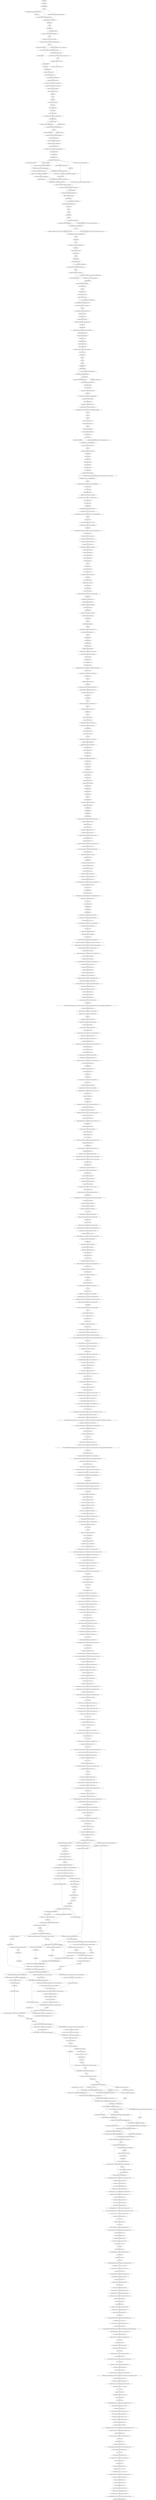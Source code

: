 digraph G {
ef863380491581e12fb084544b571f7e45c21e63 [label="Improve some of the language for teams"];
abdc366bb78e8a734b0525ffcaab85e7c6d9177d -> ef863380491581e12fb084544b571f7e45c21e63;
abdc366bb78e8a734b0525ffcaab85e7c6d9177d [label="Fix scoreboard identifier to switch between User/Team depending on mode (#1800)"];
"213c6641d5cc2956029cee86b266551db50b54b8" -> abdc366bb78e8a734b0525ffcaab85e7c6d9177d;
"213c6641d5cc2956029cee86b266551db50b54b8" [label="Allow time format to be overriden by data attribute (#1801)"];
fa7316722e302ebe4985e82245ae6565d138dee9 -> "213c6641d5cc2956029cee86b266551db50b54b8";
fa7316722e302ebe4985e82245ae6565d138dee9 [label="Fix exception occuring on Admin demotion (#1799)"];
"0a5a886ac6d9a2a3738c41c527c82651a132036e" -> fa7316722e302ebe4985e82245ae6565d138dee9;
"0a5a886ac6d9a2a3738c41c527c82651a132036e" [label="Fix issue where page URLs were relative (#1798)"];
"657bafd9ce27e3cefb52afbb51b92c522310aace" -> "0a5a886ac6d9a2a3738c41c527c82651a132036e";
"657bafd9ce27e3cefb52afbb51b92c522310aace" [label="Fix typo in FlagEditForm.vue (#1793)"];
"3af0b68164e001ecb123495d06b5b7d733a1a77e" -> "657bafd9ce27e3cefb52afbb51b92c522310aace";
"3af0b68164e001ecb123495d06b5b7d733a1a77e" [label="Fix incorrect schema validator (#1790)"];
"7fe32d7a5d84dbf3036ce805495e9e9b71cf74ec" -> "3af0b68164e001ecb123495d06b5b7d733a1a77e";
"7fe32d7a5d84dbf3036ce805495e9e9b71cf74ec" [label="field based schema validation (#1789)"];
"7f115bf4581b8511e5a4a548e55f74d0beef6680" -> "7fe32d7a5d84dbf3036ce805495e9e9b71cf74ec";
"7f115bf4581b8511e5a4a548e55f74d0beef6680" [label="Add length error content that is too long (#1787)"];
"2e6ce0f695b92ae9163b8e332b845508d6ca6538" -> "7f115bf4581b8511e5a4a548e55f74d0beef6680";
"2e6ce0f695b92ae9163b8e332b845508d6ca6538" [label="Add a temporary fix/hack for running scripts in flag editor templates (#1783)"];
"566c16a9df9461739694b3967927d6183fec7b88" -> "2e6ce0f695b92ae9163b8e332b845508d6ca6538";
"566c16a9df9461739694b3967927d6183fec7b88" [label="Bump highlight.js from 10.3.1 to 10.4.1 (#1753)"];
cd248dcf4ec2f8e02dcffca27d296a13c9c88d2d -> "566c16a9df9461739694b3967927d6183fec7b88";
cd248dcf4ec2f8e02dcffca27d296a13c9c88d2d [label="Bump ini from 1.3.5 to 1.3.7 (#1761)"];
d3b8d49de8b09b9564ba485c388c5864a434ac3f -> cd248dcf4ec2f8e02dcffca27d296a13c9c88d2d;
d3b8d49de8b09b9564ba485c388c5864a434ac3f [label="Bump some Python dependencies (#1784)"];
ba0afb53962b305088e6bc1d94a25aaeabf622d2 -> d3b8d49de8b09b9564ba485c388c5864a434ac3f;
ba0afb53962b305088e6bc1d94a25aaeabf622d2 [label="Update docker (#1773)"];
ac04d9049b127547e4e2a362113ec8950357e66b -> ba0afb53962b305088e6bc1d94a25aaeabf622d2;
ac04d9049b127547e4e2a362113ec8950357e66b [label="Speed up docker builds (#1767)"];
e1991e16963b10302baa7cc50d52071a5053bf2f -> ac04d9049b127547e4e2a362113ec8950357e66b;
e1991e16963b10302baa7cc50d52071a5053bf2f [label="Fix issue where you can't remove a time set in Configs (#1760)"];
eabf43f9809546a5c30865e51694a02f72d11b8b -> e1991e16963b10302baa7cc50d52071a5053bf2f;
eabf43f9809546a5c30865e51694a02f72d11b8b [label="Don't allow admins to delete themselves (#1759)"];
"9374c2a0a85308310d25538cdcea43c7c2d0d99d" -> eabf43f9809546a5c30865e51694a02f72d11b8b;
"9374c2a0a85308310d25538cdcea43c7c2d0d99d" [label="Mark 3.2.1 (#1757)"];
f0c65a47ed05af64c8c2e39e2d3054f565a2b645 -> "9374c2a0a85308310d25538cdcea43c7c2d0d99d";
f0c65a47ed05af64c8c2e39e2d3054f565a2b645 [label="Mark 3.2.0 release date in CHANGELOG (#1756)"];
ab4c37b31fece8786a3c257aa0c2a03a40fc46bb -> f0c65a47ed05af64c8c2e39e2d3054f565a2b645;
ab4c37b31fece8786a3c257aa0c2a03a40fc46bb [label="Add a lower parameter to the plugin upgrade() function to help importing (#1755)"];
ecdb99e2f11beec17e2e44179c12c9bb76284cfc -> ab4c37b31fece8786a3c257aa0c2a03a40fc46bb;
ecdb99e2f11beec17e2e44179c12c9bb76284cfc [label="Require passwords on accounts (#1754)"];
cb5ba26bdb68fa4b40e112d54bc9cc5b3e51f546 -> ecdb99e2f11beec17e2e44179c12c9bb76284cfc;
cb5ba26bdb68fa4b40e112d54bc9cc5b3e51f546 [label="Miscellaneous Fixes (#1752)"];
d9975f307c2385564728918a011c4c6bdacc7e00 -> cb5ba26bdb68fa4b40e112d54bc9cc5b3e51f546;
d9975f307c2385564728918a011c4c6bdacc7e00 [label="Mark 3.2.0 (#1748)"];
da4ee4021afae4a98173ed33b15efc997c402b68 -> d9975f307c2385564728918a011c4c6bdacc7e00;
da4ee4021afae4a98173ed33b15efc997c402b68 [label="Fix issue where a user can't be found for creating an award (#1736)"];
af1c32537131f74858828fd5c5159683a4b09d9f -> da4ee4021afae4a98173ed33b15efc997c402b68;
af1c32537131f74858828fd5c5159683a4b09d9f [label="Improved Team Handling (#1713)"];
a4ce27b1663a46d46d6716fdeadcc10d246eb637 -> af1c32537131f74858828fd5c5159683a4b09d9f;
a4ce27b1663a46d46d6716fdeadcc10d246eb637 [label="No longer set \"filesystem\" as UPLOAD_PROVIDER in config.ini (#1728)"];
"463f117b4a76211df9128adc8c8b5d0ac5b056b3" -> a4ce27b1663a46d46d6716fdeadcc10d246eb637;
"463f117b4a76211df9128adc8c8b5d0ac5b056b3" [label="Fix requirements for Python 3.7 because of https://github.com/ericvsmith/dataclasses/pull/161 (#1730)"];
"1883c62cf5f03476ebd1e5c04f3ac782dbad0512" -> "463f117b4a76211df9128adc8c8b5d0ac5b056b3";
"1883c62cf5f03476ebd1e5c04f3ac782dbad0512" [label="reduce ping events (Fix #1685) (#1699)"];
"44a588869e427d5f83f6c84d204d1560805e6f89" -> "1883c62cf5f03476ebd1e5c04f3ac782dbad0512";
"44a588869e427d5f83f6c84d204d1560805e6f89" [label="Increase timeout for update check (#1726)"];
"9efa1024879c71ed3407ccb10a35ea52b1b4312f" -> "44a588869e427d5f83f6c84d204d1560805e6f89";
"9efa1024879c71ed3407ccb10a35ea52b1b4312f" [label="Max Attempts improvements in challenge.html (#1725)"];
"66ff9c0b91a92c0fbb24de30f690dd11d0dbe603" -> "9efa1024879c71ed3407ccb10a35ea52b1b4312f";
"66ff9c0b91a92c0fbb24de30f690dd11d0dbe603" [label="Add import export commands to manage.py (#1723)"];
"1e9c0b43b17072fa8f9ee302b5c3e38adbb5a6e8" -> "66ff9c0b91a92c0fbb24de30f690dd11d0dbe603";
"1e9c0b43b17072fa8f9ee302b5c3e38adbb5a6e8" [label="Freeze python dependencies using pip-tools (#1722)"];
a2987f1199736a5087ef2c6e197620aeb3c3e8ae -> "1e9c0b43b17072fa8f9ee302b5c3e38adbb5a6e8";
a2987f1199736a5087ef2c6e197620aeb3c3e8ae [label="Remove psycopg2 dep and only use psycopg2-binary (#1720)"];
"048632788dfd77e9feae11fa40df6b4042bd7479" -> a2987f1199736a5087ef2c6e197620aeb3c3e8ae;
"048632788dfd77e9feae11fa40df6b4042bd7479" [label="Add examples for regex flags (#1716)"];
"17db97495e10bda30adb5c5a93ce623e3ea843c0" -> "048632788dfd77e9feae11fa40df6b4042bd7479";
"17db97495e10bda30adb5c5a93ce623e3ea843c0" [label="Rewrite the flag creation modal to be in vuejs (#1715)"];
"0ed1a0c659a68dcc5591c0ce5da267aea19b75c2" -> "17db97495e10bda30adb5c5a93ce623e3ea843c0";
"0ed1a0c659a68dcc5591c0ce5da267aea19b75c2" [label="Set MAIL_SERVER during testing to use the TESTING_MAIL_SERVER envvar (#1709)"];
"23cef1c755f1c52bbc338a15634fc75184c695ca" -> "0ed1a0c659a68dcc5591c0ce5da267aea19b75c2";
"23cef1c755f1c52bbc338a15634fc75184c695ca" [label="fix link name (#1698)"];
d0813e72963e34773937ba41118a8b717a02a665 -> "23cef1c755f1c52bbc338a15634fc75184c695ca";
d0813e72963e34773937ba41118a8b717a02a665 [label="Fix docker compose (#1708)"];
"4c31dc23e8cfa0308367732d603b16e01871b00e" -> d0813e72963e34773937ba41118a8b717a02a665;
"4c31dc23e8cfa0308367732d603b16e01871b00e" [label="Fix TemplateAssertionError in forms (#1675)"];
f331ee79d5747fa79c8f0e34177dd593db9f8b9d -> "4c31dc23e8cfa0308367732d603b16e01871b00e";
f331ee79d5747fa79c8f0e34177dd593db9f8b9d [label="Bump gevent version (#1677)"];
ed64b4871d43f21666bdf1e3de4c2b5fbd1b098a -> f331ee79d5747fa79c8f0e34177dd593db9f8b9d;
ed64b4871d43f21666bdf1e3de4c2b5fbd1b098a [label="Mark 3.1.1 (#1663)"];
"1d6138e692bed5f2790b7609c6f7ad4ea04c64e0" -> ed64b4871d43f21666bdf1e3de4c2b5fbd1b098a;
"1d6138e692bed5f2790b7609c6f7ad4ea04c64e0" [label="bump @babel/polyfill version to 7.11.5 (#1664)"];
"4cd4d0cb92ffd9ee015e5fc5786c93e4ceb22531" -> "1d6138e692bed5f2790b7609c6f7ad4ea04c64e0";
"4cd4d0cb92ffd9ee015e5fc5786c93e4ceb22531" [label="Add the ability to override the sender header of email via SMTP (#1657)"];
"1be36599968a922b49f18e315919be05d4d78e7c" -> "4cd4d0cb92ffd9ee015e5fc5786c93e4ceb22531";
"1be36599968a922b49f18e315919be05d4d78e7c" [label="Fix regression in notification deliverability (#1659)"];
"722d45c73b6c8bbe131724ee93c5f2965f455f81" -> "1be36599968a922b49f18e315919be05d4d78e7c";
"722d45c73b6c8bbe131724ee93c5f2965f455f81" [label="Compress notification sound more (#1625)"];
"72f9fa75c60d0d4adf80523333c62885229426e3" -> "722d45c73b6c8bbe131724ee93c5f2965f455f81";
"72f9fa75c60d0d4adf80523333c62885229426e3" [label="Update @babel/core, @babel/preset-env, @fortawesome/fontawesome-free, and babel-loader to fix a transpiliation error (#1654)"];
dfe4f004f28ff50cb1f9448db89202a840cc9f41 -> "72f9fa75c60d0d4adf80523333c62885229426e3";
dfe4f004f28ff50cb1f9448db89202a840cc9f41 [label="Add fix for trying to increment solves when solves are hidden (#1646)"];
ba267224077806a0ba8609cbb87ac402ffff6dc7 -> dfe4f004f28ff50cb1f9448db89202a840cc9f41;
ba267224077806a0ba8609cbb87ac402ffff6dc7 [label="Fix for email send issue (#1640)"];
cfde6c99afa8745ffeed15d0824554e7b6269dd0 -> ba267224077806a0ba8609cbb87ac402ffff6dc7;
cfde6c99afa8745ffeed15d0824554e7b6269dd0 [label="Fix regression in challenge creation (#1638)"];
efab97905bb5897b5a5ac2229db8e0bcd909b3c0 -> cfde6c99afa8745ffeed15d0824554e7b6269dd0;
efab97905bb5897b5a5ac2229db8e0bcd909b3c0 [label="Add info about custom fields to the themes CHANGELOG (#1636)"];
"9264e9642831e7dfcab5af8258b353e9a207e655" -> efab97905bb5897b5a5ac2229db8e0bcd909b3c0;
"9264e9642831e7dfcab5af8258b353e9a207e655" [label="Mark 3.1.0 (#1634)"];
c1d791092082b73fbd45c6b5c85b6c2099b3b139 -> "9264e9642831e7dfcab5af8258b353e9a207e655";
c1d791092082b73fbd45c6b5c85b6c2099b3b139 [label="Don't provide extra time config values and prevent invalid dates during setup (#1627)"];
dddec84d7f96e42b97f57a056381d487446c2404 -> c1d791092082b73fbd45c6b5c85b6c2099b3b139;
dddec84d7f96e42b97f57a056381d487446c2404 [label="Fix config default logic (#1623)"];
"5b2926b18b57d25903b16611e7c05ff95b06e857" -> dddec84d7f96e42b97f57a056381d487446c2404;
"5b2926b18b57d25903b16611e7c05ff95b06e857" [label="Fix potential issue preventing a user from finishing setup (#1620)"];
c9fd5292643fb47dabc24859aa7020855a235acb -> "5b2926b18b57d25903b16611e7c05ff95b06e857";
c9fd5292643fb47dabc24859aa7020855a235acb [label="Mark 3.0.2 (#1617)"];
e474c9dcc48faf43981986d8d1fceca08d9a5dd4 -> c9fd5292643fb47dabc24859aa7020855a235acb;
e474c9dcc48faf43981986d8d1fceca08d9a5dd4 [label="Move update banner to prpoer location (#1616)"];
cc190aa05b05f0a7dadabc484211b8fcd22b02bf -> e474c9dcc48faf43981986d8d1fceca08d9a5dd4;
cc190aa05b05f0a7dadabc484211b8fcd22b02bf [label="Match challenges and dynamic challenges (#1609)"];
"976b191b535018827e8d8f1eadefb2e352179e19" -> cc190aa05b05f0a7dadabc484211b8fcd22b02bf;
"976b191b535018827e8d8f1eadefb2e352179e19" [label="Fix submission search (#1605)"];
"655984645249dbbe5d65c6acced5cbff76aabf15" -> "976b191b535018827e8d8f1eadefb2e352179e19";
"655984645249dbbe5d65c6acced5cbff76aabf15" [label="Mark 3.0.1 (#1594)"];
"2b0fb28f281db36ac28241c0304cc663518fdafb" -> "655984645249dbbe5d65c6acced5cbff76aabf15";
"2b0fb28f281db36ac28241c0304cc663518fdafb" [label="Update icon for link to correct submissions in challenge page (#1593)"];
f4c9d1e2e8364cb8f711e8524753abfa65bab6b9 -> "2b0fb28f281db36ac28241c0304cc663518fdafb";
f4c9d1e2e8364cb8f711e8524753abfa65bab6b9 [label="1569 submission filter by challenge (#1590)"];
"69b4aafeac3ab6d605612d08ed564d36f69a3a7b" -> f4c9d1e2e8364cb8f711e8524753abfa65bab6b9;
"69b4aafeac3ab6d605612d08ed564d36f69a3a7b" [label="Make team profile pages use the shared errors component (#1589)"];
f597332c9019ce58f4f0a7d4b3b20a74b054d7fa -> "69b4aafeac3ab6d605612d08ed564d36f69a3a7b";
f597332c9019ce58f4f0a7d4b3b20a74b054d7fa [label="Fix regression from ded612d46b4814ffcc62772e38e2a739992f2312 and fix https://github.com/CTFd/ctfcli/pull/20 (#1583)"];
"5d7e0e39c7f82c8db13035ecda4e1068d92f3d9d" -> f597332c9019ce58f4f0a7d4b3b20a74b054d7fa;
"5d7e0e39c7f82c8db13035ecda4e1068d92f3d9d" [label="1580 fix hidden admin scores (#1581)"];
"324fdeda4abe7c77238c98a1681d5dc9e6b0c03c" -> "5d7e0e39c7f82c8db13035ecda4e1068d92f3d9d";
"324fdeda4abe7c77238c98a1681d5dc9e6b0c03c" [label="Fix issue with previewing some challenge plugins (#1579)"];
"08f2f810fe0911f1005e3f0ec06c3a39d02c7aa1" -> "324fdeda4abe7c77238c98a1681d5dc9e6b0c03c";
"08f2f810fe0911f1005e3f0ec06c3a39d02c7aa1" [label="Bump elliptic from 6.5.0 to 6.5.3 (#1577)"];
"02438852de2da003cd991ce09c6f698437d1cd38" -> "08f2f810fe0911f1005e3f0ec06c3a39d02c7aa1";
"02438852de2da003cd991ce09c6f698437d1cd38" [label="Add a better fallback for environment variables through config interpolation (#1574)"];
"0a17c73e6d0d01b96ae01654e8d3ff4142a1f0c5" -> "02438852de2da003cd991ce09c6f698437d1cd38";
"0a17c73e6d0d01b96ae01654e8d3ff4142a1f0c5" [label="Mark 3.0.0 (#1572)"];
dc3a4d275bc3b60cf2a5a92364af76da9e1c4931 -> "0a17c73e6d0d01b96ae01654e8d3ff4142a1f0c5";
dc3a4d275bc3b60cf2a5a92364af76da9e1c4931 [label="Fix issue with previewing certain pages (#1571)"];
"6062b980fc1f4f10c65d1106687389aca69829f1" -> dc3a4d275bc3b60cf2a5a92364af76da9e1c4931;
"6062b980fc1f4f10c65d1106687389aca69829f1" [label="Return better errors on invalid API parameters (#1570)"];
"4d4097a26706387fb7fe5b214e31622bf22c4128" -> "6062b980fc1f4f10c65d1106687389aca69829f1";
"4d4097a26706387fb7fe5b214e31622bf22c4128" [label="Add channel to update check and use new endpoint (#1568)"];
"1e2160bcb64324775e8227f07f720420288effc2" -> "4d4097a26706387fb7fe5b214e31622bf22c4128";
"1e2160bcb64324775e8227f07f720420288effc2" [label="Update README (#1567)"];
"7787c329c0845e01864201aa3129f228a36ca4ba" -> "1e2160bcb64324775e8227f07f720420288effc2";
"7787c329c0845e01864201aa3129f228a36ca4ba" [label="Extra config ini fields (#1566)"];
"43de097f0e44bbd42ec4f2091c499142efa02be0" -> "7787c329c0845e01864201aa3129f228a36ca4ba";
"43de097f0e44bbd42ec4f2091c499142efa02be0" [label="Bump version, update links (#1565)"];
ded612d46b4814ffcc62772e38e2a739992f2312 -> "43de097f0e44bbd42ec4f2091c499142efa02be0";
ded612d46b4814ffcc62772e38e2a739992f2312 [label="Render hints on server side and don't render them client side (#1564)"];
bea74c206877ebdbc576514ffde2eafa486ce00c -> ded612d46b4814ffcc62772e38e2a739992f2312;
bea74c206877ebdbc576514ffde2eafa486ce00c [label="Handle invalid JSON input in the theme settings editor (#1562)"];
"98b9dda58c2bed6abae0f2ce167bed05e163d059" -> bea74c206877ebdbc576514ffde2eafa486ce00c;
"98b9dda58c2bed6abae0f2ce167bed05e163d059" [label="Fix sending emails when CTF name contains colons (#1560)"];
"5cbab768db360cf70485d25a08aab3dc78d9645e" -> "98b9dda58c2bed6abae0f2ce167bed05e163d059";
"5cbab768db360cf70485d25a08aab3dc78d9645e" [label="Fix re-submitting a challenge submission (#1559)"];
"04280eda327895854e64c10b9661413480e139f4" -> "5cbab768db360cf70485d25a08aab3dc78d9645e";
"04280eda327895854e64c10b9661413480e139f4" [label="Mark 3.0.0b2 (#1557)"];
a1e4f15bdcc0bc087f7f9a63c89476a6f82195be -> "04280eda327895854e64c10b9661413480e139f4";
a1e4f15bdcc0bc087f7f9a63c89476a6f82195be [label="Make HTML sanitization an optional setting (#1556)"];
"559306ee4f7e28da72b9eb00c1fe85c98c0cde3a" -> a1e4f15bdcc0bc087f7f9a63c89476a6f82195be;
"559306ee4f7e28da72b9eb00c1fe85c98c0cde3a" [label="Allow comments in HTML (#1555)"];
"9a2f46e182c22cc2aaceb39fc3f49eb9393d8a81" -> "559306ee4f7e28da72b9eb00c1fe85c98c0cde3a";
"9a2f46e182c22cc2aaceb39fc3f49eb9393d8a81" [label="Fix unclickable label in challenge creation ui (#1554)"];
"421dfc169a2f13d04fb24b09eaeea0bc98f2c8ae" -> "9a2f46e182c22cc2aaceb39fc3f49eb9393d8a81";
"421dfc169a2f13d04fb24b09eaeea0bc98f2c8ae" [label="Allow bootstrap data attributes through the HTML sanitizer (#1553)"];
e5d6d8b36cffe468b6a1a7ef190a26fba0b25e3d -> "421dfc169a2f13d04fb24b09eaeea0bc98f2c8ae";
e5d6d8b36cffe468b6a1a7ef190a26fba0b25e3d [label="Codecov GitHub actions (#1551)"];
ddf7ba1cb0426c05348272d625824ce7723eb555 -> e5d6d8b36cffe468b6a1a7ef190a26fba0b25e3d;
ddf7ba1cb0426c05348272d625824ce7723eb555 [label="Use codecov-action for codecov and remove travis-ci (#1550)"];
b0f278bd97edc7e921724996725fc0eda7a4cd70 -> ddf7ba1cb0426c05348272d625824ce7723eb555;
b0f278bd97edc7e921724996725fc0eda7a4cd70 [label="Bump lodash from 4.17.15 to 4.17.19 (#1546)"];
"12857797bbe6b7b9645e715138acee01db6e79e5" -> b0f278bd97edc7e921724996725fc0eda7a4cd70;
"12857797bbe6b7b9645e715138acee01db6e79e5" [label="Fix deleting BaseChallenge subclasses by deleting the main Challenge model (#1549)"];
"6c84a9fa198832555f073e5b0f0917f76567c4c5" -> "12857797bbe6b7b9645e715138acee01db6e79e5";
"6c84a9fa198832555f073e5b0f0917f76567c4c5" [label="3.0.0b1 (#1544)"];
"323badd3ed9a8ce7db54f139acfb49d46918a0c1" -> "6c84a9fa198832555f073e5b0f0917f76567c4c5";
"323badd3ed9a8ce7db54f139acfb49d46918a0c1" [label="Fix Challenge View (#1540)"];
"1725e632cf8914eddc367d1115d4a91378e1d48a" -> "323badd3ed9a8ce7db54f139acfb49d46918a0c1";
"1725e632cf8914eddc367d1115d4a91378e1d48a" [label="3.0.0a2 dev (#1528)"];
"1bccbf1fddf8db8f70ff925d33a9b9fff6fadd3e" -> "1725e632cf8914eddc367d1115d4a91378e1d48a";
"1bccbf1fddf8db8f70ff925d33a9b9fff6fadd3e" [label="Fix challenge filter in /api/v1/statistics/challenges/solves (#1529)"];
"7dcfba40b315b31aeb6ece4d0f0ea384da312ca4" -> "1bccbf1fddf8db8f70ff925d33a9b9fff6fadd3e";
"7dcfba40b315b31aeb6ece4d0f0ea384da312ca4" [label="Simple bugfix merges (#1531)"];
adc70fb320242d5e4df1a7ce2d107c0e2b8039e7 -> "7dcfba40b315b31aeb6ece4d0f0ea384da312ca4";
adc70fb320242d5e4df1a7ce2d107c0e2b8039e7 [label="3.0.0a1 (#1523)"];
"9ca6270752b76ddffb93c985214a0aff912830c9" -> adc70fb320242d5e4df1a7ce2d107c0e2b8039e7;
"9ca6270752b76ddffb93c985214a0aff912830c9" [label="Bump codecov to 2.1.7 (#1524)"];
"241467c4b32f8a95f3b2fb4f53e0281901c4a7c2" -> "9ca6270752b76ddffb93c985214a0aff912830c9";
"241467c4b32f8a95f3b2fb4f53e0281901c4a7c2" [label="[fix #1503] override_template cache error (#1505)"];
aad3d215683b919e9e4accce6d2db0882fd487f7 -> "241467c4b32f8a95f3b2fb4f53e0281901c4a7c2";
aad3d215683b919e9e4accce6d2db0882fd487f7 [label="Fix setting the CTFd theme color (#1482)"];
"8b6e91f76c9b3aff704a12d21195979fdd7fe745" -> aad3d215683b919e9e4accce6d2db0882fd487f7;
"8b6e91f76c9b3aff704a12d21195979fdd7fe745" [label="Scoreboard optimizations (#1476)"];
"56d7b6d6d0d32355db7fa6882850fe4ab920d8b8" -> "8b6e91f76c9b3aff704a12d21195979fdd7fe745";
"56d7b6d6d0d32355db7fa6882850fe4ab920d8b8" [label="Scoreboard optimizations (#1475)"];
"409473acc097b8271fe00a88b6ce97e59489dfbd" -> "56d7b6d6d0d32355db7fa6882850fe4ab920d8b8";
"409473acc097b8271fe00a88b6ce97e59489dfbd" [label="Python 2 has been removed from Alpine so install Python 3 deps in Alpine (#1473)"];
"98bf240cc19ab324280eb29677e4ba228900710f" -> "409473acc097b8271fe00a88b6ce97e59489dfbd";
"98bf240cc19ab324280eb29677e4ba228900710f" [label="Improve response times of /api/v1/scoreboard significantly (#1470)"];
"7cf6d2b43a6a9e9e20e68836e8e843e6c9bd4d3e" -> "98bf240cc19ab324280eb29677e4ba228900710f";
"7cf6d2b43a6a9e9e20e68836e8e843e6c9bd4d3e" [label="2.5.0 dev (#1453)"];
"1a85658678cb64cf751de0ace7f1f5e6414f7634" -> "7cf6d2b43a6a9e9e20e68836e8e843e6c9bd4d3e";
"1a85658678cb64cf751de0ace7f1f5e6414f7634" [label="Update docker-compose.yml (#1443)"];
d9a0d78b757e03ae563ef39bf720d82f257c359d -> "1a85658678cb64cf751de0ace7f1f5e6414f7634";
d9a0d78b757e03ae563ef39bf720d82f257c359d [label="Mark 2.4.3 (#1440)"];
a9bcaeffc7d0a9b0c565be939a5fe109b344c82a -> d9a0d78b757e03ae563ef39bf720d82f257c359d;
a9bcaeffc7d0a9b0c565be939a5fe109b344c82a [label="fixed incorrect generating team link (#1439)"];
e643834a0c78daf3f59cefc9e79631270a63af0a -> a9bcaeffc7d0a9b0c565be939a5fe109b344c82a;
e643834a0c78daf3f59cefc9e79631270a63af0a [label="Fix button to remove users from teams in Admin Panel (#1437)"];
"80df88f25d095ea7f7fc9cf8c8d0bf9cc7c2bf1f" -> e643834a0c78daf3f59cefc9e79631270a63af0a;
"80df88f25d095ea7f7fc9cf8c8d0bf9cc7c2bf1f" [label="Revert \"Use a ThreadPoolExecutor to concurrently store files dut string import (#1427)\" (#1428)"];
"2245df85f4315503462800c30efd9ee683331fe5" -> "80df88f25d095ea7f7fc9cf8c8d0bf9cc7c2bf1f";
"2245df85f4315503462800c30efd9ee683331fe5" [label="Use a ThreadPoolExecutor to concurrently store files during import (#1427)"];
d3f84419931d394507b902348d05f33fd6b0df88 -> "2245df85f4315503462800c30efd9ee683331fe5";
d3f84419931d394507b902348d05f33fd6b0df88 [label="Catch situation where Regex flag fails (#1426)"];
ba887e89525b169d59a3a5eff5bc4cf6cda07b9a -> d3f84419931d394507b902348d05f33fd6b0df88;
ba887e89525b169d59a3a5eff5bc4cf6cda07b9a [label="1422 block imports without db folder (#1424)"];
"5618f0d04c909a8c6543be1751dbdf19d125826c" -> ba887e89525b169d59a3a5eff5bc4cf6cda07b9a;
"5618f0d04c909a8c6543be1751dbdf19d125826c" [label="1406 plugin migrations improvements (#1420)"];
"148bdccf264e4afa12e5780ee24924b2abf48394" -> "5618f0d04c909a8c6543be1751dbdf19d125826c";
"148bdccf264e4afa12e5780ee24924b2abf48394" [label="Improve import_ctf reliability (#1419)"];
ac24b83a86bcfb86473c97911cfb583d5cf65fa1 -> "148bdccf264e4afa12e5780ee24924b2abf48394";
ac24b83a86bcfb86473c97911cfb583d5cf65fa1 [label="Update deps in yarn.lock to appease Github security alerts (#1417)"];
b3987f7eadc182b1112507f7a995ce7fefb61cb4 -> ac24b83a86bcfb86473c97911cfb583d5cf65fa1;
b3987f7eadc182b1112507f7a995ce7fefb61cb4 [label="Bump boto3 version to 1.13.9 and install pipdeptree for development (#1415)"];
a8a7a983e36e23579922ed8e07b0dc43fc2a5cb8 -> b3987f7eadc182b1112507f7a995ce7fefb61cb4;
a8a7a983e36e23579922ed8e07b0dc43fc2a5cb8 [label="fix: requirements.txt to reduce vulnerabilities (#1412)"];
"03051e8d99d5a5fae2d6f8519aeef9820ef0511e" -> a8a7a983e36e23579922ed8e07b0dc43fc2a5cb8;
"03051e8d99d5a5fae2d6f8519aeef9820ef0511e" [label="Fix user creation email notification (#1408)"];
"7a3028857c7d4db639fe6b89ce451c77193cec78" -> "03051e8d99d5a5fae2d6f8519aeef9820ef0511e";
"7a3028857c7d4db639fe6b89ce451c77193cec78" [label="Update jquery and rebuild assets (#1409)"];
"912016f6f82be79cfb3c341a1415105f1b9872cb" -> "7a3028857c7d4db639fe6b89ce451c77193cec78";
"912016f6f82be79cfb3c341a1415105f1b9872cb" [label="Fix file deletion. Related to #1393 (#1396)"];
"2769dc6367ba8fa502b04c4f223eaa5f9ed01315" -> "912016f6f82be79cfb3c341a1415105f1b9872cb";
"2769dc6367ba8fa502b04c4f223eaa5f9ed01315" [label="Have EventManagers yield before timer code to force SSE response head… (#1400)"];
"1a57a33fe712d3b449b9075b7587012f56ceb38f" -> "2769dc6367ba8fa502b04c4f223eaa5f9ed01315";
"1a57a33fe712d3b449b9075b7587012f56ceb38f" [label="Merge pull request #1391 from CTFd/mark-2.4.2"];
"0ea25476dce1d751b663308ddfa3349e755d26c3" -> "1a57a33fe712d3b449b9075b7587012f56ceb38f";
b9fa46e411e4979d82cec2694e8dba2c36641d86 -> "1a57a33fe712d3b449b9075b7587012f56ceb38f";
b9fa46e411e4979d82cec2694e8dba2c36641d86 [label="Set right CHANGELOG date"];
ee28d33027e4d01bcdd755ecbb4424203db2eb68 -> b9fa46e411e4979d82cec2694e8dba2c36641d86;
ee28d33027e4d01bcdd755ecbb4424203db2eb68 [label="Add note about upgrade vs db.create_all"];
a987160cfb369dbe8fcd698e7c0c28e55c2210f1 -> ee28d33027e4d01bcdd755ecbb4424203db2eb68;
a987160cfb369dbe8fcd698e7c0c28e55c2210f1 [label="Mark v2.4.2"];
"0ea25476dce1d751b663308ddfa3349e755d26c3" -> a987160cfb369dbe8fcd698e7c0c28e55c2210f1;
"0ea25476dce1d751b663308ddfa3349e755d26c3" [label="Merge pull request #1388 from CTFd/1386-proper-deletion-constraint-for-dynamics"];
"818a4568a39fb9d7ba46013dceb2e0c71203e362" -> "0ea25476dce1d751b663308ddfa3349e755d26c3";
"6f0c0b1a5282b1dc104fbb5ea863aebdd256257c" -> "0ea25476dce1d751b663308ddfa3349e755d26c3";
"6f0c0b1a5282b1dc104fbb5ea863aebdd256257c" [label="Add test for dynamic challenge reset"];
"52d0c2719a0fc1b8d7be7d735cfbdfdce5da2056" -> "6f0c0b1a5282b1dc104fbb5ea863aebdd256257c";
"52d0c2719a0fc1b8d7be7d735cfbdfdce5da2056" [label="Update migration"];
c04235a5d11fd7704b6210334be7b0ee567df272 -> "52d0c2719a0fc1b8d7be7d735cfbdfdce5da2056";
c04235a5d11fd7704b6210334be7b0ee567df272 [label="Fix some code and lints"];
b5fe079922d851dd2ebf923a473f0d72406c2aed -> c04235a5d11fd7704b6210334be7b0ee567df272;
b5fe079922d851dd2ebf923a473f0d72406c2aed [label="Create a migrations system for plugins"];
"930da02231957f4151d9c8bfe2f62c67f077cc6b" -> b5fe079922d851dd2ebf923a473f0d72406c2aed;
"930da02231957f4151d9c8bfe2f62c67f077cc6b" [label="Run formatter"];
"364273f1f12b341283fcb426865b8ae16f1c505e" -> "930da02231957f4151d9c8bfe2f62c67f077cc6b";
"364273f1f12b341283fcb426865b8ae16f1c505e" [label="Add cascading delete constraint to DynamicChallenge"];
"818a4568a39fb9d7ba46013dceb2e0c71203e362" -> "364273f1f12b341283fcb426865b8ae16f1c505e";
"818a4568a39fb9d7ba46013dceb2e0c71203e362" [label="Merge pull request #1385 from CTFd/mark-2.4.1"];
"2cfc89d4c27ca66983a22877bbb53d4e3e20fbcc" -> "818a4568a39fb9d7ba46013dceb2e0c71203e362";
"1d2801642466e99c053c9cc0cc3c1fbcad2de613" -> "818a4568a39fb9d7ba46013dceb2e0c71203e362";
"1d2801642466e99c053c9cc0cc3c1fbcad2de613" [label="Mark v2.4.1"];
"2cfc89d4c27ca66983a22877bbb53d4e3e20fbcc" -> "1d2801642466e99c053c9cc0cc3c1fbcad2de613";
"2cfc89d4c27ca66983a22877bbb53d4e3e20fbcc" [label="Merge pull request #1384 from ilanarbi/admin-theme-successful-email-fix"];
"6a785f109553fdf93c819aa4749485754850c278" -> "2cfc89d4c27ca66983a22877bbb53d4e3e20fbcc";
"77afae2a4a8eef38c04fd56d6788ace4a940b379" -> "2cfc89d4c27ca66983a22877bbb53d4e3e20fbcc";
"77afae2a4a8eef38c04fd56d6788ace4a940b379" [label="Merge branch 'master' into admin-theme-successful-email-fix"];
"2c563a7b84e3c4561b960e78fe80524f1cf079a0" -> "77afae2a4a8eef38c04fd56d6788ace4a940b379";
"6a785f109553fdf93c819aa4749485754850c278" -> "77afae2a4a8eef38c04fd56d6788ace4a940b379";
"6a785f109553fdf93c819aa4749485754850c278" [label="Merge pull request #1383 from CTFd/fix-invalid-session-situation"];
"05da93b4f64b35cf812e4cb6a9d487864383a64d" -> "6a785f109553fdf93c819aa4749485754850c278";
ecec8592dc32f610e1e873b800e4a8632beb5fbf -> "6a785f109553fdf93c819aa4749485754850c278";
"2c563a7b84e3c4561b960e78fe80524f1cf079a0" [label="admin theme successful confirmation email fix"];
"05da93b4f64b35cf812e4cb6a9d487864383a64d" -> "2c563a7b84e3c4561b960e78fe80524f1cf079a0";
ecec8592dc32f610e1e873b800e4a8632beb5fbf [label="Merge branch 'master' into fix-invalid-session-situation"];
"97a221aa243035928cb330c960ac608beedeef27" -> ecec8592dc32f610e1e873b800e4a8632beb5fbf;
"05da93b4f64b35cf812e4cb6a9d487864383a64d" -> ecec8592dc32f610e1e873b800e4a8632beb5fbf;
"05da93b4f64b35cf812e4cb6a9d487864383a64d" [label="Merge pull request #1380 from CTFd/add-sqlalchemy-engine-options"];
"287cb2f2635368ce3e1a30941694dbfdec229009" -> "05da93b4f64b35cf812e4cb6a9d487864383a64d";
"2f6ee65f331f56586d287af6cf8dd92e751da215" -> "05da93b4f64b35cf812e4cb6a9d487864383a64d";
"97a221aa243035928cb330c960ac608beedeef27" [label="Fix an issue where session id no longer exists"];
"287cb2f2635368ce3e1a30941694dbfdec229009" -> "97a221aa243035928cb330c960ac608beedeef27";
"2f6ee65f331f56586d287af6cf8dd92e751da215" [label="Only add SQLALCHEMY_ENGINE_OPTIONS under production databases"];
"4b54789c14bdfc6c87140972952617c684d32bcf" -> "2f6ee65f331f56586d287af6cf8dd92e751da215";
"4b54789c14bdfc6c87140972952617c684d32bcf" [label="Merge branch 'master' into add-sqlalchemy-engine-options"];
"565b218ebc83e6b0f5fbb4b2e160648973968db0" -> "4b54789c14bdfc6c87140972952617c684d32bcf";
"287cb2f2635368ce3e1a30941694dbfdec229009" -> "4b54789c14bdfc6c87140972952617c684d32bcf";
"287cb2f2635368ce3e1a30941694dbfdec229009" [label="Merge pull request #1382 from CTFd/node-modules-docker-ignore"];
"55d96b1c1d34387565aedf814e6b075ad95c70ea" -> "287cb2f2635368ce3e1a30941694dbfdec229009";
"9e158749f0dcf21a29d7136137a0c4feab30a557" -> "287cb2f2635368ce3e1a30941694dbfdec229009";
"9e158749f0dcf21a29d7136137a0c4feab30a557" [label="Merge branch 'master' into node-modules-docker-ignore"];
f1008a812e824ceae01bb2f0c85e283fbdc4acd1 -> "9e158749f0dcf21a29d7136137a0c4feab30a557";
"55d96b1c1d34387565aedf814e6b075ad95c70ea" -> "9e158749f0dcf21a29d7136137a0c4feab30a557";
"55d96b1c1d34387565aedf814e6b075ad95c70ea" [label="Merge pull request #1381 from CTFd/fix-submission-type-pagination"];
dcfa02877dc17475e8c09c71a5de407b1e7affea -> "55d96b1c1d34387565aedf814e6b075ad95c70ea";
"197cfc3cf214fd4ecf3fd7d2d668599c1e36505a" -> "55d96b1c1d34387565aedf814e6b075ad95c70ea";
f1008a812e824ceae01bb2f0c85e283fbdc4acd1 [label="Add node_modules/ to .dockerignore"];
dcfa02877dc17475e8c09c71a5de407b1e7affea -> f1008a812e824ceae01bb2f0c85e283fbdc4acd1;
"565b218ebc83e6b0f5fbb4b2e160648973968db0" [label="Run format"];
ca65d01f1a85dca27720bf14ade4ee67f6f62d14 -> "565b218ebc83e6b0f5fbb4b2e160648973968db0";
"197cfc3cf214fd4ecf3fd7d2d668599c1e36505a" [label="Run formatter"];
"73e387524a148a413df910166aa3ac9023008a43" -> "197cfc3cf214fd4ecf3fd7d2d668599c1e36505a";
"73e387524a148a413df910166aa3ac9023008a43" [label="Fix url_for for admin panel submission pagination"];
dcfa02877dc17475e8c09c71a5de407b1e7affea -> "73e387524a148a413df910166aa3ac9023008a43";
ca65d01f1a85dca27720bf14ade4ee67f6f62d14 [label="Add SQLALCHEMY_ENGINE_OPTIONS with a slightly higher default max_overflow"];
dcfa02877dc17475e8c09c71a5de407b1e7affea -> ca65d01f1a85dca27720bf14ade4ee67f6f62d14;
dcfa02877dc17475e8c09c71a5de407b1e7affea [label="Merge pull request #1378 from CTFd/bulk-clear-sessions"];
"5dc7fc6434f09734caa2dcdad7efe832406e1c7d" -> dcfa02877dc17475e8c09c71a5de407b1e7affea;
"8b2c75761b0f3fcbf2472382a1d8cd01cf21515e" -> dcfa02877dc17475e8c09c71a5de407b1e7affea;
"8b2c75761b0f3fcbf2472382a1d8cd01cf21515e" [label="Merge branch 'master' into bulk-clear-sessions"];
f0921f42f5bea473da30f481ceb02509a9e436f4 -> "8b2c75761b0f3fcbf2472382a1d8cd01cf21515e";
"5dc7fc6434f09734caa2dcdad7efe832406e1c7d" -> "8b2c75761b0f3fcbf2472382a1d8cd01cf21515e";
"5dc7fc6434f09734caa2dcdad7efe832406e1c7d" [label="Merge pull request #1376 from CTFd/dependabot/npm_and_yarn/lodash-4.17.15"];
"66109629a3ec3cf808cf9b9a64de38565382a276" -> "5dc7fc6434f09734caa2dcdad7efe832406e1c7d";
"83f3f5d28ad0dbbe6917577ef99c0f4fdce8333c" -> "5dc7fc6434f09734caa2dcdad7efe832406e1c7d";
"83f3f5d28ad0dbbe6917577ef99c0f4fdce8333c" [label="Merge branch 'master' into dependabot/npm_and_yarn/lodash-4.17.15"];
"056ba7e1894d46db7ea10f3dc4d7cb5bb1e1d201" -> "83f3f5d28ad0dbbe6917577ef99c0f4fdce8333c";
"66109629a3ec3cf808cf9b9a64de38565382a276" -> "83f3f5d28ad0dbbe6917577ef99c0f4fdce8333c";
"66109629a3ec3cf808cf9b9a64de38565382a276" [label="Merge pull request #1377 from CTFd/dependabot/npm_and_yarn/eslint-utils-1.4.3"];
"8e53db1617bd56631e2bb4427dbdfa58b760fbf9" -> "66109629a3ec3cf808cf9b9a64de38565382a276";
"49816c730b4547942f456f7db594d28a4d659449" -> "66109629a3ec3cf808cf9b9a64de38565382a276";
f0921f42f5bea473da30f481ceb02509a9e436f4 [label="Run format"];
"7646707b8acd32f412136c4f1f50d4b52e3a6a1d" -> f0921f42f5bea473da30f481ceb02509a9e436f4;
"49816c730b4547942f456f7db594d28a4d659449" [label="Merge branch 'master' into dependabot/npm_and_yarn/eslint-utils-1.4.3"];
"2b958c3a821bc8ad04cdd0af95df3e432b066a2f" -> "49816c730b4547942f456f7db594d28a4d659449";
"8e53db1617bd56631e2bb4427dbdfa58b760fbf9" -> "49816c730b4547942f456f7db594d28a4d659449";
"7646707b8acd32f412136c4f1f50d4b52e3a6a1d" [label="Merge branch 'master' into bulk-clear-sessions"];
"672798ece69c178de01fc3b887ca4da7cd77fb1e" -> "7646707b8acd32f412136c4f1f50d4b52e3a6a1d";
"8e53db1617bd56631e2bb4427dbdfa58b760fbf9" -> "7646707b8acd32f412136c4f1f50d4b52e3a6a1d";
"672798ece69c178de01fc3b887ca4da7cd77fb1e" [label="Add a test for clear_all_user_sessions"];
e65d60bed16a6a4a5d0f73ca35b8b2d4afa506c8 -> "672798ece69c178de01fc3b887ca4da7cd77fb1e";
"056ba7e1894d46db7ea10f3dc4d7cb5bb1e1d201" [label="Merge branch 'master' into dependabot/npm_and_yarn/lodash-4.17.15"];
"02f0f283657a962d77cd99df0e9dc73ccbcfbf86" -> "056ba7e1894d46db7ea10f3dc4d7cb5bb1e1d201";
"8e53db1617bd56631e2bb4427dbdfa58b760fbf9" -> "056ba7e1894d46db7ea10f3dc4d7cb5bb1e1d201";
"8e53db1617bd56631e2bb4427dbdfa58b760fbf9" [label="Merge pull request #1375 from CTFd/dependabot/npm_and_yarn/acorn-5.7.4"];
bd4900b89630b895876db22d496d62c227924e35 -> "8e53db1617bd56631e2bb4427dbdfa58b760fbf9";
ddfa337ef3d187c7bacadae52d5ab062688382de -> "8e53db1617bd56631e2bb4427dbdfa58b760fbf9";
e65d60bed16a6a4a5d0f73ca35b8b2d4afa506c8 [label="Add function mass clear user/team sessions"];
bd4900b89630b895876db22d496d62c227924e35 -> e65d60bed16a6a4a5d0f73ca35b8b2d4afa506c8;
"2b958c3a821bc8ad04cdd0af95df3e432b066a2f" [label="Bump eslint-utils from 1.3.1 to 1.4.3"];
bd4900b89630b895876db22d496d62c227924e35 -> "2b958c3a821bc8ad04cdd0af95df3e432b066a2f";
"02f0f283657a962d77cd99df0e9dc73ccbcfbf86" [label="Bump lodash from 4.17.11 to 4.17.15"];
bd4900b89630b895876db22d496d62c227924e35 -> "02f0f283657a962d77cd99df0e9dc73ccbcfbf86";
ddfa337ef3d187c7bacadae52d5ab062688382de [label="Bump acorn from 5.7.3 to 5.7.4"];
bd4900b89630b895876db22d496d62c227924e35 -> ddfa337ef3d187c7bacadae52d5ab062688382de;
bd4900b89630b895876db22d496d62c227924e35 [label="Merge pull request #1361 from CTFd/2.4.0-dev"];
"5b6eb16c60bffe28d2388bfcbec5fda64f6b1cbf" -> bd4900b89630b895876db22d496d62c227924e35;
fb6b30ab1be2127aa158d02c56ef8285ff42affb -> bd4900b89630b895876db22d496d62c227924e35;
fb6b30ab1be2127aa158d02c56ef8285ff42affb [label="Fix lint"];
"2c4259c9997d3395eacb8ba8898d3364ace47757" -> fb6b30ab1be2127aa158d02c56ef8285ff42affb;
"2c4259c9997d3395eacb8ba8898d3364ace47757" [label="Bump release date"];
"625c17db306bb4501d0c27642cdef002eb5ce481" -> "2c4259c9997d3395eacb8ba8898d3364ace47757";
"625c17db306bb4501d0c27642cdef002eb5ce481" [label="Invalidate any previously cached attributes on user login"];
"7779175eea8101e3fa9c43e714431b54d358220a" -> "625c17db306bb4501d0c27642cdef002eb5ce481";
"7779175eea8101e3fa9c43e714431b54d358220a" [label="Set date"];
f559c7d8fc455d39d81578f16a0f9540b6556a27 -> "7779175eea8101e3fa9c43e714431b54d358220a";
f559c7d8fc455d39d81578f16a0f9540b6556a27 [label="Merge pull request #1373 from CTFd/bulk-table-profile-actions"];
ba4fce4736b3d6f3a1803a614244546cac203834 -> f559c7d8fc455d39d81578f16a0f9540b6556a27;
"1befbedee076d49a1a87b734197eb06347cf91b1" -> f559c7d8fc455d39d81578f16a0f9540b6556a27;
"1befbedee076d49a1a87b734197eb06347cf91b1" [label="Fix lints"];
"0ff9d142f732c919eec28971e1785c6f493be20f" -> "1befbedee076d49a1a87b734197eb06347cf91b1";
ba4fce4736b3d6f3a1803a614244546cac203834 [label="Update changelog"];
"735faf0e238baef7fe8dfc3c3df74bbef09d114a" -> ba4fce4736b3d6f3a1803a614244546cac203834;
"0ff9d142f732c919eec28971e1785c6f493be20f" [label="Use sessionStorage to store most recently used tabs instead of the location hash"];
"494052fb443526a5ed716d881ee77724b1a3c41f" -> "0ff9d142f732c919eec28971e1785c6f493be20f";
"494052fb443526a5ed716d881ee77724b1a3c41f" [label="Bump min-vh"];
"0d904d062881cf25427e23765370edb2a2bf8dd1" -> "494052fb443526a5ed716d881ee77724b1a3c41f";
"0d904d062881cf25427e23765370edb2a2bf8dd1" [label="Run yarn build"];
a2e5aa4b9e7e923105a679640495e0dcabec1a9a -> "0d904d062881cf25427e23765370edb2a2bf8dd1";
a2e5aa4b9e7e923105a679640495e0dcabec1a9a [label="Add team mark missing"];
"76bd626c3633b7c8de0297dda043622d4f0ebe10" -> a2e5aa4b9e7e923105a679640495e0dcabec1a9a;
"76bd626c3633b7c8de0297dda043622d4f0ebe10" [label="Make bulk mark correct work for users"];
c101204879583dd88e484cd3112c9c6acc9c6a91 -> "76bd626c3633b7c8de0297dda043622d4f0ebe10";
c101204879583dd88e484cd3112c9c6acc9c6a91 [label="Add bulk user page actions"];
"5a9d79f2bbfb34e2210394a6d2c8ecca1b9fecdb" -> c101204879583dd88e484cd3112c9c6acc9c6a91;
"5a9d79f2bbfb34e2210394a6d2c8ecca1b9fecdb" [label="Add bulk table actions for team page"];
"735faf0e238baef7fe8dfc3c3df74bbef09d114a" -> "5a9d79f2bbfb34e2210394a6d2c8ecca1b9fecdb";
"735faf0e238baef7fe8dfc3c3df74bbef09d114a" [label="Mark new version and add rough changelog"];
"073c8c713d9884fa764c1f0b9790c93bc4bfa0b9" -> "735faf0e238baef7fe8dfc3c3df74bbef09d114a";
"073c8c713d9884fa764c1f0b9790c93bc4bfa0b9" [label="Remove small"];
"3d652a968eb0fcb414eaf91590bd71c268458450" -> "073c8c713d9884fa764c1f0b9790c93bc4bfa0b9";
"3d652a968eb0fcb414eaf91590bd71c268458450" [label="Clean up some ui interactions"];
"9003c29846669558604b843580d1b34b85a54c1d" -> "3d652a968eb0fcb414eaf91590bd71c268458450";
"9003c29846669558604b843580d1b34b85a54c1d" [label="Fix up some of the tables when data is too long"];
fe97385f69bcaf81262526ae5f8910962688c852 -> "9003c29846669558604b843580d1b34b85a54c1d";
fe97385f69bcaf81262526ae5f8910962688c852 [label="Merge pull request #1371 from CTFd/ip-address-admin-modal"];
"512a7d546bd4c21b39f68634b3b67feec8eb6819" -> fe97385f69bcaf81262526ae5f8910962688c852;
c47955ff4f057d7fc93422797784c04ab956326d -> fe97385f69bcaf81262526ae5f8910962688c852;
"512a7d546bd4c21b39f68634b3b67feec8eb6819" [label="Merge pull request #1372 from CTFd/better-spacing-without-solves"];
"1c106435378cf49acc1a01f3fea5cdbc7760492c" -> "512a7d546bd4c21b39f68634b3b67feec8eb6819";
"0614bc9cf2560edb3357a2770a8465c65358cee5" -> "512a7d546bd4c21b39f68634b3b67feec8eb6819";
"0614bc9cf2560edb3357a2770a8465c65358cee5" [label="Run make format and yarn build"];
"95d581ed3301e39dbc5279c483351792c0a86e2b" -> "0614bc9cf2560edb3357a2770a8465c65358cee5";
"95d581ed3301e39dbc5279c483351792c0a86e2b" [label="Add better spacing for when there aren't solves to populate dtta"];
"1c106435378cf49acc1a01f3fea5cdbc7760492c" -> "95d581ed3301e39dbc5279c483351792c0a86e2b";
c47955ff4f057d7fc93422797784c04ab956326d [label="Always record IP usage on non-GET and clean up HTML"];
e5814592c42fe09381b1f1cecdf6197491ca1ee6 -> c47955ff4f057d7fc93422797784c04ab956326d;
e5814592c42fe09381b1f1cecdf6197491ca1ee6 [label="Run yarn build and add empty line to end of files"];
"01f2d50a346c742180f38f14ffb97c3de5bad2c1" -> e5814592c42fe09381b1f1cecdf6197491ca1ee6;
"01f2d50a346c742180f38f14ffb97c3de5bad2c1" [label="Rewrite IP tracking code to only return recent IPs. Move IPs into a modal for admin panel."];
"1c106435378cf49acc1a01f3fea5cdbc7760492c" -> "01f2d50a346c742180f38f14ffb97c3de5bad2c1";
"1c106435378cf49acc1a01f3fea5cdbc7760492c" [label="Merge pull request #1367 from CTFd/cache-user-ips-for-tracker"];
b4f39e843d522680aab5381f86f9bedc63974554 -> "1c106435378cf49acc1a01f3fea5cdbc7760492c";
"2f1b3265f8142c26e8eb6b6b57be40531d0636b9" -> "1c106435378cf49acc1a01f3fea5cdbc7760492c";
b4f39e843d522680aab5381f86f9bedc63974554 [label="Merge pull request #1368 from CTFd/update-jquery-3.5.0"];
"431c35cb51beb668d80b3389e8437de976589488" -> b4f39e843d522680aab5381f86f9bedc63974554;
"7d35e552bcbd90805b67fb924786acdbde5c475c" -> b4f39e843d522680aab5381f86f9bedc63974554;
"2f1b3265f8142c26e8eb6b6b57be40531d0636b9" [label="Run make lint"];
c69633b4791bc1b8b87870e8259a0e7d87085873 -> "2f1b3265f8142c26e8eb6b6b57be40531d0636b9";
"7d35e552bcbd90805b67fb924786acdbde5c475c" [label="Merge remote-tracking branch 'origin/2.4.0-dev' into update-jquery-3.5.0"];
"0d97c3539aa55506c919c61d5ec5b16187c1375c" -> "7d35e552bcbd90805b67fb924786acdbde5c475c";
"431c35cb51beb668d80b3389e8437de976589488" -> "7d35e552bcbd90805b67fb924786acdbde5c475c";
c69633b4791bc1b8b87870e8259a0e7d87085873 [label="Remove testing data"];
b3b654bf03a86d0c15ebbbc91445b41577064a1e -> c69633b4791bc1b8b87870e8259a0e7d87085873;
b3b654bf03a86d0c15ebbbc91445b41577064a1e [label="Rebase 2.4.0-dev"];
"0bd6c0d958d6e55887a6df3841a26b471d80ae40" -> b3b654bf03a86d0c15ebbbc91445b41577064a1e;
"0bd6c0d958d6e55887a6df3841a26b471d80ae40" [label="Merge remote-tracking branch 'origin/2.4.0-dev' into cache-user-ips-for-tracker"];
"87895918f5e8464c9d6ebedbe24fb97d21a61aca" -> "0bd6c0d958d6e55887a6df3841a26b471d80ae40";
"431c35cb51beb668d80b3389e8437de976589488" -> "0bd6c0d958d6e55887a6df3841a26b471d80ae40";
"431c35cb51beb668d80b3389e8437de976589488" [label="Merge pull request #1363 from CTFd/is_admin_func_cache_hit"];
"740ea36f7a06989f872150afa91472e3e2c34a03" -> "431c35cb51beb668d80b3389e8437de976589488";
"232a4468b02b5ad2a8b3fe9c6423f53646b5b7cf" -> "431c35cb51beb668d80b3389e8437de976589488";
"0d97c3539aa55506c919c61d5ec5b16187c1375c" [label="Update jQuery to 3.5.0"];
"740ea36f7a06989f872150afa91472e3e2c34a03" -> "0d97c3539aa55506c919c61d5ec5b16187c1375c";
"87895918f5e8464c9d6ebedbe24fb97d21a61aca" [label="Fix tracker code to fix tests"];
"4e28e30cb8492f1cc5d1e608a642255c8ad7436b" -> "87895918f5e8464c9d6ebedbe24fb97d21a61aca";
"232a4468b02b5ad2a8b3fe9c6423f53646b5b7cf" [label="Run format"];
e99f4f11a5ddd0792ba8533454cfe6ac1bc7e127 -> "232a4468b02b5ad2a8b3fe9c6423f53646b5b7cf";
e99f4f11a5ddd0792ba8533454cfe6ac1bc7e127 [label="Merge remote-tracking branch 'origin/2.4.0-dev' into is_admin_func_cache_hit"];
"4a47805c417317ed13a5d68af24249e6a90655b7" -> e99f4f11a5ddd0792ba8533454cfe6ac1bc7e127;
"740ea36f7a06989f872150afa91472e3e2c34a03" -> e99f4f11a5ddd0792ba8533454cfe6ac1bc7e127;
"4e28e30cb8492f1cc5d1e608a642255c8ad7436b" [label="Fix memoize call"];
"541d7e9cfa153fc1a788eddef2e40958b36ce91a" -> "4e28e30cb8492f1cc5d1e608a642255c8ad7436b";
"4a47805c417317ed13a5d68af24249e6a90655b7" [label="Reduce attr cache to 30 seconds instead of 300 secs"];
"46ca4c7283a1c307b733f3d25040b64014e99c29" -> "4a47805c417317ed13a5d68af24249e6a90655b7";
"740ea36f7a06989f872150afa91472e3e2c34a03" [label="Fix tokens using too-random of a value"];
a9aa80af8965ef28bc978bb6b0d891d0e62b71b1 -> "740ea36f7a06989f872150afa91472e3e2c34a03";
"541d7e9cfa153fc1a788eddef2e40958b36ce91a" [label="Add a wrapper for get_user_ips"];
"817b67d1b05235799a0ea5875a4db882b529c750" -> "541d7e9cfa153fc1a788eddef2e40958b36ce91a";
"46ca4c7283a1c307b733f3d25040b64014e99c29" [label="Add newline at end of .gitignore"];
"0dc42605ac8c017255009af55e69b0ecbac374a7" -> "46ca4c7283a1c307b733f3d25040b64014e99c29";
"0dc42605ac8c017255009af55e69b0ecbac374a7" [label="Handle other cases for attrs invalidation"];
"3f3109f589945f16a25079b02b74027979447745" -> "0dc42605ac8c017255009af55e69b0ecbac374a7";
"3f3109f589945f16a25079b02b74027979447745" [label="Add team attrs and cache banning SQL query"];
"0d8b0ee966b8cccb67046728277a8c6d9004beb3" -> "3f3109f589945f16a25079b02b74027979447745";
"0d8b0ee966b8cccb67046728277a8c6d9004beb3" [label="Merge branch 'is_admin_func_cache_hit' of github.com:CTFd/CTFd into is_admin_func_cache_hit"];
"674c08c19a166f07a4f5516f5128cbc43e09e9e7" -> "0d8b0ee966b8cccb67046728277a8c6d9004beb3";
f86b7ae18fa31485a77aebd16f906fd0916b7076 -> "0d8b0ee966b8cccb67046728277a8c6d9004beb3";
"674c08c19a166f07a4f5516f5128cbc43e09e9e7" [label="Switch to get_user_attrs strategy"];
"805b48d00d789fbf1d30b39ccb0c83ef981aa45c" -> "674c08c19a166f07a4f5516f5128cbc43e09e9e7";
"805b48d00d789fbf1d30b39ccb0c83ef981aa45c" [label="Test clear_user_session and clear sessions on user modifications"];
e1e22eddb38d67905765a9a5a25ad5419c308837 -> "805b48d00d789fbf1d30b39ccb0c83ef981aa45c";
e1e22eddb38d67905765a9a5a25ad5419c308837 [label="Make CTFd.utils.user.is_admin wrap a cached function so we avoid a DB hit on page loads"];
a9aa80af8965ef28bc978bb6b0d891d0e62b71b1 -> e1e22eddb38d67905765a9a5a25ad5419c308837;
f86b7ae18fa31485a77aebd16f906fd0916b7076 [label="Switch to get_user_attrs strategy"];
ff4ad5185fafaf4b3bafb51c6336b6d8e4ce7ce1 -> f86b7ae18fa31485a77aebd16f906fd0916b7076;
a9aa80af8965ef28bc978bb6b0d891d0e62b71b1 [label="Merge pull request #1366 from CTFd/extract-banned-code-from-tracker"];
f7e7c3c33731a21b2c305d9bb8df2ff7815ce16d -> a9aa80af8965ef28bc978bb6b0d891d0e62b71b1;
abd8aae84fdb13c02c80256275b3b38df079cfeb -> a9aa80af8965ef28bc978bb6b0d891d0e62b71b1;
abd8aae84fdb13c02c80256275b3b38df079cfeb [label="Reorder code and fix tests"];
"7e3b1962c48cf21405c30828691d06863a11a344" -> abd8aae84fdb13c02c80256275b3b38df079cfeb;
"817b67d1b05235799a0ea5875a4db882b529c750" [label="Start to refactor tracker to cache user IPs"];
f7e7c3c33731a21b2c305d9bb8df2ff7815ce16d -> "817b67d1b05235799a0ea5875a4db882b529c750";
f7e7c3c33731a21b2c305d9bb8df2ff7815ce16d [label="Merge pull request #1365 from CTFd/remove-get-config-from-models"];
e15e23f038c9899c84393166dea7db9715cd976e -> f7e7c3c33731a21b2c305d9bb8df2ff7815ce16d;
"57d4cb4318abe3752f8363579064033a21138567" -> f7e7c3c33731a21b2c305d9bb8df2ff7815ce16d;
"7e3b1962c48cf21405c30828691d06863a11a344" [label="Extract user/team banning code into its own initialization function"];
e15e23f038c9899c84393166dea7db9715cd976e -> "7e3b1962c48cf21405c30828691d06863a11a344";
"57d4cb4318abe3752f8363579064033a21138567" [label="Remove duplicated get_config from models and import before usage"];
e15e23f038c9899c84393166dea7db9715cd976e -> "57d4cb4318abe3752f8363579064033a21138567";
ff4ad5185fafaf4b3bafb51c6336b6d8e4ce7ce1 [label="Test clear_user_session and clear sessions on user modifications"];
"12d831a321709c6ef1e5dea744619278332c8a97" -> ff4ad5185fafaf4b3bafb51c6336b6d8e4ce7ce1;
"12d831a321709c6ef1e5dea744619278332c8a97" [label="Make CTFd.utils.user.is_admin wrap a cached function so we avoid a DB hit on page loads"];
e15e23f038c9899c84393166dea7db9715cd976e -> "12d831a321709c6ef1e5dea744619278332c8a97";
e15e23f038c9899c84393166dea7db9715cd976e [label="Merge pull request #1359 from CTFd/table-granular-admin-reset"];
c7bf346ba611fe3d096f39a972fa247d051ca7bf -> e15e23f038c9899c84393166dea7db9715cd976e;
"453289b0ffb8f87edcac76501302544497e12b10" -> e15e23f038c9899c84393166dea7db9715cd976e;
"453289b0ffb8f87edcac76501302544497e12b10" [label="Run linters"];
"289d7441f9efc466cd22fc9e0bb424908d2c56cc" -> "453289b0ffb8f87edcac76501302544497e12b10";
"289d7441f9efc466cd22fc9e0bb424908d2c56cc" [label="Clean up word"];
a62b18fadb01cfc864725a67edd5848f31e163ca -> "289d7441f9efc466cd22fc9e0bb424908d2c56cc";
a62b18fadb01cfc864725a67edd5848f31e163ca [label="Fix up reset ui"];
aa2dd0437883081fb2ca92ab13f02be190d5bdbe -> a62b18fadb01cfc864725a67edd5848f31e163ca;
aa2dd0437883081fb2ca92ab13f02be190d5bdbe [label="Fix reset tests so they cover file deletions"];
"696872fee5f719bd7de4df2c68e510227d9a8709" -> aa2dd0437883081fb2ca92ab13f02be190d5bdbe;
"696872fee5f719bd7de4df2c68e510227d9a8709" [label="Delete files when resetting pages and challenges"];
"1d33ed4cb2c536188fea1d27bcab3f08e9f74d4b" -> "696872fee5f719bd7de4df2c68e510227d9a8709";
"1d33ed4cb2c536188fea1d27bcab3f08e9f74d4b" [label="Fix reset tests and enforce foreign keys on sqlite"];
"6092ed1f31de20791ba59d65b2707244cb4fe796" -> "1d33ed4cb2c536188fea1d27bcab3f08e9f74d4b";
c7bf346ba611fe3d096f39a972fa247d051ca7bf [label="Merge pull request #1349 from CTFd/in-house-export-serialization"];
cc08f03faa89ecbcebd784b679fe32600f7370d4 -> c7bf346ba611fe3d096f39a972fa247d051ca7bf;
"41a0ebc68da0e55514637e96f6e49e8e9612eb6a" -> c7bf346ba611fe3d096f39a972fa247d051ca7bf;
cc08f03faa89ecbcebd784b679fe32600f7370d4 [label="Merge pull request #1357 from CTFd/admin-users-pagination"];
"4cfc536b415565456d17c2c438a7dbb5ebb43a62" -> cc08f03faa89ecbcebd784b679fe32600f7370d4;
f4b6afd32ccefd3f51741239d06768a09ff9156f -> cc08f03faa89ecbcebd784b679fe32600f7370d4;
"4cfc536b415565456d17c2c438a7dbb5ebb43a62" [label="Merge pull request #1358 from CTFd/admin-challenges-pagination"];
c5667dc9d1e8b5aff7fc2cd1c2d904297b78b305 -> "4cfc536b415565456d17c2c438a7dbb5ebb43a62";
"77af80b5381590bcbe0fa3b134264675bc5dc744" -> "4cfc536b415565456d17c2c438a7dbb5ebb43a62";
c5667dc9d1e8b5aff7fc2cd1c2d904297b78b305 [label="Merge pull request #1356 from CTFd/admin-teams-pagination"];
e4a0f99f7e99d816eadfa4ae90fe38e2e69ad0e6 -> c5667dc9d1e8b5aff7fc2cd1c2d904297b78b305;
d9e069933f27a7166ac68bc43f5460146db38793 -> c5667dc9d1e8b5aff7fc2cd1c2d904297b78b305;
e4a0f99f7e99d816eadfa4ae90fe38e2e69ad0e6 [label="Merge pull request #1352 from CTFd/1339-submission-searching"];
b8b14a568e0a8e81e3deb896eb9c47009c0a4bd6 -> e4a0f99f7e99d816eadfa4ae90fe38e2e69ad0e6;
"2fa2c6074f43df4c062f3b6c81370a2767660aa2" -> e4a0f99f7e99d816eadfa4ae90fe38e2e69ad0e6;
f4b6afd32ccefd3f51741239d06768a09ff9156f [label="Run make format"];
"1c9490bcb17d8dc51b74f5f55ece5213ee0d5a1b" -> f4b6afd32ccefd3f51741239d06768a09ff9156f;
"77af80b5381590bcbe0fa3b134264675bc5dc744" [label="Run make lint"];
"48bcd76a86f884f2f8da1ab2ed5b8e5d4be03cac" -> "77af80b5381590bcbe0fa3b134264675bc5dc744";
"6092ed1f31de20791ba59d65b2707244cb4fe796" [label="Clear caches after populate and enable foreign keys in SQLite"];
abcb791b733ee0359449f18753fa71d1b125ea87 -> "6092ed1f31de20791ba59d65b2707244cb4fe796";
abcb791b733ee0359449f18753fa71d1b125ea87 [label="Run make lint"];
"8a255f8b41d1154bbf928304f84eafd0f1c296d1" -> abcb791b733ee0359449f18753fa71d1b125ea87;
"8a255f8b41d1154bbf928304f84eafd0f1c296d1" [label="Add a basic layout for improved table granular reset"];
b8b14a568e0a8e81e3deb896eb9c47009c0a4bd6 -> "8a255f8b41d1154bbf928304f84eafd0f1c296d1";
"1c9490bcb17d8dc51b74f5f55ece5213ee0d5a1b" [label="Clean up HTML IDs"];
"052ce49e14abfd3e72b7f3281117bb0eeec17662" -> "1c9490bcb17d8dc51b74f5f55ece5213ee0d5a1b";
"48bcd76a86f884f2f8da1ab2ed5b8e5d4be03cac" [label="Clean up HTML IDs"];
"839a767c8cef256b28a85567a96b7f8d2a7a5192" -> "48bcd76a86f884f2f8da1ab2ed5b8e5d4be03cac";
d9e069933f27a7166ac68bc43f5460146db38793 [label="Clean up HTML ids"];
e15d58bd1126f9e68a62d408b754b16331d3fcca -> d9e069933f27a7166ac68bc43f5460146db38793;
"2fa2c6074f43df4c062f3b6c81370a2767660aa2" [label="Remove unnecessary js"];
"708c6383d890662557fc95587c3b067c138e7272" -> "2fa2c6074f43df4c062f3b6c81370a2767660aa2";
"708c6383d890662557fc95587c3b067c138e7272" [label="Run yarn build"];
b5b503e3cf9dbb62a98b0a928a5ba0c204a1fe21 -> "708c6383d890662557fc95587c3b067c138e7272";
"839a767c8cef256b28a85567a96b7f8d2a7a5192" [label="Show search results on challenge search"];
b8b14a568e0a8e81e3deb896eb9c47009c0a4bd6 -> "839a767c8cef256b28a85567a96b7f8d2a7a5192";
"052ce49e14abfd3e72b7f3281117bb0eeec17662" [label="Fix lints"];
"81341a7730159323ba17a07bd24947e9feb18acc" -> "052ce49e14abfd3e72b7f3281117bb0eeec17662";
e15d58bd1126f9e68a62d408b754b16331d3fcca [label="Fix lints"];
"35737e9eea32192a7ee874e9d841d14a291517ee" -> e15d58bd1126f9e68a62d408b754b16331d3fcca;
"35737e9eea32192a7ee874e9d841d14a291517ee" [label="Make admin team searching use a pagination object"];
b8b14a568e0a8e81e3deb896eb9c47009c0a4bd6 -> "35737e9eea32192a7ee874e9d841d14a291517ee";
"81341a7730159323ba17a07bd24947e9feb18acc" [label="Make admin user searching use a pagination object"];
b8b14a568e0a8e81e3deb896eb9c47009c0a4bd6 -> "81341a7730159323ba17a07bd24947e9feb18acc";
b5b503e3cf9dbb62a98b0a928a5ba0c204a1fe21 [label="Add abs"];
"067b8a40524f712ffec5b8cd54d09bef34a81465" -> b5b503e3cf9dbb62a98b0a928a5ba0c204a1fe21;
"067b8a40524f712ffec5b8cd54d09bef34a81465" [label="Fix tests"];
"2d49c8dd9aab76767c7181fd0bc3e2f6a8edc0b3" -> "067b8a40524f712ffec5b8cd54d09bef34a81465";
"2d49c8dd9aab76767c7181fd0bc3e2f6a8edc0b3" [label="Switch to using a Flask SQLAlchemy pagination object for submission searching"];
c42c2d7fc973706c6a46560f00ee0ebeea488946 -> "2d49c8dd9aab76767c7181fd0bc3e2f6a8edc0b3";
b8b14a568e0a8e81e3deb896eb9c47009c0a4bd6 [label="Merge pull request #1351 from CTFd/codemirror-improvements"];
fb8d9a44c28a2ec37100a3bd5c404641391d3f08 -> b8b14a568e0a8e81e3deb896eb9c47009c0a4bd6;
"228701cae71c8781f4ecc1a3e8bb154f5b3be1d5" -> b8b14a568e0a8e81e3deb896eb9c47009c0a4bd6;
c42c2d7fc973706c6a46560f00ee0ebeea488946 [label="Merge branch '1339-submission-searching' of github.com:CTFd/CTFd into 1339-submission-searching"];
"8c10c731bec596cd8d0b05daee9c3b785312949a" -> c42c2d7fc973706c6a46560f00ee0ebeea488946;
a9a17052b5857c33888d81d1cf67320af614df19 -> c42c2d7fc973706c6a46560f00ee0ebeea488946;
"8c10c731bec596cd8d0b05daee9c3b785312949a" [label="Add UI for submission searching"];
fb8d9a44c28a2ec37100a3bd5c404641391d3f08 -> "8c10c731bec596cd8d0b05daee9c3b785312949a";
"228701cae71c8781f4ecc1a3e8bb154f5b3be1d5" [label="Run prettier"];
"6099abf1a1f5e12e7c7be61ecfc9b4fe3fb1655f" -> "228701cae71c8781f4ecc1a3e8bb154f5b3be1d5";
fb8d9a44c28a2ec37100a3bd5c404641391d3f08 [label="Merge pull request #1344 from developerfred/issue/1342"];
c9d31b67aa2b97b3b4506a03e0cee85a24a35d4e -> fb8d9a44c28a2ec37100a3bd5c404641391d3f08;
dc317171485699d4eac12c1a85f0c4d55f30ccf0 -> fb8d9a44c28a2ec37100a3bd5c404641391d3f08;
dc317171485699d4eac12c1a85f0c4d55f30ccf0 [label="Merge branch 'master' into issue/1342"];
"9588ab3caa7b7bbf69f56ae9f5cbe041f8552e28" -> dc317171485699d4eac12c1a85f0c4d55f30ccf0;
"5b6eb16c60bffe28d2388bfcbec5fda64f6b1cbf" -> dc317171485699d4eac12c1a85f0c4d55f30ccf0;
"5b6eb16c60bffe28d2388bfcbec5fda64f6b1cbf" [label="Merge pull request #1350 from CTFd/pin-banal"];
"05e5730c54355a3056f82f7ac38a864af5270ffd" -> "5b6eb16c60bffe28d2388bfcbec5fda64f6b1cbf";
"7d71eedb8ec1d4b9e3e16d57397568ca695a13d3" -> "5b6eb16c60bffe28d2388bfcbec5fda64f6b1cbf";
"9588ab3caa7b7bbf69f56ae9f5cbe041f8552e28" [label="Fix email issue and remove file extensions list"];
"5a8e1b5b76db554238a739a03959e8bcc75b087b" -> "9588ab3caa7b7bbf69f56ae9f5cbe041f8552e28";
"41a0ebc68da0e55514637e96f6e49e8e9612eb6a" [label="Make minified JSON"];
"89ade49695c8961f23879050dda8aa684603c04b" -> "41a0ebc68da0e55514637e96f6e49e8e9612eb6a";
"89ade49695c8961f23879050dda8aa684603c04b" [label="Fix serializer"];
"593fed300b8cf887bfa8682cec5bfaa523bd3898" -> "89ade49695c8961f23879050dda8aa684603c04b";
"593fed300b8cf887bfa8682cec5bfaa523bd3898" [label="Remove datafreeze dependency"];
c9d31b67aa2b97b3b4506a03e0cee85a24a35d4e -> "593fed300b8cf887bfa8682cec5bfaa523bd3898";
"7d71eedb8ec1d4b9e3e16d57397568ca695a13d3" [label="Pin banal==0.4.2 because of https://github.com/pudo/banal/issues/5"];
"05e5730c54355a3056f82f7ac38a864af5270ffd" -> "7d71eedb8ec1d4b9e3e16d57397568ca695a13d3";
"6099abf1a1f5e12e7c7be61ecfc9b4fe3fb1655f" [label="Add proper syntax highlighting for codemirror and make theme footer & header use codemirror"];
c9d31b67aa2b97b3b4506a03e0cee85a24a35d4e -> "6099abf1a1f5e12e7c7be61ecfc9b4fe3fb1655f";
c9d31b67aa2b97b3b4506a03e0cee85a24a35d4e [label="Merge pull request #1343 from CTFd/improved-page-select"];
"45d4892c619b14f53c6a9fca0c4794a9330bbcc7" -> c9d31b67aa2b97b3b4506a03e0cee85a24a35d4e;
"04eedb4a4eec79dcb1146cc23da52f66d77fc7b6" -> c9d31b67aa2b97b3b4506a03e0cee85a24a35d4e;
"5a8e1b5b76db554238a739a03959e8bcc75b087b" [label="feat: add Faker and change populate.py #1342"];
"05e5730c54355a3056f82f7ac38a864af5270ffd" -> "5a8e1b5b76db554238a739a03959e8bcc75b087b";
"04eedb4a4eec79dcb1146cc23da52f66d77fc7b6" [label="Run yarn build"];
"1ad520a8e73325f268a8abbb233be61dc4921304" -> "04eedb4a4eec79dcb1146cc23da52f66d77fc7b6";
"1ad520a8e73325f268a8abbb233be61dc4921304" [label="Run prettier"];
ff2e4c9dd061392f682b245f5f39cbb60e4a567b -> "1ad520a8e73325f268a8abbb233be61dc4921304";
ff2e4c9dd061392f682b245f5f39cbb60e4a567b [label="Change the page selector to be less verbose"];
"45d4892c619b14f53c6a9fca0c4794a9330bbcc7" -> ff2e4c9dd061392f682b245f5f39cbb60e4a567b;
"45d4892c619b14f53c6a9fca0c4794a9330bbcc7" [label="Merge pull request #1340 from CTFd/1338-challenge-searching"];
"4936b85ebbc78d5d78017b21f6d50c7056d865ea" -> "45d4892c619b14f53c6a9fca0c4794a9330bbcc7";
dbb07b5beba1fd01d381b52c65beac80a1392c63 -> "45d4892c619b14f53c6a9fca0c4794a9330bbcc7";
"4936b85ebbc78d5d78017b21f6d50c7056d865ea" [label="Pin banal because of https://github.com/pudo/banal/issues/5"];
"2f36c5d68048eaecea2cfcb4055a69d2d9404e66" -> "4936b85ebbc78d5d78017b21f6d50c7056d865ea";
a9a17052b5857c33888d81d1cf67320af614df19 [label="Add UI for submission searching"];
"2f36c5d68048eaecea2cfcb4055a69d2d9404e66" -> a9a17052b5857c33888d81d1cf67320af614df19;
dbb07b5beba1fd01d381b52c65beac80a1392c63 [label="Clean code a bit"];
"58246bad1880ffb9a7ca711f36945725a037c509" -> dbb07b5beba1fd01d381b52c65beac80a1392c63;
"58246bad1880ffb9a7ca711f36945725a037c509" [label="Pin banal verison to a working version for Python 2"];
"7fbcf9793b2afeebd55838a2f0e9b2e226a84b93" -> "58246bad1880ffb9a7ca711f36945725a037c509";
"7fbcf9793b2afeebd55838a2f0e9b2e226a84b93" [label="Remove unused import"];
"449e0d89397553f79ecea1c0a07267d9df3a1d65" -> "7fbcf9793b2afeebd55838a2f0e9b2e226a84b93";
"449e0d89397553f79ecea1c0a07267d9df3a1d65" [label="Add basic challenge searching functionality"];
"2f36c5d68048eaecea2cfcb4055a69d2d9404e66" -> "449e0d89397553f79ecea1c0a07267d9df3a1d65";
"2f36c5d68048eaecea2cfcb4055a69d2d9404e66" [label="Adding sortable columns to admin panel  (#1337)"];
"1f87efb6c1e880ec3db447a8de97ac1b049c09b0" -> "2f36c5d68048eaecea2cfcb4055a69d2d9404e66";
"8ab99dc577f289525d69000def9e6217f7f215ab" -> "2f36c5d68048eaecea2cfcb4055a69d2d9404e66";
"8ab99dc577f289525d69000def9e6217f7f215ab" [label="Remove commented HTML"];
"89a266cf2ccc30d76a298785ec26a8d6afe36f52" -> "8ab99dc577f289525d69000def9e6217f7f215ab";
"1f87efb6c1e880ec3db447a8de97ac1b049c09b0" [label="Better constant value management (#1335)"];
fa434c4bdda78df8120d78ebd31512c5ba895a7e -> "1f87efb6c1e880ec3db447a8de97ac1b049c09b0";
"89a266cf2ccc30d76a298785ec26a8d6afe36f52" [label="Run yarn build"];
"0bb1a5d0bde7e6804445bdaf732fbc68037c1cda" -> "89a266cf2ccc30d76a298785ec26a8d6afe36f52";
"0bb1a5d0bde7e6804445bdaf732fbc68037c1cda" [label="Run make format"];
d8e766734aae93a2824bc43ff07ef20ed94361c7 -> "0bb1a5d0bde7e6804445bdaf732fbc68037c1cda";
d8e766734aae93a2824bc43ff07ef20ed94361c7 [label="Add bulk buttons"];
d5fd2f8f2a3aa7865a7cfef2317ba84dd76bd2cc -> d8e766734aae93a2824bc43ff07ef20ed94361c7;
d5fd2f8f2a3aa7865a7cfef2317ba84dd76bd2cc [label="Setup bulk deletion buttons"];
"5f4af2a3f21fb05d07fdb00af8789f2d61f6974f" -> d5fd2f8f2a3aa7865a7cfef2317ba84dd76bd2cc;
"5f4af2a3f21fb05d07fdb00af8789f2d61f6974f" [label="Fix tables"];
be643dee9003e0b5357e6d403fde6301f0abcabb -> "5f4af2a3f21fb05d07fdb00af8789f2d61f6974f";
be643dee9003e0b5357e6d403fde6301f0abcabb [label="Run prettier"];
"7b9cd1df2576e3b668502b8d4b97650c98f7abc5" -> be643dee9003e0b5357e6d403fde6301f0abcabb;
"7b9cd1df2576e3b668502b8d4b97650c98f7abc5" [label="Consolidate buttons"];
"3d058bce053920dafd05f53e0ce2bef5dcc5f309" -> "7b9cd1df2576e3b668502b8d4b97650c98f7abc5";
"3d058bce053920dafd05f53e0ce2bef5dcc5f309" [label="Switch to using outline button"];
"3a15c155c762a8cc5e85f020de76cb6f0ee9ba56" -> "3d058bce053920dafd05f53e0ce2bef5dcc5f309";
"3a15c155c762a8cc5e85f020de76cb6f0ee9ba56" [label="Make it easier to click checkbox"];
"052911f9302d8512cc9126f9b5620f74bedeae4a" -> "3a15c155c762a8cc5e85f020de76cb6f0ee9ba56";
fa434c4bdda78df8120d78ebd31512c5ba895a7e [label="Fix file downloads in Windows (#1336)"];
"24c35206857e7e3d9e1e8007570512b248e95b0c" -> fa434c4bdda78df8120d78ebd31512c5ba895a7e;
"052911f9302d8512cc9126f9b5620f74bedeae4a" [label="Add a construct for sortable columns"];
"24c35206857e7e3d9e1e8007570512b248e95b0c" -> "052911f9302d8512cc9126f9b5620f74bedeae4a";
"24c35206857e7e3d9e1e8007570512b248e95b0c" [label="Change challenge visibility badge on challenge update (#1331)"];
"25fe789da820d48f5f527f084d2c37c0daee5ae1" -> "24c35206857e7e3d9e1e8007570512b248e95b0c";
"25fe789da820d48f5f527f084d2c37c0daee5ae1" [label="Add fix for SMTP server overriding and #1306 (#1330)"];
cd6439f2ebfd5de19d79f3bf4905383e63b9a63e -> "25fe789da820d48f5f527f084d2c37c0daee5ae1";
cd6439f2ebfd5de19d79f3bf4905383e63b9a63e [label="Add a bell curve graph and total points calculation (#1325)"];
ccefe47468e7fafa9e4e3ecb845a9bd1888f3004 -> cd6439f2ebfd5de19d79f3bf4905383e63b9a63e;
ccefe47468e7fafa9e4e3ecb845a9bd1888f3004 [label="Handle logging situation where a submission isn't provided to challenge attempt"];
e113b2d627d23b7b7b1863dd599fc973bc8842c1 -> ccefe47468e7fafa9e4e3ecb845a9bd1888f3004;
e113b2d627d23b7b7b1863dd599fc973bc8842c1 [label="Fix Admin Panel link from deprecating session type"];
"0cfbf9020140ba4a46ac984f416bfe0aaf9b9102" -> e113b2d627d23b7b7b1863dd599fc973bc8842c1;
"0cfbf9020140ba4a46ac984f416bfe0aaf9b9102" [label="Closes #1256"];
"578b5261b2c8308db9e386b8885527a6b43d99b4" -> "0cfbf9020140ba4a46ac984f416bfe0aaf9b9102";
"578b5261b2c8308db9e386b8885527a6b43d99b4" [label="Deprecates storing user type in session (#1323)"];
c21707c14dd277a1cc81636b34e8bcc791ce013f -> "578b5261b2c8308db9e386b8885527a6b43d99b4";
c21707c14dd277a1cc81636b34e8bcc791ce013f [label="Add eslint command to yarn (#1324)"];
"329e0c0455f1aa03ddc211a512c71e510fe8667f" -> c21707c14dd277a1cc81636b34e8bcc791ce013f;
"329e0c0455f1aa03ddc211a512c71e510fe8667f" [label="Remove Github action until 3.0"];
"154e281612e7d53edb6885477b70c649323236d8" -> "329e0c0455f1aa03ddc211a512c71e510fe8667f";
"154e281612e7d53edb6885477b70c649323236d8" [label="Remove Python 2.7"];
"2a90f77ed31a98ec59c81b380bce5b446e58a3c9" -> "154e281612e7d53edb6885477b70c649323236d8";
"2a90f77ed31a98ec59c81b380bce5b446e58a3c9" [label="Run on any push"];
c5ec896b38811fb73d43dfd0aba88797b1254ff2 -> "2a90f77ed31a98ec59c81b380bce5b446e58a3c9";
c5ec896b38811fb73d43dfd0aba88797b1254ff2 [label="Add Github Action for lint (#1321)"];
"6f87129846387488b441ae76932238ddcd404dae" -> c5ec896b38811fb73d43dfd0aba88797b1254ff2;
"6f87129846387488b441ae76932238ddcd404dae" [label="Replace flask_restful with flask_restx (#1282)"];
"05e5730c54355a3056f82f7ac38a864af5270ffd" -> "6f87129846387488b441ae76932238ddcd404dae";
"05e5730c54355a3056f82f7ac38a864af5270ffd" [label="Fix media library refresh on upload (#1319)"];
"4b6c9ec8bd2da57111a43c149ee3e9e2cb983b3f" -> "05e5730c54355a3056f82f7ac38a864af5270ffd";
"4b6c9ec8bd2da57111a43c149ee3e9e2cb983b3f" [label="Mark 2.3.3 (#1316)"];
"04e6b2011fba7203cb6d5c89650fc98ad7f3654c" -> "4b6c9ec8bd2da57111a43c149ee3e9e2cb983b3f";
"04e6b2011fba7203cb6d5c89650fc98ad7f3654c" [label="Prevent accidental double unlocks (#1315)"];
"96f317293fdb737c0e2d973d7d032e475c2a3947" -> "04e6b2011fba7203cb6d5c89650fc98ad7f3654c";
"96f317293fdb737c0e2d973d7d032e475c2a3947" [label="Questions about optimizing Dockerfile play (#1312)"];
aeab4ded6e29c134b31d7355005c8f7720624a95 -> "96f317293fdb737c0e2d973d7d032e475c2a3947";
aeab4ded6e29c134b31d7355005c8f7720624a95 [label="Add fix for logrotation (#1311)"];
"320feb91796f2eba538eef48c338fb37ade980d2" -> aeab4ded6e29c134b31d7355005c8f7720624a95;
"320feb91796f2eba538eef48c338fb37ade980d2" [label="Re-enable the Jinja LRU Cache (#1308)"];
"1249229faf0160923dc6fcd49dabc23b2f95b21c" -> "320feb91796f2eba538eef48c338fb37ade980d2";
"1249229faf0160923dc6fcd49dabc23b2f95b21c" [label="Closes #1305 (#1309)"];
a854bfc50fcc14b233771fd2832dc8f678f48d0a -> "1249229faf0160923dc6fcd49dabc23b2f95b21c";
a854bfc50fcc14b233771fd2832dc8f678f48d0a [label="Fix scoreboard top 10 graph's title (#1296)"];
"76af4419b6032f2456e55cea03f4e0bd89959616" -> a854bfc50fcc14b233771fd2832dc8f678f48d0a;
"76af4419b6032f2456e55cea03f4e0bd89959616" [label="Fix typecasting bug when using utils.get_config to get theme (#1298)"];
d80051bcda88823ad1b910bab23f7733378a7557 -> "76af4419b6032f2456e55cea03f4e0bd89959616";
d80051bcda88823ad1b910bab23f7733378a7557 [label="Mark 2.3.2 (#1292)"];
e5f128ec9deee0f72411a123ddd1772557316895 -> d80051bcda88823ad1b910bab23f7733378a7557;
e5f128ec9deee0f72411a123ddd1772557316895 [label="Fix awards in teams mode (#1289)"];
"30d239fb614f7adbeea0c1a043ba66977fce38ed" -> e5f128ec9deee0f72411a123ddd1772557316895;
"30d239fb614f7adbeea0c1a043ba66977fce38ed" [label="Generate a better coverage report with 'who tests what' context (#1291)"];
"64aa55366f80d761b65a3231f0bc1b5f5362a0e4" -> "30d239fb614f7adbeea0c1a043ba66977fce38ed";
"64aa55366f80d761b65a3231f0bc1b5f5362a0e4" [label="Fix changing profile settings from admin and user settings pages (#1290)"];
"123d72ac80502282b76334aa2716b1abee2932d8" -> "64aa55366f80d761b65a3231f0bc1b5f5362a0e4";
"123d72ac80502282b76334aa2716b1abee2932d8" [label="Prune down docker image (#1286)"];
"464f7bde58c7a6d5d45ee8be80a2b76c0ed25a3d" -> "123d72ac80502282b76334aa2716b1abee2932d8";
"464f7bde58c7a6d5d45ee8be80a2b76c0ed25a3d" [label="Use authed function to check if user is authed in base.html (#1283)"];
"348fe5504eeb3f92900128a97b9471228cd96e78" -> "464f7bde58c7a6d5d45ee8be80a2b76c0ed25a3d";
"348fe5504eeb3f92900128a97b9471228cd96e78" [label="Fix modal-body parameters in ezq.js and fix the progress bar for certain cases in ezProgressBar (#1278)"];
ae1c2ec50d804b50b47f5b905049a8df143d48ea -> "348fe5504eeb3f92900128a97b9471228cd96e78";
ae1c2ec50d804b50b47f5b905049a8df143d48ea [label="Set UserStatistics route to be admins_only (#1276)"];
"1e8671823266a436e7d4b8271362179c9fbbab60" -> ae1c2ec50d804b50b47f5b905049a8df143d48ea;
"1e8671823266a436e7d4b8271362179c9fbbab60" [label="Fix setting theme color from the setup flow (#1273)"];
"2f106d4fc31bbd02005f16b11e18208187791e87" -> "1e8671823266a436e7d4b8271362179c9fbbab60";
"2f106d4fc31bbd02005f16b11e18208187791e87" [label="Fix #1249 (#1250)"];
"65a640184b0ebe71c60c6acbd0b3866ffbc7ad09" -> "2f106d4fc31bbd02005f16b11e18208187791e87";
"65a640184b0ebe71c60c6acbd0b3866ffbc7ad09" [label="Only run the sqlite datetime hack on columns that are expecting a datetime object (#1270)"];
e764bb16b8c0858d41133ad481552d6b0a12a80d -> "65a640184b0ebe71c60c6acbd0b3866ffbc7ad09";
e764bb16b8c0858d41133ad481552d6b0a12a80d [label="Fix custom theme color setting in config panel (#1268)"];
"2f46f61ed049100a4bef8205d7cded974f13a629" -> e764bb16b8c0858d41133ad481552d6b0a12a80d;
"2f46f61ed049100a4bef8205d7cded974f13a629" [label="Fix ezq toast timeout and fix yarn build command for Python 3 (#1266)"];
"7ee47b0abebdf44b283f2da3bdf2f650d488dabe" -> "2f46f61ed049100a4bef8205d7cded974f13a629";
"7ee47b0abebdf44b283f2da3bdf2f650d488dabe" [label="Add setting to allow MLC registration only (#1259)"];
"0bae69bee47973ec83734c1a6a67546b3f96e9a1" -> "7ee47b0abebdf44b283f2da3bdf2f650d488dabe";
"0bae69bee47973ec83734c1a6a67546b3f96e9a1" [label="Prevent double confirmations from happening (#1253)"];
"7cd8d90e0c52492c95f7dfb0650333374b4f34ba" -> "0bae69bee47973ec83734c1a6a67546b3f96e9a1";
"7cd8d90e0c52492c95f7dfb0650333374b4f34ba" [label="2.3.1 dev (#1252)"];
"22c132358ef15e89b93af84326962ab1c53cb029" -> "7cd8d90e0c52492c95f7dfb0650333374b4f34ba";
"22c132358ef15e89b93af84326962ab1c53cb029" [label="2.3.0 (#1248)"];
"354954bbe90cf583f05d272b9ce0437c1c9ad24f" -> "22c132358ef15e89b93af84326962ab1c53cb029";
"354954bbe90cf583f05d272b9ce0437c1c9ad24f" [label="Add config manipulation to manage.py (#1233)"];
"1049a14b9050ce487f7ee01327b3dbf627773144" -> "354954bbe90cf583f05d272b9ce0437c1c9ad24f";
"1049a14b9050ce487f7ee01327b3dbf627773144" [label="Fix SMTP email From header and remove 'Admin' from the From header (#1229)"];
"309e62520e605848140e332ace4ecbc8f8baf140" -> "1049a14b9050ce487f7ee01327b3dbf627773144";
"309e62520e605848140e332ace4ecbc8f8baf140" [label="Fix dynamic challenge hint loading (#1224)"];
d59bfa3578b0e5ac8dd3570038d123014372a81c -> "309e62520e605848140e332ace4ecbc8f8baf140";
d59bfa3578b0e5ac8dd3570038d123014372a81c [label="Mark 2.2.3 (#1222)"];
a2551db6902b9cabae50ff322cdf8b7156c5d580 -> d59bfa3578b0e5ac8dd3570038d123014372a81c;
a2551db6902b9cabae50ff322cdf8b7156c5d580 [label="Add a password change notification email (#1221)"];
"60c46af58a324ced30c281c7b3615d9704238a28" -> a2551db6902b9cabae50ff322cdf8b7156c5d580;
"60c46af58a324ced30c281c7b3615d9704238a28" [label="Sign sessions using SECRET_KEY to simplify revocation (#1219)"];
"83efc4d5ebf22e68529521c3c9198b8105943b19" -> "60c46af58a324ced30c281c7b3615d9704238a28";
"83efc4d5ebf22e68529521c3c9198b8105943b19" [label="Fix error with invalid team information and team size limits (#1220)"];
f660ed1fb769126a2d149c26645bbde457a5c616 -> "83efc4d5ebf22e68529521c3c9198b8105943b19";
f660ed1fb769126a2d149c26645bbde457a5c616 [label="Strip spaces on registration and have reset password use email address instead of names (#1218)"];
fe85fdf1e5561e9f04c1c80c72e894dcd7ea3ad7 -> f660ed1fb769126a2d149c26645bbde457a5c616;
fe85fdf1e5561e9f04c1c80c72e894dcd7ea3ad7 [label="Mark 2.2.2 (#1212)"];
d37805b6fe5092fb5345aa0b7fa5488ca99a1434 -> fe85fdf1e5561e9f04c1c80c72e894dcd7ea3ad7;
d37805b6fe5092fb5345aa0b7fa5488ca99a1434 [label="Fix timezone loading in time config page (#1211)"];
d30bd182d219ea398b6f3699576b015a40b6f173 -> d37805b6fe5092fb5345aa0b7fa5488ca99a1434;
d30bd182d219ea398b6f3699576b015a40b6f173 [label="Add jQuery, Moment, nunjucks, and Howl to window globals (#1209)"];
dc492c97afb1c23e1ffb63d1d1e1f601f61c2a8a -> d30bd182d219ea398b6f3699576b015a40b6f173;
dc492c97afb1c23e1ffb63d1d1e1f601f61c2a8a [label="Mark 2.2.1 (#1208)"];
"7ff616330929b0f2ee6d385d7e798d78261afc5e" -> dc492c97afb1c23e1ffb63d1d1e1f601f61c2a8a;
"7ff616330929b0f2ee6d385d7e798d78261afc5e" [label="fix: fix import uploads (#1173)"];
"5b65a6ced05850a09e85172ca455ef221268dedf" -> "7ff616330929b0f2ee6d385d7e798d78261afc5e";
"5b65a6ced05850a09e85172ca455ef221268dedf" [label="Remove CTFd Slack references in README to reference MLC Discourse (#1204)"];
d5128c2fa41c3c5f24daac76b28b9427449a9dc7 -> "5b65a6ced05850a09e85172ca455ef221268dedf";
d5128c2fa41c3c5f24daac76b28b9427449a9dc7 [label="Seperate out admin theme from core more to fix #1200 (#1202)"];
b8d0f80d0124ce74dec704eb3be8fed6db821357 -> d5128c2fa41c3c5f24daac76b28b9427449a9dc7;
b8d0f80d0124ce74dec704eb3be8fed6db821357 [label="2.2.0 (#1188)"];
"6d192a7c142668c58aaf9b3a44c619002a7e77f3" -> b8d0f80d0124ce74dec704eb3be8fed6db821357;
"6d192a7c142668c58aaf9b3a44c619002a7e77f3" [label="Fix NameError in 1_2_0_upgrade_2_0_0.py"];
"97f5dcaf8c408a68ef0062d410b6c1599976688f" -> "6d192a7c142668c58aaf9b3a44c619002a7e77f3";
"97f5dcaf8c408a68ef0062d410b6c1599976688f" [label="Strip password before length check (#1155)"];
"6c5c63d667a17aec159c8e26ea53dccfbc4d0fa3" -> "97f5dcaf8c408a68ef0062d410b6c1599976688f";
"6c5c63d667a17aec159c8e26ea53dccfbc4d0fa3" [label="Don't redirect the /events endpoint to login (#1132)"];
a9b2fe15e37c209a095af8c269df774b26e0772e -> "6c5c63d667a17aec159c8e26ea53dccfbc4d0fa3";
a9b2fe15e37c209a095af8c269df774b26e0772e [label="Mark 2.1.5 (#1126)"];
b15f1787e45f00262866ef7839a2bd1fd5ff2c3c -> a9b2fe15e37c209a095af8c269df774b26e0772e;
b15f1787e45f00262866ef7839a2bd1fd5ff2c3c [label="Prevent users from nulling out profile values (#1125)"];
b8c1970b8e82ef1d82377d763980d934eca6727f -> b15f1787e45f00262866ef7839a2bd1fd5ff2c3c;
b8c1970b8e82ef1d82377d763980d934eca6727f [label="Fix CSV exports in Python 3 by converting StringIO to BytesIO (#1107)"];
"607c517d28e5ae565d44858bf3e0d862716b511d" -> b8c1970b8e82ef1d82377d763980d934eca6727f;
"607c517d28e5ae565d44858bf3e0d862716b511d" [label="Avoid exception on session without a valid user and force logout (#1106)"];
cee6fe3593809712f14f74e9d9c0b1ab66dd5415 -> "607c517d28e5ae565d44858bf3e0d862716b511d";
cee6fe3593809712f14f74e9d9c0b1ab66dd5415 [label="Fix several issues in Vagrant provisioning (#1046)"];
"7a7595cf033b9198045a9daed79944d2992f4f49" -> cee6fe3593809712f14f74e9d9c0b1ab66dd5415;
"7a7595cf033b9198045a9daed79944d2992f4f49" [label="Fix flask run by not monkey patching for gevent in wsgi.py (#1101)"];
"3b1b82b9a0fbcb8731d7a3a3bbac99499c466c99" -> "7a7595cf033b9198045a9daed79944d2992f4f49";
"3b1b82b9a0fbcb8731d7a3a3bbac99499c466c99" [label="Mark 2.1.4 (#1096)"];
c88e0556ebd21569ad4e72070570aac6bbc1c84f -> "3b1b82b9a0fbcb8731d7a3a3bbac99499c466c99";
c88e0556ebd21569ad4e72070570aac6bbc1c84f [label="1092 fix solve count leak during freeze (#1095)"];
"941ca8f50687dcd70a81ca2805a528ddb647681c" -> c88e0556ebd21569ad4e72070570aac6bbc1c84f;
"941ca8f50687dcd70a81ca2805a528ddb647681c" [label="The place indicator on the team page now excludes counting hidden teams (#1094)"];
"75a9a5a6972b7f053a018a0845e0755894729801" -> "941ca8f50687dcd70a81ca2805a528ddb647681c";
"75a9a5a6972b7f053a018a0845e0755894729801" [label="Rename statistics.js to graphs.js (#1086)"];
bef5f1796b3ac891a246c83ace0b2854d9e8a6c6 -> "75a9a5a6972b7f053a018a0845e0755894729801";
bef5f1796b3ac891a246c83ace0b2854d9e8a6c6 [label="Fix broken buttons by not hijacking click event without data-href attribute (#1081)"];
"5c4f1d78fa8531dbe1afe9da42d8737d6997284b" -> bef5f1796b3ac891a246c83ace0b2854d9e8a6c6;
"5c4f1d78fa8531dbe1afe9da42d8737d6997284b" [label="Remove invalid id='submit' on submit buttons and correctly set tabindex to 0 (#1080)"];
"71240bb13dff99564e267d5c50d03840ee62461e" -> "5c4f1d78fa8531dbe1afe9da42d8737d6997284b";
"71240bb13dff99564e267d5c50d03840ee62461e" [label="Require password for email change (#1077)"];
"3453eafcab250e50b46a3aede384890a75641925" -> "71240bb13dff99564e267d5c50d03840ee62461e";
"3453eafcab250e50b46a3aede384890a75641925" [label="Flaky redis events tests (#1072)"];
"34bab12a99a20390678f6ca786a390aeeb4bcf1c" -> "3453eafcab250e50b46a3aede384890a75641925";
"34bab12a99a20390678f6ca786a390aeeb4bcf1c" [label="Add feature to search users by IP address (#1059)"];
cf7959ab1616c78843b5987a632ceb9060ccc480 -> "34bab12a99a20390678f6ca786a390aeeb4bcf1c";
cf7959ab1616c78843b5987a632ceb9060ccc480 [label="Attempt to fix randomly failing tests (#1071)"];
"2bdf7b64d64b40308e64a09b9a215494813c446d" -> cf7959ab1616c78843b5987a632ceb9060ccc480;
"2bdf7b64d64b40308e64a09b9a215494813c446d" [label="Fix place ordinal calculation (#1067)"];
f2e0b9e8b555560017350a4a5f2c758e75bbdc20 -> "2bdf7b64d64b40308e64a09b9a215494813c446d";
f2e0b9e8b555560017350a4a5f2c758e75bbdc20 [label="Add argparse to populate.py and fix some lints (#1064)"];
bf05b30d56fbd91905ba08ef2715798a26fb8341 -> f2e0b9e8b555560017350a4a5f2c758e75bbdc20;
bf05b30d56fbd91905ba08ef2715798a26fb8341 [label="Don't reuse used oauth_ids in populate.py (#1062)"];
"1c9e36fa8fdd292115031f6beb78fea158338799" -> bf05b30d56fbd91905ba08ef2715798a26fb8341;
"1c9e36fa8fdd292115031f6beb78fea158338799" [label="Show affiliation in user and team pages in the admin panel (#1037)"];
b453125726b7f0703eca69c278336d63c18fbdcd -> "1c9e36fa8fdd292115031f6beb78fea158338799";
b453125726b7f0703eca69c278336d63c18fbdcd [label="Fix missing Team API exceptions (#1058)"];
f033f164908ee41e4a9c310e8d65f99d88d2aa24 -> b453125726b7f0703eca69c278336d63c18fbdcd;
f033f164908ee41e4a9c310e8d65f99d88d2aa24 [label="Fix S3 file downloads to not contain the folder name (#1056)"];
"9b07f4ecf9c8f71e3982419c1d33cb066ae4942d" -> f033f164908ee41e4a9c310e8d65f99d88d2aa24;
"9b07f4ecf9c8f71e3982419c1d33cb066ae4942d" [label="Revert \"Switch Dockerfile from python:2.7-alpine to python:3.7-alpine (#1055)\" (#1057)"];
"7eff04dc4c26234f4c062222e7eb9ef87b722623" -> "9b07f4ecf9c8f71e3982419c1d33cb066ae4942d";
"7eff04dc4c26234f4c062222e7eb9ef87b722623" [label="Switch Dockerfile from python:2.7-alpine to python:3.7-alpine (#1055)"];
"93170e4a9d7f72a7e5d92bd65df239080eaae806" -> "7eff04dc4c26234f4c062222e7eb9ef87b722623";
"93170e4a9d7f72a7e5d92bd65df239080eaae806" [label="Fixed minor error in plugin doc (#1053)"];
"56342bedc52c5b885df183ce7fbcab467b381623" -> "93170e4a9d7f72a7e5d92bd65df239080eaae806";
"56342bedc52c5b885df183ce7fbcab467b381623" [label="Minor docs fix (#1050)"];
"78fee9667aa59d0486ef532951a4205dad7d41c0" -> "56342bedc52c5b885df183ce7fbcab467b381623";
"78fee9667aa59d0486ef532951a4205dad7d41c0" [label="Docs scoring page (#1049)"];
"8b3bb92c9dbe3aebad49aa7f45f5b05675a68ef6" -> "78fee9667aa59d0486ef532951a4205dad7d41c0";
"8b3bb92c9dbe3aebad49aa7f45f5b05675a68ef6" [label="Only add team_captain_id foreign key if the db backend isn't SQLite (#1048)"];
"03058716a0bb34b6536be35e6ec8b4237f7cdc22" -> "8b3bb92c9dbe3aebad49aa7f45f5b05675a68ef6";
"03058716a0bb34b6536be35e6ec8b4237f7cdc22" [label="Add a Content-Disposition header to s3 downloads (#1047)"];
"2bca60790d46ce8d591999d88cc19597b32c682e" -> "03058716a0bb34b6536be35e6ec8b4237f7cdc22";
"2bca60790d46ce8d591999d88cc19597b32c682e" [label="Mark 2.1.3 (#1036)"];
"6eb0d1ea34f26ac6110a1c8035cce011527376bf" -> "2bca60790d46ce8d591999d88cc19597b32c682e";
"6eb0d1ea34f26ac6110a1c8035cce011527376bf" [label="Clear standings on award creation and deletion (#1035)"];
"97f52756bc579d5aa8bdf5376cfbeb0700d5f91d" -> "6eb0d1ea34f26ac6110a1c8035cce011527376bf";
"97f52756bc579d5aa8bdf5376cfbeb0700d5f91d" [label="Fix scoreboard links created by update() in user mode (#1034)"];
d8ca73ac18cfe9f04fd0559e541385338dc3b620 -> "97f52756bc579d5aa8bdf5376cfbeb0700d5f91d";
d8ca73ac18cfe9f04fd0559e541385338dc3b620 [label="Prevent browser from caching the export (#1033)"];
"447f71d41b46912e383b4045e9395063421fd939" -> d8ca73ac18cfe9f04fd0559e541385338dc3b620;
"447f71d41b46912e383b4045e9395063421fd939" [label="Disable foreign keys during import (#1031)"];
ff0f2c2a0bdc43c43adf7bcac9b9dd69476fb252 -> "447f71d41b46912e383b4045e9395063421fd939";
ff0f2c2a0bdc43c43adf7bcac9b9dd69476fb252 [label="Fixed bug that caused apache2+wsgi deployment to break (#1030)"];
"420e4f4dc761e2b2be848837157bab9ba4f239a2" -> ff0f2c2a0bdc43c43adf7bcac9b9dd69476fb252;
"420e4f4dc761e2b2be848837157bab9ba4f239a2" [label="Make ctfd user usable for mysql connection (#1028)"];
b5632f928910432b77e9eea33afec28fc906960d -> "420e4f4dc761e2b2be848837157bab9ba4f239a2";
b5632f928910432b77e9eea33afec28fc906960d [label="Cache scoreboard page (#1025)"];
e627391b1263b498f12834fbd3c8b8d987582778 -> b5632f928910432b77e9eea33afec28fc906960d;
e627391b1263b498f12834fbd3c8b8d987582778 [label="Improve caching  (#1014)"];
e978867a2f63349f41e696d2a23171e2256babb2 -> e627391b1263b498f12834fbd3c8b8d987582778;
e978867a2f63349f41e696d2a23171e2256babb2 [label="Add UI code to handle team member removal (#1022)"];
"6f616878b64db8aa2f90d3d044e17cd6de238a44" -> e978867a2f63349f41e696d2a23171e2256babb2;
"6f616878b64db8aa2f90d3d044e17cd6de238a44" [label="Remove data-href from pages.html to fix delete button (#1021)"];
"8d91a3fa8d20817a9c2971caa267d0d6a59a2d25" -> "6f616878b64db8aa2f90d3d044e17cd6de238a44";
"8d91a3fa8d20817a9c2971caa267d0d6a59a2d25" [label="Fix hidden pages not being able to load (#1019)"];
"41bc92dab911abaa65f3c3b639da0e3cf007ce4f" -> "8d91a3fa8d20817a9c2971caa267d0d6a59a2d25";
"41bc92dab911abaa65f3c3b639da0e3cf007ce4f" [label="Properly redirect to teams.private instead of teams.new (#1016)"];
f4819fa10e9c6f7e47492d56c79eb3a7388ab6c4 -> "41bc92dab911abaa65f3c3b639da0e3cf007ce4f";
f4819fa10e9c6f7e47492d56c79eb3a7388ab6c4 [label="Redirect to /teams/new after user registers if in team mode (#1015)"];
"4983adf78a19d90c7e29e5376792bb28798e8fea" -> f4819fa10e9c6f7e47492d56c79eb3a7388ab6c4;
"4983adf78a19d90c7e29e5376792bb28798e8fea" [label="Challenge team mode improvements (#1013)"];
"458ce2e518d74e884ba4bdedc22eab9ea6c001ab" -> "4983adf78a19d90c7e29e5376792bb28798e8fea";
"458ce2e518d74e884ba4bdedc22eab9ea6c001ab" [label="Fixing issue downloading files when view_after_ctf is enabled (#1011)"];
"8a35557f08db46ae155640c4e32380f8eeeb7152" -> "458ce2e518d74e884ba4bdedc22eab9ea6c001ab";
"8a35557f08db46ae155640c4e32380f8eeeb7152" [label="Use /dev/shm for worker-tmp-dir in gunicorn in Docker (#1003)"];
e6b865b61d84e250beadcd9e53ea38c52506a4cc -> "8a35557f08db46ae155640c4e32380f8eeeb7152";
e6b865b61d84e250beadcd9e53ea38c52506a4cc [label="Fixed updatescores() (#1000)"];
ac236e26eaceab446b8e1d5818b2acb047fcc4d3 -> e6b865b61d84e250beadcd9e53ea38c52506a4cc;
ac236e26eaceab446b8e1d5818b2acb047fcc4d3 [label="Docs (#1001)"];
"49b48a9e5319297baff84b32c3c814fe722b5bf1" -> ac236e26eaceab446b8e1d5818b2acb047fcc4d3;
"49b48a9e5319297baff84b32c3c814fe722b5bf1" [label="Mark 2.1.2 (#994)"];
"387b6880d2017380b1bc048adf60fefc51bb49e9" -> "49b48a9e5319297baff84b32c3c814fe722b5bf1";
"387b6880d2017380b1bc048adf60fefc51bb49e9" [label="Ratelimit team join attempts (#993)"];
"6833378c36a2dd75d7123ef693b74f8029f956ba" -> "387b6880d2017380b1bc048adf60fefc51bb49e9";
"6833378c36a2dd75d7123ef693b74f8029f956ba" [label="Format all the things (#991)"];
"3d23ece370b642443f537d19d7fc5211dc312c90" -> "6833378c36a2dd75d7123ef693b74f8029f956ba";
"3d23ece370b642443f537d19d7fc5211dc312c90" [label="Fix freeze time regressions (#989)"];
b7a19f74ffd495cda60e98b969457c8f93dd41be -> "3d23ece370b642443f537d19d7fc5211dc312c90";
b7a19f74ffd495cda60e98b969457c8f93dd41be [label="Mark 2.1.1 (#982)"];
b37684d8ba591bc2396580195c84c81e83b88ebc -> b7a19f74ffd495cda60e98b969457c8f93dd41be;
b37684d8ba591bc2396580195c84c81e83b88ebc [label="Run as root when using docker-compose to be able to write to the volume (#981)"];
dc4db6ff1f7e5724000c450852b491cf6d2af9bd -> b37684d8ba591bc2396580195c84c81e83b88ebc;
dc4db6ff1f7e5724000c450852b491cf6d2af9bd [label="Fix modal close buttons not working (#980)"];
d2f8b4090dffe849da982b223a8b96222efd2471 -> dc4db6ff1f7e5724000c450852b491cf6d2af9bd;
d2f8b4090dffe849da982b223a8b96222efd2471 [label="Adds ondelete='CASCADE' to some models.  (#979)"];
"6fcf1433927cc4361a2c89d07072137f990f9726" -> d2f8b4090dffe849da982b223a8b96222efd2471;
"6fcf1433927cc4361a2c89d07072137f990f9726" [label=" Fix rate-limiting of flag submission when using team mode (#977)"];
"3f4a242b2bc03a4f543425e0e4900584d66a36f7" -> "6fcf1433927cc4361a2c89d07072137f990f9726";
"3f4a242b2bc03a4f543425e0e4900584d66a36f7" [label="Fix challenge preview for admins (#978)"];
e7884c856f6e512c94955c4cb950bcd353a41195 -> "3f4a242b2bc03a4f543425e0e4900584d66a36f7";
e7884c856f6e512c94955c4cb950bcd353a41195 [label="Don't insert or check Tracking on static files or custom CSS (#976)"];
"4ec45dc4bc4084b04a451efcab4e23fef5860f04" -> e7884c856f6e512c94955c4cb950bcd353a41195;
"4ec45dc4bc4084b04a451efcab4e23fef5860f04" [label="Fix imports/exports and update Flask-SQLAlchemy to reduce warnings (#974)"];
"376d644de731369cd78e62c8234d431b2dc99f97" -> "4ec45dc4bc4084b04a451efcab4e23fef5860f04";
"376d644de731369cd78e62c8234d431b2dc99f97" [label="Force db.create_all to happen for imports on sqlite. Force ctf_theme to be set to core in imports. (#972)"];
c4e9b7037ab88bbd73849fa8b9acfc12f257afe4 -> "376d644de731369cd78e62c8234d431b2dc99f97";
c4e9b7037ab88bbd73849fa8b9acfc12f257afe4 [label="Reduce default gunicorn worker count to reduce memory usage (#968)"];
"069d4382e17c8b8891d163a009831a2e2f0ecbf5" -> c4e9b7037ab88bbd73849fa8b9acfc12f257afe4;
"069d4382e17c8b8891d163a009831a2e2f0ecbf5" [label="Mark 2.1.0 and update CHANGELOG (#967)"];
"367498fd7231fef17c7a8ae53c0d1b285391a652" -> "069d4382e17c8b8891d163a009831a2e2f0ecbf5";
"367498fd7231fef17c7a8ae53c0d1b285391a652" [label="Fix logging without root in container (#966)"];
ad5df80979f97ed630c1ff0cbd3d756db13348a7 -> "367498fd7231fef17c7a8ae53c0d1b285391a652";
ad5df80979f97ed630c1ff0cbd3d756db13348a7 [label="Documentation improvements (#963)"];
"95e4060f15abcf40db9478e4b6f8d4bfcde56050" -> ad5df80979f97ed630c1ff0cbd3d756db13348a7;
"95e4060f15abcf40db9478e4b6f8d4bfcde56050" [label="ProxyFix changes (#960)"];
"0fa480bc14e52343964178facb52463c392dcd0b" -> "95e4060f15abcf40db9478e4b6f8d4bfcde56050";
"0fa480bc14e52343964178facb52463c392dcd0b" [label="Some 2.1.0a1 bugfixes (#959)"];
b1061a3e91e7a6d0917999076c6e415c965497c1 -> "0fa480bc14e52343964178facb52463c392dcd0b";
b1061a3e91e7a6d0917999076c6e415c965497c1 [label="Remove socket.io.min.js from base.html (#958)"];
b6d54b9ee9447ba05ef452f87243199ae655df14 -> b1061a3e91e7a6d0917999076c6e415c965497c1;
b6d54b9ee9447ba05ef452f87243199ae655df14 [label="2.1.0 (#957)"];
"33367422a5bbcd31cfe58aec48f0f7bcebd0622b" -> b6d54b9ee9447ba05ef452f87243199ae655df14;
"33367422a5bbcd31cfe58aec48f0f7bcebd0622b" [label="Mark 2.0.6 (#946)"];
c0a32a836bafdd7c4e444d8cd430a8f71c91e0a6 -> "33367422a5bbcd31cfe58aec48f0f7bcebd0622b";
c0a32a836bafdd7c4e444d8cd430a8f71c91e0a6 [label="Properly load schemas specified as strings (#943)"];
"7c60c697ee38a500b4584fbac14e2e424e48e4d4" -> c0a32a836bafdd7c4e444d8cd430a8f71c91e0a6;
"7c60c697ee38a500b4584fbac14e2e424e48e4d4" [label="Properly hide users/teams if they are set to banned/hidden (#932)"];
"268ed85f609b7dd76651aa1a63692b68ec829227" -> "7c60c697ee38a500b4584fbac14e2e424e48e4d4";
"268ed85f609b7dd76651aa1a63692b68ec829227" [label="Update CHANGELOG and bump version (#920)"];
f75d7b62ed587d9f934f569323578ad6b41157c7 -> "268ed85f609b7dd76651aa1a63692b68ec829227";
f75d7b62ed587d9f934f569323578ad6b41157c7 [label="Record a new solve before calculating the new dynamic value. (#919)"];
fadb8271d211e5afb46e95e77e89c8298a829501 -> f75d7b62ed587d9f934f569323578ad6b41157c7;
fadb8271d211e5afb46e95e77e89c8298a829501 [label="Dont calculate hidden users in place (#918)"];
"37dcfdc5682537e2e6b5d6a46a5da2c5b8ed32a5" -> fadb8271d211e5afb46e95e77e89c8298a829501;
"37dcfdc5682537e2e6b5d6a46a5da2c5b8ed32a5" [label="Read smtp server configuration from config.py (#914)"];
"1eb687a0657346e1ac58291da2277b83831f2f8c" -> "37dcfdc5682537e2e6b5d6a46a5da2c5b8ed32a5";
"1eb687a0657346e1ac58291da2277b83831f2f8c" [label="Fix email confirmation log line (#913)"];
"4f7c4687d7f97eb3209a897c7fe84d2c8cf2fa1f" -> "1eb687a0657346e1ac58291da2277b83831f2f8c";
"4f7c4687d7f97eb3209a897c7fe84d2c8cf2fa1f" [label="Reimplement admin send mail to users (#903)"];
"42fa8fe555963af5681adc819f9c5c9c96d26e2f" -> "4f7c4687d7f97eb3209a897c7fe84d2c8cf2fa1f";
"42fa8fe555963af5681adc819f9c5c9c96d26e2f" [label="Fix order by clause in Teams.get_solves (#901)"];
"39ef6509ff5cbf4901f70e15f7e2c8375dbcbe31" -> "42fa8fe555963af5681adc819f9c5c9c96d26e2f";
"39ef6509ff5cbf4901f70e15f7e2c8375dbcbe31" [label="Fix incorrect UserSchema view (#902)"];
da98bc931416c3c1b118ab89f06430f5c443f7ae -> "39ef6509ff5cbf4901f70e15f7e2c8375dbcbe31";
da98bc931416c3c1b118ab89f06430f5c443f7ae [label="Assign solves.filter query (#896)"];
"79b7b1dd5c356f8df8165e716100a15da6dd7135" -> da98bc931416c3c1b118ab89f06430f5c443f7ae;
"79b7b1dd5c356f8df8165e716100a15da6dd7135" [label="Fix removing profile details (Closes #894) (#899)"];
bf799fb22040a32bd2c8dcebecb010042782bc83 -> "79b7b1dd5c356f8df8165e716100a15da6dd7135";
bf799fb22040a32bd2c8dcebecb010042782bc83 [label="Closes #861 (#889)"];
"2f252f5240775562c19f9641df35e172d663e052" -> bf799fb22040a32bd2c8dcebecb010042782bc83;
"2f252f5240775562c19f9641df35e172d663e052" [label="Fix for overflowing content preventing edit and deletion in admin panel (#891)"];
"1f768dbfaf171a95e7da1d32174af6fc1aee9f24" -> "2f252f5240775562c19f9641df35e172d663e052";
"1f768dbfaf171a95e7da1d32174af6fc1aee9f24" [label="Fix for hidden teams being visible on the team listing page and score… (#880)"];
b4da3b464bd51104df67f41a3d19755cf8e64ac7 -> "1f768dbfaf171a95e7da1d32174af6fc1aee9f24";
b4da3b464bd51104df67f41a3d19755cf8e64ac7 [label="Replace temfile.SpooledTemporaryFile with tempfile.NamedTemporaryFile (#870)"];
"7502ace50e72e570f4c9c5af8c1c42674af034c3" -> b4da3b464bd51104df67f41a3d19755cf8e64ac7;
"7502ace50e72e570f4c9c5af8c1c42674af034c3" [label="Closes #866 (#868)"];
"385d128d7302f456dc2cf34b2893e9ca724b2323" -> "7502ace50e72e570f4c9c5af8c1c42674af034c3";
"385d128d7302f456dc2cf34b2893e9ca724b2323" [label="Mark 2.0.4 (#863)"];
"2f4947746559dc2f3155e471d911204953b65a72" -> "385d128d7302f456dc2cf34b2893e9ca724b2323";
"2f4947746559dc2f3155e471d911204953b65a72" [label="Fix creating users from the admin panel while name changes disabled (#862)"];
"2935a767227676b74440b3793fc5aedfcb668bc7" -> "2f4947746559dc2f3155e471d911204953b65a72";
"2935a767227676b74440b3793fc5aedfcb668bc7" [label="Fix showing incorrect 'CTF has ended' error if view_after_ctf is set (#859)"];
ae8ce0b4309fa62d5781b26754c6f7463c32e584 -> "2935a767227676b74440b3793fc5aedfcb668bc7";
ae8ce0b4309fa62d5781b26754c6f7463c32e584 [label="Install gevent-websocket and use it by default until we have a better solution (#850)"];
"06f071536906923f7202761530b5a4838c678736" -> ae8ce0b4309fa62d5781b26754c6f7463c32e584;
"06f071536906923f7202761530b5a4838c678736" [label="Allow custom MySQL ports in docker entrypoint (#848)"];
"92e7be224bf9340ee671bd7ae9933feadab1b4d9" -> "06f071536906923f7202761530b5a4838c678736";
"92e7be224bf9340ee671bd7ae9933feadab1b4d9" [label="Revert 762 log envvar (#845)"];
"3af036b4b21647d9702d8d3baa87a92e627f5367" -> "92e7be224bf9340ee671bd7ae9933feadab1b4d9";
"3af036b4b21647d9702d8d3baa87a92e627f5367" [label="Block new user registration if registering via MLC (#840)"];
f8607c3d5c21fe523aa1e1f421300c5b606147ce -> "3af036b4b21647d9702d8d3baa87a92e627f5367";
f8607c3d5c21fe523aa1e1f421300c5b606147ce [label="Call init_logs() function to add logging handlers. Move init_logs() into initialization vs logging. (#841)"];
a181c0a1e286d5eee46e92eadc73f8c319f3eeee -> f8607c3d5c21fe523aa1e1f421300c5b606147ce;
a181c0a1e286d5eee46e92eadc73f8c319f3eeee [label="Consider account configs when user patches their own account (#836)"];
e70c985d73b0f2d7ec412e1d75706d4082c56c17 -> a181c0a1e286d5eee46e92eadc73f8c319f3eeee;
e70c985d73b0f2d7ec412e1d75706d4082c56c17 [label="Fix update_check() logic  (#830)"];
fed0366ac0e05929c52db2d948761584f45f05cb -> e70c985d73b0f2d7ec412e1d75706d4082c56c17;
fed0366ac0e05929c52db2d948761584f45f05cb [label="Mark 2.0.3 (#828)"];
"6e8c7aaa50857fde0be87f694c134ce714e11221" -> fed0366ac0e05929c52db2d948761584f45f05cb;
"6e8c7aaa50857fde0be87f694c134ce714e11221" [label="Require CSRF-Token header on state changing API requests, require CSRF nonces on more than just POSTs, replace usage of fetch() with custom CTFd.fetch() implementation (#827)"];
"9ee743de7e180133b7f85c12af934dea1969b3a5" -> "6e8c7aaa50857fde0be87f694c134ce714e11221";
"9ee743de7e180133b7f85c12af934dea1969b3a5" [label="Simplify url_for calls in themes, rework CTFd.js, fix flaky test (#826)"];
"83e294057ecc5c9744fd2cc0522ae948d34283a3" -> "9ee743de7e180133b7f85c12af934dea1969b3a5";
"83e294057ecc5c9744fd2cc0522ae948d34283a3" [label="Default SameSite session cookie setting to Lax (#824)"];
"9f7dc0543c24481b84a836c68a3d8b8afc511745" -> "83e294057ecc5c9744fd2cc0522ae948d34283a3";
"9f7dc0543c24481b84a836c68a3d8b8afc511745" [label="Fix insecure link to MLC (#822)"];
f1d0221ee251375a750242242ebefa9037c49fa0 -> "9f7dc0543c24481b84a836c68a3d8b8afc511745";
f1d0221ee251375a750242242ebefa9037c49fa0 [label="Mark 2.0.2 (#819)"];
"3093aa7d0051cc8ab745864a28c562ac74ba04f8" -> f1d0221ee251375a750242242ebefa9037c49fa0;
"3093aa7d0051cc8ab745864a28c562ac74ba04f8" [label="Fix 500s from invalid page args (#818)"];
"747fa432c0104ad37d46f5f8026ed603544176e7" -> "3093aa7d0051cc8ab745864a28c562ac74ba04f8";
"747fa432c0104ad37d46f5f8026ed603544176e7" [label="Pin normality version (#817)"];
"08c39c01a32cbc2d29fa6ee535c871ec25c48ce7" -> "747fa432c0104ad37d46f5f8026ed603544176e7";
"08c39c01a32cbc2d29fa6ee535c871ec25c48ce7" [label="Fix wrong user mode in challenge_solves_box (#812)"];
ae092652c6673e10cd6e69f146bc9d1288fd8ecf -> "08c39c01a32cbc2d29fa6ee535c871ec25c48ce7";
ae092652c6673e10cd6e69f146bc9d1288fd8ecf [label="Update dynamic_challenges plugin ui to disable modification of current_value items (#811)"];
"324f8859a1ac3e3e7cdd7cd10df79b6d1da365b0" -> ae092652c6673e10cd6e69f146bc9d1288fd8ecf;
"324f8859a1ac3e3e7cdd7cd10df79b6d1da365b0" [label="Fix subdirectory deployments in a generic manner (#802)"];
f4f4bd533330782bae4c5edb2edbbf45dc35ae10 -> "324f8859a1ac3e3e7cdd7cd10df79b6d1da365b0";
f4f4bd533330782bae4c5edb2edbbf45dc35ae10 [label="Adds plugin functions to register javascript and CSS in the admin panel. Move global plugin script/stylesheet lists into application factory specific lists. Closes #804 (#805)"];
"367110969ef8b0d0022d685a7e9e69cfad1d5d4c" -> f4f4bd533330782bae4c5edb2edbbf45dc35ae10;
"367110969ef8b0d0022d685a7e9e69cfad1d5d4c" [label="Update admin notification UI and allow for deleting notifications (#803)"];
"0c14f6ff0f04b63cee13ded23f80c570638544cf" -> "367110969ef8b0d0022d685a7e9e69cfad1d5d4c";
"0c14f6ff0f04b63cee13ded23f80c570638544cf" [label="Disable user mode switching client side (Closes #799) (#800)"];
"087443467f92a1d4500829058ca5302c4710575e" -> "0c14f6ff0f04b63cee13ded23f80c570638544cf";
"087443467f92a1d4500829058ca5302c4710575e" [label="Allow unauthed users to attempt challenges if visibility is public but get redirected (Closes #797) (#798)"];
f3a97f7344753bc68573e0663a8526b554407790 -> "087443467f92a1d4500829058ca5302c4710575e";
f3a97f7344753bc68573e0663a8526b554407790 [label="Mark 2.0.1 release (#796)"];
"234d9ec57d07f40ef47cbf4ffb008c08160ab8fc" -> f3a97f7344753bc68573e0663a8526b554407790;
"234d9ec57d07f40ef47cbf4ffb008c08160ab8fc" [label="Fix email confirmations and password resets (#795)"];
b331bb3e0eb66e9d671ebf0cae90a5b8a8d3db0e -> "234d9ec57d07f40ef47cbf4ffb008c08160ab8fc";
b331bb3e0eb66e9d671ebf0cae90a5b8a8d3db0e [label="Fix divison-by-zero when adding requirement to dynamic challenge (#782)"];
e4fd1c47ddb0ee69f877b2ff8e24dcbb50ef5bec -> b331bb3e0eb66e9d671ebf0cae90a5b8a8d3db0e;
e4fd1c47ddb0ee69f877b2ff8e24dcbb50ef5bec [label="Fix downloading files as an anonymous user.  (#792)"];
"760a8add037a0d1a168f85eb2e759722ad41d4a8" -> e4fd1c47ddb0ee69f877b2ff8e24dcbb50ef5bec;
"760a8add037a0d1a168f85eb2e759722ad41d4a8" [label="Fix S3 sync function to only sync down full files (#788)"];
ecd630c64a987826eaeab26902b85f0e1a980919 -> "760a8add037a0d1a168f85eb2e759722ad41d4a8";
ecd630c64a987826eaeab26902b85f0e1a980919 [label="Disable jinja cache properly by setting cache_size to 0 (#662) (#787)"];
"5cedcb7372a716681368ff2debaa892725697e83" -> ecd630c64a987826eaeab26902b85f0e1a980919;
"5cedcb7372a716681368ff2debaa892725697e83" [label="Fix hint loading for admins with /api/v1/hints/<id>?preview=true (#786)"];
afdfaa15da3c40d44f18563a8beeb8c499823524 -> "5cedcb7372a716681368ff2debaa892725697e83";
afdfaa15da3c40d44f18563a8beeb8c499823524 [label="Fix CTF resets in mysql (#785)"];
"547fe618703c11cd679a558f90ed2f43d18bce13" -> afdfaa15da3c40d44f18563a8beeb8c499823524;
"547fe618703c11cd679a558f90ed2f43d18bce13" [label="Fix syncing down an empty S3 bucket (#783)"];
"473acdbdc3457f4fd778fbd692ae353c531804ba" -> "547fe618703c11cd679a558f90ed2f43d18bce13";
"473acdbdc3457f4fd778fbd692ae353c531804ba" [label="Fix smtp sendmail  (#781)"];
"64b96d9c1a76ceac8a7bb26ee777f3fe39391fe6" -> "473acdbdc3457f4fd778fbd692ae353c531804ba";
"64b96d9c1a76ceac8a7bb26ee777f3fe39391fe6" [label="Fix admin cannot modify verified status in Edit User (#777)"];
"809e4df4719fa63841ff3f28175f9a09da31963a" -> "64b96d9c1a76ceac8a7bb26ee777f3fe39391fe6";
"809e4df4719fa63841ff3f28175f9a09da31963a" [label="Update CHANGELOG (#775)"];
"5a14cc2040cafe8805cde94b23d3921c8e73d08b" -> "809e4df4719fa63841ff3f28175f9a09da31963a";
"5a14cc2040cafe8805cde94b23d3921c8e73d08b" [label="Re add view after ctf (#774)"];
"66c749fce69d4abe599982cfeb1da2b9d4771474" -> "5a14cc2040cafe8805cde94b23d3921c8e73d08b";
"66c749fce69d4abe599982cfeb1da2b9d4771474" [label="Allow setting SocketIO async mode from envvar or config.py (#773)"];
e2ff70549425b09a75983b5c5a9334169575420e -> "66c749fce69d4abe599982cfeb1da2b9d4771474";
e2ff70549425b09a75983b5c5a9334169575420e [label="Resolve issues with pages and caching (#771)"];
fb0d8877cb45d3e1cb539c2afcafdca796ebf970 -> e2ff70549425b09a75983b5c5a9334169575420e;
fb0d8877cb45d3e1cb539c2afcafdca796ebf970 [label="Update CHANGELOG (#770)"];
"56178840fecbdd9e8a475c76489659537c2b6468" -> fb0d8877cb45d3e1cb539c2afcafdca796ebf970;
"56178840fecbdd9e8a475c76489659537c2b6468" [label="Only call load_user_solves if authed (#769)"];
"4233d683b827ea6e27bfbe288941b186bf5ce2ff" -> "56178840fecbdd9e8a475c76489659537c2b6468";
"4233d683b827ea6e27bfbe288941b186bf5ce2ff" [label="Fix creating users, teams from the API (#768)"];
c342ca85b43e900210f6aa1407a989309c22ad93 -> "4233d683b827ea6e27bfbe288941b186bf5ce2ff";
c342ca85b43e900210f6aa1407a989309c22ad93 [label="Use tempfile.SpooledTemporaryFile() instead of raw BytesIO (#767)"];
f03c30428667cfcc293d033e98598a563b83ce8e -> c342ca85b43e900210f6aa1407a989309c22ad93;
f03c30428667cfcc293d033e98598a563b83ce8e [label="Fix wrong column name in upgrade script (#764)"];
"469b640203de31eadfa282e70bf044d4c73dcdd3" -> f03c30428667cfcc293d033e98598a563b83ce8e;
"469b640203de31eadfa282e70bf044d4c73dcdd3" [label="Fix issue loading update view in Python 3. Thanks to @mayoneko (#766)"];
"825190ba3aef10f9cdc736f4d6f8ea2a5c8590ac" -> "469b640203de31eadfa282e70bf044d4c73dcdd3";
"825190ba3aef10f9cdc736f4d6f8ea2a5c8590ac" [label="Release 2.0.0 (#763)"];
"614243d8c0d9d77dd09cb1904c23d9fb2e04c589" -> "825190ba3aef10f9cdc736f4d6f8ea2a5c8590ac";
"614243d8c0d9d77dd09cb1904c23d9fb2e04c589" [label="Update mariadb to 10.4 based on #726 (#762)"];
a8184ed424584d86d635e03dba14c74567e26654 -> "614243d8c0d9d77dd09cb1904c23d9fb2e04c589";
a8184ed424584d86d635e03dba14c74567e26654 [label="Fix user.html when running in user mode without a team (#761)"];
e79f32a5c134a52cfdbdd5da6f6361deea3914ae -> a8184ed424584d86d635e03dba14c74567e26654;
e79f32a5c134a52cfdbdd5da6f6361deea3914ae [label="Fix dynamic challenges to work in user mode and team mode (#760)"];
"2bd310b5d99f4305f8b61076f9af3b7e3c91ba8f" -> e79f32a5c134a52cfdbdd5da6f6361deea3914ae;
"2bd310b5d99f4305f8b61076f9af3b7e3c91ba8f" [label="Mark 2.0.0 (#757)"];
"821c5552c16c54c35c34581498df7714345b14bd" -> "2bd310b5d99f4305f8b61076f9af3b7e3c91ba8f";
"821c5552c16c54c35c34581498df7714345b14bd" [label="Fix challenge requirement visibility; add challenge requirements test; mark solves after loading chals (#755)"];
ae90537a59b7dae1f888dbe6aa2bc40a61e5a447 -> "821c5552c16c54c35c34581498df7714345b14bd";
ae90537a59b7dae1f888dbe6aa2bc40a61e5a447 [label="Properly check SAFE_MODE and allow plugins to be loaded from tests optionally"];
"3e8f13dfd16b213e1f63d30628df225eeb1d032f" -> ae90537a59b7dae1f888dbe6aa2bc40a61e5a447;
"3e8f13dfd16b213e1f63d30628df225eeb1d032f" [label="Add SAFE_MODE concept to let tests run without plugins (#753)"];
"3b1872499a9caa00bf060d390fe1abd66080218b" -> "3e8f13dfd16b213e1f63d30628df225eeb1d032f";
"3b1872499a9caa00bf060d390fe1abd66080218b" [label="Fix update.html loading from custom folder in update view (#752)"];
d3621a4f3eece451969db8d0a0821279da68cce8 -> "3b1872499a9caa00bf060d390fe1abd66080218b";
d3621a4f3eece451969db8d0a0821279da68cce8 [label="Finalize 2.0.0 (#751)"];
"49ed27cfd649ac505404e48e7d014faf7e760b7a" -> d3621a4f3eece451969db8d0a0821279da68cce8;
"49ed27cfd649ac505404e48e7d014faf7e760b7a" [label="Fix Uploaders to work with imports/exports (#749)"];
"310475d73916749bcc3fe452a74075235494ef97" -> "49ed27cfd649ac505404e48e7d014faf7e760b7a";
"310475d73916749bcc3fe452a74075235494ef97" [label="Finalize 2.0.0 (#747)"];
bf241eb1a56231e2336300befc4c8f1e2465ee89 -> "310475d73916749bcc3fe452a74075235494ef97";
bf241eb1a56231e2336300befc4c8f1e2465ee89 [label="Auth Improvments (#746)"];
a3bc7b3917e8de00c5a88f74c7fc3f0fd20e1c96 -> bf241eb1a56231e2336300befc4c8f1e2465ee89;
a3bc7b3917e8de00c5a88f74c7fc3f0fd20e1c96 [label="1.2.0 -> 2.0.0 migration script (#745)"];
"4fde0368db80aa5c779cc9bcb74ef67b4f5f39d6" -> a3bc7b3917e8de00c5a88f74c7fc3f0fd20e1c96;
"4fde0368db80aa5c779cc9bcb74ef67b4f5f39d6" [label="2.0.0 Supplementary Changes (#744)"];
c8031b38c27926b8166174af331bc2b4ab614c1b -> "4fde0368db80aa5c779cc9bcb74ef67b4f5f39d6";
c8031b38c27926b8166174af331bc2b4ab614c1b [label="2.0.0 (#741)"];
"41933cc367ad3c09ff7d3d0d6c224365c790125f" -> c8031b38c27926b8166174af331bc2b4ab614c1b;
"41933cc367ad3c09ff7d3d0d6c224365c790125f" [label="Fix access to unreleased challenges through /chals/<id> endpoint (#689)"];
"14ea952a2a61f71affc1d869052b661b68f1d200" -> "41933cc367ad3c09ff7d3d0d6c224365c790125f";
"14ea952a2a61f71affc1d869052b661b68f1d200" [label="Update LICENSE"];
"3676d4dbd5cdc424f4acdf2c1e5b75254051607c" -> "14ea952a2a61f71affc1d869052b661b68f1d200";
"3676d4dbd5cdc424f4acdf2c1e5b75254051607c" [label="Vagrant uses mariadb database rather than sqlite - Fixes #648 (#649)"];
"36dadcf1d50ecfd1d7c0b72be129cef1f93e5c5f" -> "3676d4dbd5cdc424f4acdf2c1e5b75254051607c";
"36dadcf1d50ecfd1d7c0b72be129cef1f93e5c5f" [label="Initialize database in docker-entrypoint.sh to reduce likelihood of missing tables (#642)"];
"38416ce5c6e154aa06613e624b17d04761200cbb" -> "36dadcf1d50ecfd1d7c0b72be129cef1f93e5c5f";
"38416ce5c6e154aa06613e624b17d04761200cbb" [label="Fix load_location_hash when there are spaces in the challenge name (#634)"];
"4d6bf811eda5ad3df45e185154c804143e310d60" -> "38416ce5c6e154aa06613e624b17d04761200cbb";
"4d6bf811eda5ad3df45e185154c804143e310d60" [label="Fix banned users not being able to see their own solves (#633)"];
"9cedf456b51493971bafbc739160acaac9180a95" -> "4d6bf811eda5ad3df45e185154c804143e310d60";
"9cedf456b51493971bafbc739160acaac9180a95" [label="Marking 1.2.0 (#628)"];
"36c83b59bc616f12af5578b5be6c1082b1701cb2" -> "9cedf456b51493971bafbc739160acaac9180a95";
"36c83b59bc616f12af5578b5be6c1082b1701cb2" [label="1.2.0 (#627)"];
"9c812ad52e5116da06d6f2c76fb91d70b81318d3" -> "36c83b59bc616f12af5578b5be6c1082b1701cb2";
"9c812ad52e5116da06d6f2c76fb91d70b81318d3" [label="Truncating team names properly when scores arent hidden (#617)"];
"51d098080f7eb68990807e1345ac5c7b470cb351" -> "9c812ad52e5116da06d6f2c76fb91d70b81318d3";
"51d098080f7eb68990807e1345ac5c7b470cb351" [label="Merge Dev into Master (#591)"];
d17e59919382b062c6f57861541e232c6bb40d0b -> "51d098080f7eb68990807e1345ac5c7b470cb351";
d17e59919382b062c6f57861541e232c6bb40d0b [label="Closes #613 (#614)"];
"5cc89e47bb88f312fb70a2bd4e3246182bc9defe" -> d17e59919382b062c6f57861541e232c6bb40d0b;
"5cc89e47bb88f312fb70a2bd4e3246182bc9defe" [label="Fix argv mistake"];
f4d89e25abb7c484de24624bec4246c49f795b0c -> "5cc89e47bb88f312fb70a2bd4e3246182bc9defe";
f4d89e25abb7c484de24624bec4246c49f795b0c [label="import.py: Proper check for second argument (#612)"];
"8c4f915cb4a07e99c15f1bb08026c9880ba3121e" -> f4d89e25abb7c484de24624bec4246c49f795b0c;
"8c4f915cb4a07e99c15f1bb08026c9880ba3121e" [label="Fix imports issue (#611)"];
"995cf6a9207dd3e61bdd5ba0d9d149a90eb7992c" -> "8c4f915cb4a07e99c15f1bb08026c9880ba3121e";
"995cf6a9207dd3e61bdd5ba0d9d149a90eb7992c" [label="Add ezpg and jquery PATCH wrapper (#609)"];
"96a3d2c9bd1de05270dfc751d15b0b64c41a9177" -> "995cf6a9207dd3e61bdd5ba0d9d149a90eb7992c";
"96a3d2c9bd1de05270dfc751d15b0b64c41a9177" [label="Marking 1.1.4 (#605)"];
"25fb6d3df552254c771fdfddb214df35de1950fd" -> "96a3d2c9bd1de05270dfc751d15b0b64c41a9177";
"25fb6d3df552254c771fdfddb214df35de1950fd" [label="Remove svg based fontawesome in favor of webfont based fontawesome (#604)"];
f8674f40ec55a770074838bf7c48b8a16e3b64b8 -> "25fb6d3df552254c771fdfddb214df35de1950fd";
f8674f40ec55a770074838bf7c48b8a16e3b64b8 [label="Fix deleting chals when they have a hint (#601)"];
"0efda80006dd7ff0c6d50f0b61ab48478f701bcb" -> f8674f40ec55a770074838bf7c48b8a16e3b64b8;
"0efda80006dd7ff0c6d50f0b61ab48478f701bcb" [label="Marking 1.1.3 (#599)"];
b78589d20de4abf97067c3b1c1cbfe72b498f616 -> "0efda80006dd7ff0c6d50f0b61ab48478f701bcb";
b78589d20de4abf97067c3b1c1cbfe72b498f616 [label="Update docker files (#598)"];
aedd753f4ec7c3a763454dd2e04dfc783b66ea34 -> b78589d20de4abf97067c3b1c1cbfe72b498f616;
aedd753f4ec7c3a763454dd2e04dfc783b66ea34 [label="Bypass csrf plugins (#597)"];
c0e418d90082ccfffbd69e5fadcfd7fd87176108 -> aedd753f4ec7c3a763454dd2e04dfc783b66ea34;
c0e418d90082ccfffbd69e5fadcfd7fd87176108 [label="Remove static_html template code (#596)"];
"0022b6978a461d78de1979e0bab55ad01898bf46" -> c0e418d90082ccfffbd69e5fadcfd7fd87176108;
"0022b6978a461d78de1979e0bab55ad01898bf46" [label="Force update checks on startup (#595)"];
"352e2503a679044a9185ee4981afbf6c79d14f11" -> "0022b6978a461d78de1979e0bab55ad01898bf46";
"352e2503a679044a9185ee4981afbf6c79d14f11" [label="Reset flag modal when the modal is loaded (#594)"];
"6a9f217cd592d2c0286044020c5ca05ba1ea4c40" -> "352e2503a679044a9185ee4981afbf6c79d14f11";
"6a9f217cd592d2c0286044020c5ca05ba1ea4c40" [label="Closes #592 (#593)"];
"6eebd5d2206c9e786c59186697d6ffeac1908c75" -> "6a9f217cd592d2c0286044020c5ca05ba1ea4c40";
"6eebd5d2206c9e786c59186697d6ffeac1908c75" [label="Don't display team rank in workshop mode (#590)"];
"935e214a092f303691aa59ba806e7c591bba9fb5" -> "6eebd5d2206c9e786c59186697d6ffeac1908c75";
"935e214a092f303691aa59ba806e7c591bba9fb5" [label="Prevent scrollbar showing on pages that are smaller than the screen size (#589)"];
"4dd828a3f2817165bb465d47edfc0d5a55116cce" -> "935e214a092f303691aa59ba806e7c591bba9fb5";
"4dd828a3f2817165bb465d47edfc0d5a55116cce" [label="Update scoreboard image (Closes #573)"];
"62f6e6ff846daf0f8b1bcd0445fe8d43678af627" -> "4dd828a3f2817165bb465d47edfc0d5a55116cce";
"62f6e6ff846daf0f8b1bcd0445fe8d43678af627" [label="Fix scoreboard tie resolving with 0-point chals (#577) (#578)"];
"54d12460d56351f06b1a9a943ecd262c6976f071" -> "62f6e6ff846daf0f8b1bcd0445fe8d43678af627";
"54d12460d56351f06b1a9a943ecd262c6976f071" [label="Improve the flexibility and ease-of-use for docker-compose deployment (#560)"];
"0aefdcc162d8ae981443637b65fcbe43f9e84412" -> "54d12460d56351f06b1a9a943ecd262c6976f071";
"0aefdcc162d8ae981443637b65fcbe43f9e84412" [label="Update requirements.txt and fix docker-compose mariadb issue (#566)"];
"643378bee9a1e543e78d98c0af4c2e14094ad640" -> "0aefdcc162d8ae981443637b65fcbe43f9e84412";
"643378bee9a1e543e78d98c0af4c2e14094ad640" [label="Marking 1.1.2 (#559)"];
"98fbad40a28ead8a96c41fc495978062ffd1b84e" -> "643378bee9a1e543e78d98c0af4c2e14094ad640";
"98fbad40a28ead8a96c41fc495978062ffd1b84e" [label="Bootstrap v4 (#558)"];
accb561e27f79c9768a8c146b22406df435ef6f3 -> "98fbad40a28ead8a96c41fc495978062ffd1b84e";
accb561e27f79c9768a8c146b22406df435ef6f3 [label="Fixing issue with linking to pages in subdirectory deployments (#550)"];
"01c334056b71ae4bf43ad4c65b31f517b545bdc5" -> accb561e27f79c9768a8c146b22406df435ef6f3;
"01c334056b71ae4bf43ad4c65b31f517b545bdc5" [label="Fix challenge updating on subdirectory deployments (#546)"];
"2e2d458f36278d14c26ec455a11ca5775bf8221f" -> "01c334056b71ae4bf43ad4c65b31f517b545bdc5";
"2e2d458f36278d14c26ec455a11ca5775bf8221f" [label="Mark 1.1.1 (#544)"];
fe4ea56e925984e365c4151ea14b2b1390a78dc1 -> "2e2d458f36278d14c26ec455a11ca5775bf8221f";
fe4ea56e925984e365c4151ea14b2b1390a78dc1 [label="Bootstrap beta 3, Regression fixes, bugfixes (#543)"];
d25a5d529f1852a924e923fc3082101cc4df8ca7 -> fe4ea56e925984e365c4151ea14b2b1390a78dc1;
d25a5d529f1852a924e923fc3082101cc4df8ca7 [label="Fix issue with making admins & verification"];
"6153cc30b4ce8da34ad4ca8c363a8f266d27a979" -> d25a5d529f1852a924e923fc3082101cc4df8ca7;
"6153cc30b4ce8da34ad4ca8c363a8f266d27a979" [label="Replace load_location_hash with a callback"];
"282acb4e6327c19440efe7dda4d1513c9c427c63" -> "6153cc30b4ce8da34ad4ca8c363a8f266d27a979";
"282acb4e6327c19440efe7dda4d1513c9c427c63" [label="Center frozen text in team page"];
a87f4f962ef8744136f40799dfcddfd9b3077805 -> "282acb4e6327c19440efe7dda4d1513c9c427c63";
a87f4f962ef8744136f40799dfcddfd9b3077805 [label="Fix publishing after a user saves the document by populating the ID that the page received (#540)"];
d861b70603bf4add997eb9b2d3694cb7d009c043 -> a87f4f962ef8744136f40799dfcddfd9b3077805;
d861b70603bf4add997eb9b2d3694cb7d009c043 [label="Fixing page previews"];
"20a7d6a76933da98cadaa66b933a8401853968ab" -> d861b70603bf4add997eb9b2d3694cb7d009c043;
"20a7d6a76933da98cadaa66b933a8401853968ab" [label="Remove unnecessary data from standard-challenge-update.js (#539)"];
fa9cb2498ba068dcd4e255f91c3be9ec372c9007 -> "20a7d6a76933da98cadaa66b933a8401853968ab";
fa9cb2498ba068dcd4e255f91c3be9ec372c9007 [label="Guarantee ctf version (#538)"];
"7e5e18fd6e4bc241daf42a67a2941dec68b441b5" -> fa9cb2498ba068dcd4e255f91c3be9ec372c9007;
"7e5e18fd6e4bc241daf42a67a2941dec68b441b5" [label="Only prompt for upgrades if there's a TTY & mark 1.1.0 (#537)"];
f11b5985d3fd9c016a705cdf65fcda8855db1eb2 -> "7e5e18fd6e4bc241daf42a67a2941dec68b441b5";
f11b5985d3fd9c016a705cdf65fcda8855db1eb2 [label="Choose segments with import.py"];
"6381a86d6420b0f5fe5c565f2a80a802553b923d" -> f11b5985d3fd9c016a705cdf65fcda8855db1eb2;
"6381a86d6420b0f5fe5c565f2a80a802553b923d" [label="Update hint button width to fill the container"];
"8532eec50fb60bbec5058ed92033b8d71e404110" -> "6381a86d6420b0f5fe5c565f2a80a802553b923d";
"8532eec50fb60bbec5058ed92033b8d71e404110" [label="Properly override the jinja environment (#535)"];
f748d09b9c64bacc23ae052bb421033f1758c285 -> "8532eec50fb60bbec5058ed92033b8d71e404110";
f748d09b9c64bacc23ae052bb421033f1758c285 [label="Update Changelog for recent changes"];
"25698a7b6cc547a7a33dba312081a129195ee629" -> f748d09b9c64bacc23ae052bb421033f1758c285;
"25698a7b6cc547a7a33dba312081a129195ee629" [label="Sandbox themes (#534)"];
"4772c63a8e19f4a8be0d9a22d18e1cb313d61270" -> "25698a7b6cc547a7a33dba312081a129195ee629";
"4772c63a8e19f4a8be0d9a22d18e1cb313d61270" [label="Use mailserver before mailgun & test mailgun behavior (#532)"];
"94a29e43e9efbd651fd1e1f6d6b6c70c921a8887" -> "4772c63a8e19f4a8be0d9a22d18e1cb313d61270";
"94a29e43e9efbd651fd1e1f6d6b6c70c921a8887" [label="Adding missing classes & removing unnecessary ones"];
c460d61bd70c319df728921fe5f92913de309615 -> "94a29e43e9efbd651fd1e1f6d6b6c70c921a8887";
c460d61bd70c319df728921fe5f92913de309615 [label="Fixing missing body tag"];
"3133654478c73a0153648e90c43aca5f815c85d8" -> c460d61bd70c319df728921fe5f92913de309615;
"3133654478c73a0153648e90c43aca5f815c85d8" [label="Font Awesome 5 (#530)"];
dd8e6578205ed7d9d7d1a9e497b0a7dfe7e00967 -> "3133654478c73a0153648e90c43aca5f815c85d8";
dd8e6578205ed7d9d7d1a9e497b0a7dfe7e00967 [label="Adding a cb to submitkey, delete submissions & don't reload & close #527 (#528)"];
be6ec51eba3ec8d5cdd98bdc575dee91f239cb68 -> dd8e6578205ed7d9d7d1a9e497b0a7dfe7e00967;
be6ec51eba3ec8d5cdd98bdc575dee91f239cb68 [label="Delay update check by 12 hours each call and call update check in admin panel (#526)"];
"18d6fa26d244c720d4b6e85062f6ac8ca73a703a" -> be6ec51eba3ec8d5cdd98bdc575dee91f239cb68;
"18d6fa26d244c720d4b6e85062f6ac8ca73a703a" [label="Adding an error message for invalid confirm/reset links  (#525)"];
"90b4ee03ad3070e5dc983bb1dee761e7e8b0aee2" -> "18d6fa26d244c720d4b6e85062f6ac8ca73a703a";
"90b4ee03ad3070e5dc983bb1dee761e7e8b0aee2" [label="Adding theme migration (#524)"];
a571cf1bafd6d16c7ca5932147777d4467b6d59f -> "90b4ee03ad3070e5dc983bb1dee761e7e8b0aee2";
a571cf1bafd6d16c7ca5932147777d4467b6d59f [label="Improve imports/exports to reduce the likelihood of a conflict (#523)"];
f23fd627ed1cda5306772d8eb5ecfe2552d95e7c -> a571cf1bafd6d16c7ca5932147777d4467b6d59f;
f23fd627ed1cda5306772d8eb5ecfe2552d95e7c [label="Update README.md"];
e140c97039c9bf537a63e44f8a4c82dba8583e32 -> f23fd627ed1cda5306772d8eb5ecfe2552d95e7c;
e140c97039c9bf537a63e44f8a4c82dba8583e32 [label="Bugfixes from plugin testing (#522)"];
"33710b864fda02c066485bbd7ce3c141a67f91ed" -> e140c97039c9bf537a63e44f8a4c82dba8583e32;
"33710b864fda02c066485bbd7ce3c141a67f91ed" [label="When css is not set default it to an empty string instead of showing None. (#521)"];
"3af98b17d535b6b04aedc385c28771445dab3699" -> "33710b864fda02c066485bbd7ce3c141a67f91ed";
"3af98b17d535b6b04aedc385c28771445dab3699" [label="Version 1.1 CTFd (#514)"];
"4c0ae9f3b5cd048e98af264b3037934a9a20872c" -> "3af98b17d535b6b04aedc385c28771445dab3699";
"4c0ae9f3b5cd048e98af264b3037934a9a20872c" [label="Fix migration upgrades (#512)"];
db2e3b56845533210dbafe60a25b8d59c16673f3 -> "4c0ae9f3b5cd048e98af264b3037934a9a20872c";
db2e3b56845533210dbafe60a25b8d59c16673f3 [label="Profile insertion check (#484)"];
"46544e57295668338e0ce1dd9f7e8606c67473bc" -> db2e3b56845533210dbafe60a25b8d59c16673f3;
"46544e57295668338e0ce1dd9f7e8606c67473bc" [label="Switching to Bento Ubuntu for VMWare support (#481)"];
"06b2856205c5761c0a9230cd0b6d78f599d85eeb" -> "46544e57295668338e0ce1dd9f7e8606c67473bc";
"06b2856205c5761c0a9230cd0b6d78f599d85eeb" [label="fix uploads folder detection (#433)"];
"18dd715276fc32138282bc9cf129384fb75e6f47" -> "06b2856205c5761c0a9230cd0b6d78f599d85eeb";
"18dd715276fc32138282bc9cf129384fb75e6f47" [label="Workshop mode (#477)"];
e34902c491c644ecd1bd26a70f7348e8ef5ea18d -> "18dd715276fc32138282bc9cf129384fb75e6f47";
e34902c491c644ecd1bd26a70f7348e8ef5ea18d [label="Update downloaded fonts and use GoogleCDN for fonts if we are online (#476)"];
"7348515e6c9b581535eb3d366cfe2bee73c5959e" -> e34902c491c644ecd1bd26a70f7348e8ef5ea18d;
"7348515e6c9b581535eb3d366cfe2bee73c5959e" [label="34 reduce auth restrictions (#474)"];
e10c8b103ba3a8b03a429817a272237dca821304 -> "7348515e6c9b581535eb3d366cfe2bee73c5959e";
e10c8b103ba3a8b03a429817a272237dca821304 [label="Admin Team List - New Team (#470)"];
"0b0305f9693ec9b961cf1d265c7313818b40793a" -> e10c8b103ba3a8b03a429817a272237dca821304;
"0b0305f9693ec9b961cf1d265c7313818b40793a" [label="Adding tests for verify_emails and user_can_view_challenges are set (#462)"];
ab2de6cf17e576cc5c77721cde3cd021582d1909 -> "0b0305f9693ec9b961cf1d265c7313818b40793a";
ab2de6cf17e576cc5c77721cde3cd021582d1909 [label="Optimize top10 call to make less db hits (#461)"];
"647d8e0b2dcbf254061eedc7221cb4c1aaf2fa4c" -> ab2de6cf17e576cc5c77721cde3cd021582d1909;
"647d8e0b2dcbf254061eedc7221cb4c1aaf2fa4c" [label="Fixing challenge creation test (#460)"];
"6fbef4f32ecb6a75b25075ebd4092a34975f835d" -> "647d8e0b2dcbf254061eedc7221cb4c1aaf2fa4c";
"6fbef4f32ecb6a75b25075ebd4092a34975f835d" [label="Allowing pages to have slashes in them but removing leading slashes (#457)"];
f4aab70b32fbb2e55b020e3a4e017aa04a7fd76f -> "6fbef4f32ecb6a75b25075ebd4092a34975f835d";
f4aab70b32fbb2e55b020e3a4e017aa04a7fd76f [label="Issue template (#455)"];
"27b02da6584ae60740567e6cd49b7e7ddf3cc02f" -> f4aab70b32fbb2e55b020e3a4e017aa04a7fd76f;
"27b02da6584ae60740567e6cd49b7e7ddf3cc02f" [label="Update README.md"];
"303fc08fa8e38dac1a0e7638fa8cc05f5586df7a" -> "27b02da6584ae60740567e6cd49b7e7ddf3cc02f";
"303fc08fa8e38dac1a0e7638fa8cc05f5586df7a" [label="fixing typo in readme (#450)"];
"650593a32c1061df4e669c090e98a9d5f0975d83" -> "303fc08fa8e38dac1a0e7638fa8cc05f5586df7a";
"650593a32c1061df4e669c090e98a9d5f0975d83" [label="Add features list (#443)"];
"117b43e3c572bf939938a6c6001436f522dfd2b4" -> "650593a32c1061df4e669c090e98a9d5f0975d83";
"117b43e3c572bf939938a6c6001436f522dfd2b4" [label="Preventing Hints from being unlocked after the end of a CTF  (#439)"];
"6f4a520241c7c0f372f16c8b68524cf0dbbb27a5" -> "117b43e3c572bf939938a6c6001436f522dfd2b4";
"6f4a520241c7c0f372f16c8b68524cf0dbbb27a5" [label="Hidden challenges now return 404 and can't be solved (#432)"];
b4f29e1450b7beeed96b0230301c5c988de16a4e -> "6f4a520241c7c0f372f16c8b68524cf0dbbb27a5";
b4f29e1450b7beeed96b0230301c5c988de16a4e [label="Update CHANGELOG with missing changes"];
c1895ef554cd4e741f77c655d28cf7ec936aaa20 -> b4f29e1450b7beeed96b0230301c5c988de16a4e;
c1895ef554cd4e741f77c655d28cf7ec936aaa20 [label="Marking 1.0.5 (#429)"];
"654c2ca7b688c31de2f5583c8113afb25d120a0e" -> c1895ef554cd4e741f77c655d28cf7ec936aaa20;
"654c2ca7b688c31de2f5583c8113afb25d120a0e" [label="Don't render the mail server password on the config page (#428)"];
"58e4cb836484774a98ed79176c6b44ea06dbb8b2" -> "654c2ca7b688c31de2f5583c8113afb25d120a0e";
"58e4cb836484774a98ed79176c6b44ea06dbb8b2" [label="Fix some JS issues"];
b5a383a2e1d99e50b76db2b55f19ba285b1bf331 -> "58e4cb836484774a98ed79176c6b44ea06dbb8b2";
b5a383a2e1d99e50b76db2b55f19ba285b1bf331 [label="Navbar links (#427)"];
"710ce6d500f8902cc3a173d8ae493241c38a0150" -> b5a383a2e1d99e50b76db2b55f19ba285b1bf331;
"710ce6d500f8902cc3a173d8ae493241c38a0150" [label="Custom challenge tables (#425)"];
cdc7a70fe7d1d1688b1ecc78a251d8e9db046704 -> "710ce6d500f8902cc3a173d8ae493241c38a0150";
cdc7a70fe7d1d1688b1ecc78a251d8e9db046704 [label="Fixing migration script for upgrade (#417)"];
"61045a435eb384a4e3ebbbfeed3c697efecd61b8" -> cdc7a70fe7d1d1688b1ecc78a251d8e9db046704;
"61045a435eb384a4e3ebbbfeed3c697efecd61b8" [label="Update README.md"];
"39b9dc594579f05853987f550c17a62949f39b95" -> "61045a435eb384a4e3ebbbfeed3c697efecd61b8";
"39b9dc594579f05853987f550c17a62949f39b95" [label="Create a private team endpoint (#413)"];
ef39c3ef41ddb70cb4beb56b635895924005c45a -> "39b9dc594579f05853987f550c17a62949f39b95";
ef39c3ef41ddb70cb4beb56b635895924005c45a [label="Fixing users being able to see their own graphs when scores are hidden (#412)"];
"066fbedd8baeea698b3ecf4067323fd9f2efccfe" -> ef39c3ef41ddb70cb4beb56b635895924005c45a;
"066fbedd8baeea698b3ecf4067323fd9f2efccfe" [label="Pass all failure attempts to the challenge plugin (#411)"];
"4e80b514f488ceac7588b7c6c65481af05208578" -> "066fbedd8baeea698b3ecf4067323fd9f2efccfe";
"4e80b514f488ceac7588b7c6c65481af05208578" [label="Add plugin wrappers for plugin related utils functions (#410)"];
"126144fcaee06415fec420f29c79f80811425cd5" -> "4e80b514f488ceac7588b7c6c65481af05208578";
"126144fcaee06415fec420f29c79f80811425cd5" [label="Remove accidental export.zip file"];
"6117699260b704121813766bbfdbefb28c34163e" -> "126144fcaee06415fec420f29c79f80811425cd5";
"6117699260b704121813766bbfdbefb28c34163e" [label="Use strings for key type (#409)"];
b4bdef966cd725d8ec4877e38d4f1d18a6f305b5 -> "6117699260b704121813766bbfdbefb28c34163e";
b4bdef966cd725d8ec4877e38d4f1d18a6f305b5 [label="Update requirements (#406)"];
"069526fc8792d41bdc1f57166e2c6fa8c9b544b0" -> b4bdef966cd725d8ec4877e38d4f1d18a6f305b5;
"069526fc8792d41bdc1f57166e2c6fa8c9b544b0" [label="Update the amount of solves shown on the chal window when solves are listed (#403)"];
"4862a3ca10a6ba0defb3b8d19f111f433786fd2f" -> "069526fc8792d41bdc1f57166e2c6fa8c9b544b0";
"4862a3ca10a6ba0defb3b8d19f111f433786fd2f" [label="Fixing subdirectory deployment (#401)"];
"608d4f43d985565dd75471310b73059c1e3c975f" -> "4862a3ca10a6ba0defb3b8d19f111f433786fd2f";
"608d4f43d985565dd75471310b73059c1e3c975f" [label="Adopting a challenge type layout from deckar01 (#399)"];
faa84ff1e5bc61c3aff9459e74c5c08f114fd50e -> "608d4f43d985565dd75471310b73059c1e3c975f";
faa84ff1e5bc61c3aff9459e74c5c08f114fd50e [label="Adding functions to register plugin assets (#397)"];
"0aae79d176f8b69d0a04b4d4c6979335e8dfa571" -> faa84ff1e5bc61c3aff9459e74c5c08f114fd50e;
"0aae79d176f8b69d0a04b4d4c6979335e8dfa571" [label="Remove spinners if there is no data, push footer down to the bottom (#396)"];
"897916b1b5d1ba92e718c1acc1314832b16cba24" -> "0aae79d176f8b69d0a04b4d4c6979335e8dfa571";
"897916b1b5d1ba92e718c1acc1314832b16cba24" [label="Mark prepare.sh executable"];
a20e7eae63e717335f427706854b2988f75d3e75 -> "897916b1b5d1ba92e718c1acc1314832b16cba24";
a20e7eae63e717335f427706854b2988f75d3e75 [label="Improve Challenge type plugin staticmethods (#394)"];
"6c9b8af3c30466989d7a45709d9e43d662357964" -> a20e7eae63e717335f427706854b2988f75d3e75;
"6c9b8af3c30466989d7a45709d9e43d662357964" [label="Reorder get config access (#389)"];
c97e7c6edc44eb307fa835d51829eaef03c1e33b -> "6c9b8af3c30466989d7a45709d9e43d662357964";
c97e7c6edc44eb307fa835d51829eaef03c1e33b [label="Fixing issues with loading /chals when unregistered (#388)"];
"3a8a7e5dd089ec24f8ebb5b46b3a332b56abab52" -> c97e7c6edc44eb307fa835d51829eaef03c1e33b;
"3a8a7e5dd089ec24f8ebb5b46b3a332b56abab52" [label="Fixing challenge ordering bug introduced (#385)"];
"50ad759a19878ccfa390b8f964a91c7699e3dc5d" -> "3a8a7e5dd089ec24f8ebb5b46b3a332b56abab52";
"50ad759a19878ccfa390b8f964a91c7699e3dc5d" [label="Marking 1.0.4"];
f98d675be99fc47d8c337b1512f974b5229f6049 -> "50ad759a19878ccfa390b8f964a91c7699e3dc5d";
f98d675be99fc47d8c337b1512f974b5229f6049 [label="Adding spinners to the scoregraph load and chalboard (#384)"];
d49f37eac46a14558408c9e7677ba1dd1b96cf56 -> f98d675be99fc47d8c337b1512f974b5229f6049;
d49f37eac46a14558408c9e7677ba1dd1b96cf56 [label="Fixing unlocking hints for challenges with unicode names (#383)"];
"888b830488633ad3019a4d5bdf835b43e1139cdb" -> d49f37eac46a14558408c9e7677ba1dd1b96cf56;
"888b830488633ad3019a4d5bdf835b43e1139cdb" [label="Cleaning some challenge endpoints (#382)"];
d1ae613a33aba4069f15bb70a2b4f61bec80c92a -> "888b830488633ad3019a4d5bdf835b43e1139cdb";
d1ae613a33aba4069f15bb70a2b4f61bec80c92a [label="Update get_config to check both upper & lower case, add more caching documentation, simplify example REDIS URL, and let us specify the REDIS_URL automatically (#381)"];
"74703488c9beb9a3d73e67ad161635cc563eb88b" -> d1ae613a33aba4069f15bb70a2b4f61bec80c92a;
"74703488c9beb9a3d73e67ad161635cc563eb88b" [label="Cache pages (#380)"];
"2facb0ca8cc6482bfc99992e0fe63cb271de40a3" -> "74703488c9beb9a3d73e67ad161635cc563eb88b";
"2facb0ca8cc6482bfc99992e0fe63cb271de40a3" [label="Top ten endpoint honors users with the same name (#379)"];
"92d614b2a66a3385386a626ac0b94e22313eb8dc" -> "2facb0ca8cc6482bfc99992e0fe63cb271de40a3";
"92d614b2a66a3385386a626ac0b94e22313eb8dc" [label="Call updatesolves on chal update (#376)"];
"08f34961749b0f875b69b97e97d7a6f49be4b5d1" -> "92d614b2a66a3385386a626ac0b94e22313eb8dc";
"08f34961749b0f875b69b97e97d7a6f49be4b5d1" [label="Plugins can register css files (#375)"];
"6f60ddd2f58897fdf6546c9f7dd474d19043d955" -> "08f34961749b0f875b69b97e97d7a6f49be4b5d1";
"6f60ddd2f58897fdf6546c9f7dd474d19043d955" [label="Admins can bypass ctftime (#374)"];
bcaff30a7dc4a4e9193efe735fb7a685cfd1ce74 -> "6f60ddd2f58897fdf6546c9f7dd474d19043d955";
bcaff30a7dc4a4e9193efe735fb7a685cfd1ce74 [label="Plugins can register global javascript files (#373)"];
"64b1a75fc4c98c903df0394c82d9ddb162628249" -> bcaff30a7dc4a4e9193efe735fb7a685cfd1ce74;
"64b1a75fc4c98c903df0394c82d9ddb162628249" [label="Allowing UI to display empty CTF times (#372)"];
c624df9478c560fffc94c33005c669d78e36873a -> "64b1a75fc4c98c903df0394c82d9ddb162628249";
c624df9478c560fffc94c33005c669d78e36873a [label="Handle when database is cleared without adding an additional teams lookup (#368)"];
"00c68dd2397472b54df5726ba3e1eeaf794e71c0" -> c624df9478c560fffc94c33005c669d78e36873a;
"00c68dd2397472b54df5726ba3e1eeaf794e71c0" [label="Adding test for encoding emails with plus signs (#363)"];
"35e212567836b6df47d56388d87dd1c348ddcefe" -> "00c68dd2397472b54df5726ba3e1eeaf794e71c0";
"35e212567836b6df47d56388d87dd1c348ddcefe" [label="Adding redis to requirements just in case it isn't installed before (#366)"];
"003371800d62c2d92cbd39a188dbb7b8afe0eb5c" -> "35e212567836b6df47d56388d87dd1c348ddcefe";
"003371800d62c2d92cbd39a188dbb7b8afe0eb5c" [label="Adding form action attr to confirm.html (#364)"];
"732e343aeaa6ff8c31886a5ea5cc2e740932da1c" -> "003371800d62c2d92cbd39a188dbb7b8afe0eb5c";
"732e343aeaa6ff8c31886a5ea5cc2e740932da1c" [label="Pushing new tests and freezegun (#360)"];
c217c1cc2fc69e152f49b0ea253d56de33c8642d -> "732e343aeaa6ff8c31886a5ea5cc2e740932da1c";
c217c1cc2fc69e152f49b0ea253d56de33c8642d [label="Fixing reset password logger (#359)"];
"2e41886591926a1fa214c58add0a4f414fcda739" -> c217c1cc2fc69e152f49b0ea253d56de33c8642d;
"2e41886591926a1fa214c58add0a4f414fcda739" [label="Refactor Containers into a plugin (#348)"];
"92b7ca06ca72fb9147168b0312ff67e08f28e912" -> "2e41886591926a1fa214c58add0a4f414fcda739";
"92b7ca06ca72fb9147168b0312ff67e08f28e912" [label="Add Vagrant with docker support (#285) (#355)"];
"7e6d56694e12cde7b827c848d92c01a35d35314c" -> "92b7ca06ca72fb9147168b0312ff67e08f28e912";
"7e6d56694e12cde7b827c848d92c01a35d35314c" [label="Give challenge plugins the ability to specify the response message (#351)"];
c39274868808bd5496974ab817e2318847a1aee7 -> "7e6d56694e12cde7b827c848d92c01a35d35314c";
c39274868808bd5496974ab817e2318847a1aee7 [label="Making hints cost 0 by default (#350)"];
"9838ef334e24b8f5894d277d04ec2b3306614403" -> c39274868808bd5496974ab817e2318847a1aee7;
"9838ef334e24b8f5894d277d04ec2b3306614403" [label="Sort scoregraph labels by score (#349)"];
cbdb80fa4a3fc3676ca557aa5818e23d7ec352f3 -> "9838ef334e24b8f5894d277d04ec2b3306614403";
cbdb80fa4a3fc3676ca557aa5818e23d7ec352f3 [label="Render descriptions encoded, and then decode and render with marked (#345)"];
"26a400b2f3041471c8f76da31b0b737ab75fb4eb" -> cbdb80fa4a3fc3676ca557aa5818e23d7ec352f3;
"26a400b2f3041471c8f76da31b0b737ab75fb4eb" [label="Adding main-container to team.html"];
"0aa0e9c5c1ffb23dbcc51fe692f2b427c8f03adf" -> "26a400b2f3041471c8f76da31b0b737ab75fb4eb";
"0aa0e9c5c1ffb23dbcc51fe692f2b427c8f03adf" [label="Fixing email confirmation and adding more base64 tests (#344)"];
"176e1f8b9c7c881b5d26758be405d1aa9ec530ff" -> "0aa0e9c5c1ffb23dbcc51fe692f2b427c8f03adf";
"176e1f8b9c7c881b5d26758be405d1aa9ec530ff" [label="Toggle username_password inputs depending on mail_useauth and clean get_smtp util (#343)"];
"1a077f72ed2ceba000011ae96eed04176b3c1788" -> "176e1f8b9c7c881b5d26758be405d1aa9ec530ff";
"1a077f72ed2ceba000011ae96eed04176b3c1788" [label="Using a Python 3 compatible base64 encoder and fixing verify_emails in Python 3 (#336)"];
cfc87e7a2b2e962d37afe37e84191840aa4b3819 -> "1a077f72ed2ceba000011ae96eed04176b3c1788";
cfc87e7a2b2e962d37afe37e84191840aa4b3819 [label="Fixing SMTP mail sending make username and password optional (#341)"];
bcf3f6e12c04b254f3b74a8b4c0b92c58c792c6b -> cfc87e7a2b2e962d37afe37e84191840aa4b3819;
bcf3f6e12c04b254f3b74a8b4c0b92c58c792c6b [label="More text-center fixes"];
"8252bb7db18ec97d4ec2b37997f5985a855d00e8" -> bcf3f6e12c04b254f3b74a8b4c0b92c58c792c6b;
"8252bb7db18ec97d4ec2b37997f5985a855d00e8" [label="Adding text-center back to solve notification"];
ac51c3a899e3a461c7e0ec15ce182b1920a1fb0d -> "8252bb7db18ec97d4ec2b37997f5985a855d00e8";
ac51c3a899e3a461c7e0ec15ce182b1920a1fb0d [label="Modals now defalut to left-aligned text (#338)"];
"41c72c9022cf5503904433770f9bc92eed2fd36d" -> ac51c3a899e3a461c7e0ec15ce182b1920a1fb0d;
"41c72c9022cf5503904433770f9bc92eed2fd36d" [label="Closes #327 (#335)"];
c12544e87b3b8a3bb9f2aa2ed19ddd0a482fde23 -> "41c72c9022cf5503904433770f9bc92eed2fd36d";
c12544e87b3b8a3bb9f2aa2ed19ddd0a482fde23 [label="Copy multi-modal.js from the admin panel (#334)"];
"7aa6204116a8b92dfab155b97c824a9ddc38afa7" -> c12544e87b3b8a3bb9f2aa2ed19ddd0a482fde23;
"7aa6204116a8b92dfab155b97c824a9ddc38afa7" [label="Users should always be able to get their score, even if banned (#333)"];
"59afb3d356cfc9756b38270713def02520c6dc6f" -> "7aa6204116a8b92dfab155b97c824a9ddc38afa7";
"59afb3d356cfc9756b38270713def02520c6dc6f" [label="Adds more logging to auth.py (#317)"];
"62eb1b836c469ef34afd6e7b4b30465bf771d7bf" -> "59afb3d356cfc9756b38270713def02520c6dc6f";
"62eb1b836c469ef34afd6e7b4b30465bf771d7bf" [label="Only need to clear cache once in admin_plugin_config() (#324)"];
"1ed0f4a32d309f4b99905fc70743a118636315d8" -> "62eb1b836c469ef34afd6e7b4b30465bf771d7bf";
"1ed0f4a32d309f4b99905fc70743a118636315d8" [label="Clear cache after set config in admin_plugin_config() (#323)"];
"46e039ec500753972eb7843fd76f59d439e55aa6" -> "1ed0f4a32d309f4b99905fc70743a118636315d8";
"46e039ec500753972eb7843fd76f59d439e55aa6" [label="Update README.md"];
"1719b4b753a9d3d21ab00b480d28c1dabb689cd9" -> "46e039ec500753972eb7843fd76f59d439e55aa6";
"1719b4b753a9d3d21ab00b480d28c1dabb689cd9" [label="Update README.md"];
bb49832c851ba85a5c0c616b510e91f76dfc2ba5 -> "1719b4b753a9d3d21ab00b480d28c1dabb689cd9";
bb49832c851ba85a5c0c616b510e91f76dfc2ba5 [label="Update README.md"];
d84cd305f8ae4f4db4c0863ba3878581287f004d -> bb49832c851ba85a5c0c616b510e91f76dfc2ba5;
d84cd305f8ae4f4db4c0863ba3878581287f004d [label="Fixing scoring logic (#320)"];
b900d1cb68d20d53f851e9dc2e9e8cc7283ab2cf -> d84cd305f8ae4f4db4c0863ba3878581287f004d;
b900d1cb68d20d53f851e9dc2e9e8cc7283ab2cf [label="Fixes #315 (#316)"];
"5d35497f0c10acd81cd23bf9289a56c2f689eca1" -> b900d1cb68d20d53f851e9dc2e9e8cc7283ab2cf;
"5d35497f0c10acd81cd23bf9289a56c2f689eca1" [label="Environment var for UPLOAD_FOLDER (#314)"];
"2e5c8a1adb727fb4b80292c6ac29f6357aae7c04" -> "5d35497f0c10acd81cd23bf9289a56c2f689eca1";
"2e5c8a1adb727fb4b80292c6ac29f6357aae7c04" [label="Adding .dockerignore and making docker-entrypoint consider DATABASE_URL (#312)"];
"92f130d5de2112d8239f57ee7a631bef681ea060" -> "2e5c8a1adb727fb4b80292c6ac29f6357aae7c04";
"92f130d5de2112d8239f57ee7a631bef681ea060" [label="Fixing large ip solves (#307)"];
dea59a1bc838cdcdd5e390fb356b63087c4e98da -> "92f130d5de2112d8239f57ee7a631bef681ea060";
dea59a1bc838cdcdd5e390fb356b63087c4e98da [label="Updating CHANGELOG"];
"05a9641514de61eb2022e2126e044c9e1a6f82a6" -> dea59a1bc838cdcdd5e390fb356b63087c4e98da;
"05a9641514de61eb2022e2126e044c9e1a6f82a6" [label="Marking 1.0.3 (#300)"];
"7d5537e1df89def7a02db217ea3e4cefdb1196b6" -> "05a9641514de61eb2022e2126e044c9e1a6f82a6";
"7d5537e1df89def7a02db217ea3e4cefdb1196b6" [label="Adding SMTP sendmail unit test (#299)"];
"95245d2ab50774598a9202c91e0a3e8f31bc8a41" -> "7d5537e1df89def7a02db217ea3e4cefdb1196b6";
"95245d2ab50774598a9202c91e0a3e8f31bc8a41" [label="Send confirmation emails on register and add button to resend email (#298)"];
f1e339c3dc09c5446900328357c96fad0e17fc51 -> "95245d2ab50774598a9202c91e0a3e8f31bc8a41";
f1e339c3dc09c5446900328357c96fad0e17fc51 [label="Adding override_template function (#297)"];
"55a59fbf7ad5cada8b01e84d57bebc74f8492e07" -> f1e339c3dc09c5446900328357c96fad0e17fc51;
"55a59fbf7ad5cada8b01e84d57bebc74f8492e07" [label="Add Tags as a CSS class on challenge boxes (#295)"];
"5e98a9fbdc9304e88ee1fbea6beb06087b3b19e0" -> "55a59fbf7ad5cada8b01e84d57bebc74f8492e07";
"5e98a9fbdc9304e88ee1fbea6beb06087b3b19e0" [label="Making user facing graphs transparent (#294)"];
b6ce783cfd9deed0f167e2f5b9e16c5c03508d0f -> "5e98a9fbdc9304e88ee1fbea6beb06087b3b19e0";
b6ce783cfd9deed0f167e2f5b9e16c5c03508d0f [label="Fixes unstyled Setup UI (#291)"];
"8628c724ab3a4186c426d3ec31d7befb041ebe77" -> b6ce783cfd9deed0f167e2f5b9e16c5c03508d0f;
"8628c724ab3a4186c426d3ec31d7befb041ebe77" [label="Rearranging some imports (#290)"];
"81fe9c179ff733612a4dcc6e81a7ec4c63b6b1bc" -> "8628c724ab3a4186c426d3ec31d7befb041ebe77";
"81fe9c179ff733612a4dcc6e81a7ec4c63b6b1bc" [label="Fix Image Links in README (#288)"];
"1bbd7feb237e8723b2c0e3992c33e9ab9093e7de" -> "81fe9c179ff733612a4dcc6e81a7ec4c63b6b1bc";
"1bbd7feb237e8723b2c0e3992c33e9ab9093e7de" [label="Moving themes into a themes folder (#287)"];
c344ce314bc4d397aa99afee20ec30ee4bf2f242 -> "1bbd7feb237e8723b2c0e3992c33e9ab9093e7de";
c344ce314bc4d397aa99afee20ec30ee4bf2f242 [label="Update README.md"];
f0c44ed6d6db6a4b4c3380d3cac5997154906437 -> c344ce314bc4d397aa99afee20ec30ee4bf2f242;
f0c44ed6d6db6a4b4c3380d3cac5997154906437 [label="Upgrading exports (#283)"];
"34237e62927039ae01a7a2aedd2c549e89cb4da2" -> f0c44ed6d6db6a4b4c3380d3cac5997154906437;
"34237e62927039ae01a7a2aedd2c549e89cb4da2" [label="Changes the default charset for MySQL (#282)"];
e732e9066126ca9c6221ae57f7ee3c171038ce69 -> "34237e62927039ae01a7a2aedd2c549e89cb4da2";
e732e9066126ca9c6221ae57f7ee3c171038ce69 [label="Fixing hints glitches (#281)"];
"76852a587f454b89c24a14c7de5f8a485b5df0aa" -> e732e9066126ca9c6221ae57f7ee3c171038ce69;
"76852a587f454b89c24a14c7de5f8a485b5df0aa" [label="Don't create a nonce config when adding configs from plugins (#280)"];
ae45493e6ee00afb599bcda1d75e58f216689d4e -> "76852a587f454b89c24a14c7de5f8a485b5df0aa";
ae45493e6ee00afb599bcda1d75e58f216689d4e [label="Giving config page more access (#279)"];
"7bdfbfdd7fc0a285de1e82c54f218dfd98dec2ef" -> ae45493e6ee00afb599bcda1d75e58f216689d4e;
"7bdfbfdd7fc0a285de1e82c54f218dfd98dec2ef" [label="Adds basic search functionality for teams from the admin paenl (#278)"];
"5fc6c59245f58105f5d0a4598f1f23c46a008544" -> "7bdfbfdd7fc0a285de1e82c54f218dfd98dec2ef";
"5fc6c59245f58105f5d0a4598f1f23c46a008544" [label="Fixing theme switching (#277)"];
"4fedc8f69efb57284ed61154e50267a008b13969" -> "5fc6c59245f58105f5d0a4598f1f23c46a008544";
"4fedc8f69efb57284ed61154e50267a008b13969" [label="Design improvements (#276)"];
"285b320ea5d27050ac3f12595f50dbcea8a4f964" -> "4fedc8f69efb57284ed61154e50267a008b13969";
"285b320ea5d27050ac3f12595f50dbcea8a4f964" [label="Switching to netaddr because ip address parsing is hard (#275)"];
"280b100b8ed4cbe77e88293c8f515613e2a775d8" -> "285b320ea5d27050ac3f12595f50dbcea8a4f964";
"280b100b8ed4cbe77e88293c8f515613e2a775d8" [label="Adding a markdown filter for Jinja2 (#272)"];
"202e8493b148e868b9971e962c85c9f3526c7529" -> "280b100b8ed4cbe77e88293c8f515613e2a775d8";
"202e8493b148e868b9971e962c85c9f3526c7529" [label="Give ip2long and long2ip ipv6 support (#271)"];
a833e8514ca83030f09c214a21125299cecad10d -> "202e8493b148e868b9971e962c85c9f3526c7529";
a833e8514ca83030f09c214a21125299cecad10d [label="Remove --threads (#268)"];
"736a0e1dc3fd232c436974afbd2c50f8fdc22484" -> a833e8514ca83030f09c214a21125299cecad10d;
"736a0e1dc3fd232c436974afbd2c50f8fdc22484" [label="Fixing some docker issues"];
"6d9d03e35e21e10520995c09486dc83deb5a3140" -> "736a0e1dc3fd232c436974afbd2c50f8fdc22484";
"6d9d03e35e21e10520995c09486dc83deb5a3140" [label="Pages functionality improved  (#267)"];
"59afacce691c1815013f5b37a97bef95e2d763a3" -> "6d9d03e35e21e10520995c09486dc83deb5a3140";
"59afacce691c1815013f5b37a97bef95e2d763a3" [label="Fixes #261 and generally supports Unicode better in Python 2 (#263)"];
"28f669be052a88bdfa5f1f4bb029e27840ba5c48" -> "59afacce691c1815013f5b37a97bef95e2d763a3";
"28f669be052a88bdfa5f1f4bb029e27840ba5c48" [label="Update README.md"];
d556bbf51110590888d771231f6e509562d3f098 -> "28f669be052a88bdfa5f1f4bb029e27840ba5c48";
d556bbf51110590888d771231f6e509562d3f098 [label="Update README.md"];
c4cdb564c0b7ad2d65d02018f6c46f15c7366d83 -> d556bbf51110590888d771231f6e509562d3f098;
c4cdb564c0b7ad2d65d02018f6c46f15c7366d83 [label="Update README.md"];
"97b0aabfe1e4cca6aedcd7e5616d26e610c4acc1" -> c4cdb564c0b7ad2d65d02018f6c46f15c7366d83;
"97b0aabfe1e4cca6aedcd7e5616d26e610c4acc1" [label="Update README.md"];
"0960ff671727951bf797c2ab9c46ac9aa9f92a54" -> "97b0aabfe1e4cca6aedcd7e5616d26e610c4acc1";
"0960ff671727951bf797c2ab9c46ac9aa9f92a54" [label="Adding scoreboard screenshot"];
e16d3a0b6ea3f695e2f316e18974740150f77aba -> "0960ff671727951bf797c2ab9c46ac9aa9f92a54";
e16d3a0b6ea3f695e2f316e18974740150f77aba [label="General fixes and PEP8 enforcement (#258)"];
b4d0d1ecabe7e3f72183155fc27f3aba08ce5fc9 -> e16d3a0b6ea3f695e2f316e18974740150f77aba;
b4d0d1ecabe7e3f72183155fc27f3aba08ce5fc9 [label="Fixes uwsgi deployment"];
a10eec56880d08cf1ac1632033b8be01579e9459 -> b4d0d1ecabe7e3f72183155fc27f3aba08ce5fc9;
a10eec56880d08cf1ac1632033b8be01579e9459 [label="Marking 1.0.2"];
"135b7144796b81693c35b9744f240063484f8284" -> a10eec56880d08cf1ac1632033b8be01579e9459;
"135b7144796b81693c35b9744f240063484f8284" [label="Some styling updates"];
ad44018a1b22ad6125e77fdb7abb81658ea8e6bb -> "135b7144796b81693c35b9744f240063484f8284";
ad44018a1b22ad6125e77fdb7abb81658ea8e6bb [label="Fixing footer pulldown"];
"17afc9e2f23f1e9b4179ea5d02b79293a27d4297" -> ad44018a1b22ad6125e77fdb7abb81658ea8e6bb;
"17afc9e2f23f1e9b4179ea5d02b79293a27d4297" [label="Adding empty folders"];
"16d98fde653a5d5ffa34021e0f49dd5f6712df63" -> "17afc9e2f23f1e9b4179ea5d02b79293a27d4297";
"16d98fde653a5d5ffa34021e0f49dd5f6712df63" [label="Fixing team deletion"];
cf3e5cbbbdf76963dddb054b50ad9729232c6ad5 -> "16d98fde653a5d5ffa34021e0f49dd5f6712df63";
cf3e5cbbbdf76963dddb054b50ad9729232c6ad5 [label="Adding link back and social detail"];
c493329bf8bdb927f6199ef6f79ad92e0c21fb16 -> cf3e5cbbbdf76963dddb054b50ad9729232c6ad5;
c493329bf8bdb927f6199ef6f79ad92e0c21fb16 [label="Extract files during import_ctf"];
"8af911b745dde43106de562eb13d57c4668802c4" -> c493329bf8bdb927f6199ef6f79ad92e0c21fb16;
"8af911b745dde43106de562eb13d57c4668802c4" [label="Add import.py script"];
"3488baf5040ee81f610a0a4f9bccddb64841e00a" -> "8af911b745dde43106de562eb13d57c4668802c4";
"3488baf5040ee81f610a0a4f9bccddb64841e00a" [label="Fixing tag submission"];
ebd303a9201b0e00d5c879f75e5f4822d3348a82 -> "3488baf5040ee81f610a0a4f9bccddb64841e00a";
ebd303a9201b0e00d5c879f75e5f4822d3348a82 [label="Use headlines in README (#249)"];
ad34dbf970e44f619d23d8d76cc5717f09f8f25f -> ebd303a9201b0e00d5c879f75e5f4822d3348a82;
ad34dbf970e44f619d23d8d76cc5717f09f8f25f [label="Fixing key updating"];
"4795a9e742677d89532ff0bb8ccc70966745df97" -> ad34dbf970e44f619d23d8d76cc5717f09f8f25f;
"4795a9e742677d89532ff0bb8ccc70966745df97" [label="Fixing key editting"];
f4d766473d86e32d1de09bbfa90578b4055b0820 -> "4795a9e742677d89532ff0bb8ccc70966745df97";
f4d766473d86e32d1de09bbfa90578b4055b0820 [label="Import export (#244)"];
"80575e98fe38d01151e091d05fed2a2c30ea7572" -> f4d766473d86e32d1de09bbfa90578b4055b0820;
"80575e98fe38d01151e091d05fed2a2c30ea7572" [label="Fixing preview height"];
"3add93a172de52c9c1094b9804ad994dc9098b3d" -> "80575e98fe38d01151e091d05fed2a2c30ea7572";
"3add93a172de52c9c1094b9804ad994dc9098b3d" [label="fixed an eror in admin chllenge modals naming (#242)"];
f07a39c343eb9aa680c8a95a5dce5c8c7b72d7da -> "3add93a172de52c9c1094b9804ad994dc9098b3d";
f07a39c343eb9aa680c8a95a5dce5c8c7b72d7da [label="Updating Docker files"];
aa21a3c1611cc7042f3b6c96601528cee575f1ee -> f07a39c343eb9aa680c8a95a5dce5c8c7b72d7da;
aa21a3c1611cc7042f3b6c96601528cee575f1ee [label="Fix chal deletion (#241)"];
b2fc5a6fcdd7d8974ad6b80e52d1e4f3fc4f1c33 -> aa21a3c1611cc7042f3b6c96601528cee575f1ee;
b2fc5a6fcdd7d8974ad6b80e52d1e4f3fc4f1c33 [label="improving get_config (#240)"];
"72f7eeb0a4b04c922a6dd21648309ad24861374a" -> b2fc5a6fcdd7d8974ad6b80e52d1e4f3fc4f1c33;
"72f7eeb0a4b04c922a6dd21648309ad24861374a" [label="Adds delete_file util (#239)"];
fd22ef98dc492dfdf87f647a0eefcb828d499879 -> "72f7eeb0a4b04c922a6dd21648309ad24861374a";
fd22ef98dc492dfdf87f647a0eefcb828d499879 [label="challenge update modal is now replaceable (#236)"];
b027703f80ffacd5bb6d2e025dc83f8a4c85ed0f -> fd22ef98dc492dfdf87f647a0eefcb828d499879;
b027703f80ffacd5bb6d2e025dc83f8a4c85ed0f [label="Fixing hiding challenges unintentionally"];
"98071c187410e7f75c6067466e9690bf37fc61d1" -> b027703f80ffacd5bb6d2e025dc83f8a4c85ed0f;
"98071c187410e7f75c6067466e9690bf37fc61d1" [label="Passes management of the description to the js template"];
f48a0cdacdbe5b8b17baab41d3e30e1b1db153b2 -> "98071c187410e7f75c6067466e9690bf37fc61d1";
f48a0cdacdbe5b8b17baab41d3e30e1b1db153b2 [label="Hints (#232)"];
"9a9b775e570ddf9772c819ff4e84a73eba99d176" -> f48a0cdacdbe5b8b17baab41d3e30e1b1db153b2;
"9a9b775e570ddf9772c819ff4e84a73eba99d176" [label="add scoreboard freeze (#208)"];
a3a7d75ae8f0fb7a4a3e9fb50b112a05a3f0d89f -> "9a9b775e570ddf9772c819ff4e84a73eba99d176";
a3a7d75ae8f0fb7a4a3e9fb50b112a05a3f0d89f [label="Plugins enhanced utils (#231)"];
ede7f1bad29d9e4f71db7e0b3f3063dd53dbb53f -> a3a7d75ae8f0fb7a4a3e9fb50b112a05a3f0d89f;
ede7f1bad29d9e4f71db7e0b3f3063dd53dbb53f [label="Update README.md"];
"06d0e00cf5f15dfc302fa974440b2e3a383ad60c" -> ede7f1bad29d9e4f71db7e0b3f3063dd53dbb53f;
"06d0e00cf5f15dfc302fa974440b2e3a383ad60c" [label="Fixes Python 3 compatibility for testing (#230)"];
"57de89fc57a2b54f81d2ab469698c6ee290100fd" -> "06d0e00cf5f15dfc302fa974440b2e3a383ad60c";
"57de89fc57a2b54f81d2ab469698c6ee290100fd" [label="Removing functionality from the update keys button"];
"7cbbeb0843e05504deb98b164c7fe4b4e92a1253" -> "57de89fc57a2b54f81d2ab469698c6ee290100fd";
"7cbbeb0843e05504deb98b164c7fe4b4e92a1253" [label="Fix undefined variable (#228)"];
"15171f11401b3a2da645ee38d0b8f1b678df3bed" -> "7cbbeb0843e05504deb98b164c7fe4b4e92a1253";
"15171f11401b3a2da645ee38d0b8f1b678df3bed" [label="setup now automatically logs in"];
"967129a00982b9a983559c63188f8ccca0f54ff3" -> "15171f11401b3a2da645ee38d0b8f1b678df3bed";
"967129a00982b9a983559c63188f8ccca0f54ff3" [label="Closes #225"];
"613ede5738280775cf5de897a49ed82eee99544e" -> "967129a00982b9a983559c63188f8ccca0f54ff3";
"613ede5738280775cf5de897a49ed82eee99544e" [label="Max attmpts (#227)"];
"92c7f2e293f6d4c499617eb4f7286f38fd855eef" -> "613ede5738280775cf5de897a49ed82eee99544e";
"92c7f2e293f6d4c499617eb4f7286f38fd855eef" [label="Added CI integration with Travis-CI (#226)"];
"72913b1a70a3dfdec21fc8bcb798bd4e1eaaf04e" -> "92c7f2e293f6d4c499617eb4f7286f38fd855eef";
"72913b1a70a3dfdec21fc8bcb798bd4e1eaaf04e" [label="Marking 1.0.1"];
a390a06861d8ee3fb841f5737a5d7616627c5f4c -> "72913b1a70a3dfdec21fc8bcb798bd4e1eaaf04e";
a390a06861d8ee3fb841f5737a5d7616627c5f4c [label="Added Python3 compatibility to print statements (#220)"];
"41eaa5623211517cff308a7318516bbf87e99a4c" -> a390a06861d8ee3fb841f5737a5d7616627c5f4c;
"41eaa5623211517cff308a7318516bbf87e99a4c" [label="Fixes #214"];
"05ff3afe8ca894c7807f1630a968b247b64c0f1d" -> "41eaa5623211517cff308a7318516bbf87e99a4c";
"05ff3afe8ca894c7807f1630a968b247b64c0f1d" [label="Delete config.html"];
d0cb92c644f27753bb053e0af7f9bd5be243b479 -> "05ff3afe8ca894c7807f1630a968b247b64c0f1d";
d0cb92c644f27753bb053e0af7f9bd5be243b479 [label="Hide scores (#224)"];
e9df6bf803f133b8d5437d13cd4da0c274659894 -> d0cb92c644f27753bb053e0af7f9bd5be243b479;
e9df6bf803f133b8d5437d13cd4da0c274659894 [label="Pin third-party Python packages (#223)"];
c1e9cffc941e3064e844674f172cb70c83756983 -> e9df6bf803f133b8d5437d13cd4da0c274659894;
c1e9cffc941e3064e844674f172cb70c83756983 [label="Adding a rudimentary plugin configuration page (#219)"];
e237715b336d31f70b6d9ab5aa929ef562370906 -> c1e9cffc941e3064e844674f172cb70c83756983;
e237715b336d31f70b6d9ab5aa929ef562370906 [label="Pin Ubuntu version and follow Dockerfile best practices (#218)"];
"4b077dfa371858306c976fb183e660826ca0df7a" -> e237715b336d31f70b6d9ab5aa929ef562370906;
"4b077dfa371858306c976fb183e660826ca0df7a" [label="Working on #187"];
e3fd784d91c682a342952991d5205c557c5d7857 -> "4b077dfa371858306c976fb183e660826ca0df7a";
e3fd784d91c682a342952991d5205c557c5d7857 [label="Merging PR #206 into master (#215)"];
"3022a7a01a1f867f70eb87858f77d9ea7690877b" -> e3fd784d91c682a342952991d5205c557c5d7857;
"3022a7a01a1f867f70eb87858f77d9ea7690877b" [label="Closes #213"];
fdb2c34d889bd40e140d633bb2094657c29c342a -> "3022a7a01a1f867f70eb87858f77d9ea7690877b";
fdb2c34d889bd40e140d633bb2094657c29c342a [label="Testing branch (#211)"];
"2e3df14764881511025dfee43ca3e3190cf60062" -> fdb2c34d889bd40e140d633bb2094657c29c342a;
"2e3df14764881511025dfee43ca3e3190cf60062" [label="Fix display of team websites with https:// prefixes (#209)"];
"935027c55dcfbc3e013d11f9502ccc29e20924ca" -> "2e3df14764881511025dfee43ca3e3190cf60062";
"935027c55dcfbc3e013d11f9502ccc29e20924ca" [label="Marking 1.0.0 (#196)"];
"01cb189b22168c7a488236cbae14f1f477ab09bd" -> "935027c55dcfbc3e013d11f9502ccc29e20924ca";
"01cb189b22168c7a488236cbae14f1f477ab09bd" [label="Fixing scoping issues in awards rendering and not commiting .data (docker-compose)"];
dc79f345096869b5969a8305262ccc7bc8a30be6 -> "01cb189b22168c7a488236cbae14f1f477ab09bd";
dc79f345096869b5969a8305262ccc7bc8a30be6 [label="Adding Reversing Module"];
fa788fe3d080cfd5f6d7fdad038c23c8fd682b39 -> dc79f345096869b5969a8305262ccc7bc8a30be6;
fa788fe3d080cfd5f6d7fdad038c23c8fd682b39 [label="Latest set of changes (#190)"];
"397eb95dd74d5c7f119f4ed49199ac057f57a12d" -> fa788fe3d080cfd5f6d7fdad038c23c8fd682b39;
"397eb95dd74d5c7f119f4ed49199ac057f57a12d" [label="Adding test_user_login"];
"28d8a02ec626939caad92927fe2c78bf52e3a7a2" -> "397eb95dd74d5c7f119f4ed49199ac057f57a12d";
"28d8a02ec626939caad92927fe2c78bf52e3a7a2" [label="Starting to write tests"];
"0e5c7aa972d36cd421b18da96c1e136c348f0a13" -> "28d8a02ec626939caad92927fe2c78bf52e3a7a2";
"0e5c7aa972d36cd421b18da96c1e136c348f0a13" [label="Closes #186 and fixes an issue with docker-compose"];
"09398b2ab080995047a77bf34ae53fa08ac07392" -> "0e5c7aa972d36cd421b18da96c1e136c348f0a13";
"09398b2ab080995047a77bf34ae53fa08ac07392" [label="Changing to Ubuntu and docker-compose v2. Closes #185"];
"6eee6368935719f614df110bcd1bcb7a1d4aee26" -> "09398b2ab080995047a77bf34ae53fa08ac07392";
"6eee6368935719f614df110bcd1bcb7a1d4aee26" [label="Making file download button smaller"];
"848c9f89c77dd12252f9d42fd10cce98ef09a91f" -> "6eee6368935719f614df110bcd1bcb7a1d4aee26";
"848c9f89c77dd12252f9d42fd10cce98ef09a91f" [label="Fixing favicon in admin"];
"293e3778ee1be452faa5010389a8c80b2128543f" -> "848c9f89c77dd12252f9d42fd10cce98ef09a91f";
"293e3778ee1be452faa5010389a8c80b2128543f" [label="Update README.md"];
"2f355d0014640c0d171c3306949b88fc0f39edd8" -> "293e3778ee1be452faa5010389a8c80b2128543f";
"2f355d0014640c0d171c3306949b88fc0f39edd8" [label="Update README.md"];
"89fa7b3a90858c7c7a9fef63e33757b3e8eedebd" -> "2f355d0014640c0d171c3306949b88fc0f39edd8";
"89fa7b3a90858c7c7a9fef63e33757b3e8eedebd" [label="Adding slack icon/link"];
"22f57751e06e0d7259336d3b52b6a5d9b41b4218" -> "89fa7b3a90858c7c7a9fef63e33757b3e8eedebd";
"22f57751e06e0d7259336d3b52b6a5d9b41b4218" [label="Closes #169"];
"4f4d6cae2214c19946bb0d5999cb9590a220d79d" -> "22f57751e06e0d7259336d3b52b6a5d9b41b4218";
"4f4d6cae2214c19946bb0d5999cb9590a220d79d" [label="Added side nav pills to config page (#171)"];
"62edea1c98f5e160071e1755b53587e329a658d2" -> "4f4d6cae2214c19946bb0d5999cb9590a220d79d";
"62edea1c98f5e160071e1755b53587e329a658d2" [label="Changed to dyniamic argument of mail function (#170)"];
"9fc83b636cb483375c9ba0e0db090ac6604ba458" -> "62edea1c98f5e160071e1755b53587e329a658d2";
"9fc83b636cb483375c9ba0e0db090ac6604ba458" [label="Closes #164"];
"24845336dc460121f710a3bed0cec3dc32f379e6" -> "9fc83b636cb483375c9ba0e0db090ac6604ba458";
"24845336dc460121f710a3bed0cec3dc32f379e6" [label="Adding config.py documentation"];
"068006874dc84f604cb12029cb63c14a305a02c2" -> "24845336dc460121f710a3bed0cec3dc32f379e6";
"068006874dc84f604cb12029cb63c14a305a02c2" [label="Closes #168"];
dce34af7a9fe8fd35f31c611eb0b709ddbcb49f8 -> "068006874dc84f604cb12029cb63c14a305a02c2";
dce34af7a9fe8fd35f31c611eb0b709ddbcb49f8 [label="Fixing some glitches"];
"5821bad38861b707d3d06bc0570c1828f5bd09bd" -> dce34af7a9fe8fd35f31c611eb0b709ddbcb49f8;
"5821bad38861b707d3d06bc0570c1828f5bd09bd" [label="Seperating admin and original themes"];
"4f5a0c912eb1353fc6ba25fecfdb15c182b279d1" -> "5821bad38861b707d3d06bc0570c1828f5bd09bd";
"4f5a0c912eb1353fc6ba25fecfdb15c182b279d1" [label="Adding UI for admins to confirm users manually"];
dbbd5a87ed3819472df9ec65cd7eeaa33ecdb807 -> "4f5a0c912eb1353fc6ba25fecfdb15c182b279d1";
dbbd5a87ed3819472df9ec65cd7eeaa33ecdb807 [label="Update README.md"];
a27afd91c15d61473b7d902f29876f5f12feaa64 -> dbbd5a87ed3819472df9ec65cd7eeaa33ecdb807;
a27afd91c15d61473b7d902f29876f5f12feaa64 [label="Update confirm.html (#165)"];
"04d47d1d5416556fc3368014dc2036cfac8784cc" -> a27afd91c15d61473b7d902f29876f5f12feaa64;
"04d47d1d5416556fc3368014dc2036cfac8784cc" [label="CTFTime configuration setting improvements"];
f1bf2fd4e570dc7af06b9624c0ba09b6d4f5e292 -> "04d47d1d5416556fc3368014dc2036cfac8784cc";
f1bf2fd4e570dc7af06b9624c0ba09b6d4f5e292 [label="Streamlining docker-compose process"];
"70e7599439f7c4108ac57e6848de44d78db03d43" -> f1bf2fd4e570dc7af06b9624c0ba09b6d4f5e292;
"70e7599439f7c4108ac57e6848de44d78db03d43" [label="Adding init_plugins (example plugin soon)"];
"52ad396db4af5d4914ed3e3ecfcf2e4c000ca293" -> "70e7599439f7c4108ac57e6848de44d78db03d43";
"52ad396db4af5d4914ed3e3ecfcf2e4c000ca293" [label="Adding file handler"];
"11e3ef66b4506964a6cc716bf6060d2acf66106c" -> "52ad396db4af5d4914ed3e3ecfcf2e4c000ca293";
"11e3ef66b4506964a6cc716bf6060d2acf66106c" [label="Fixing view challenges before CTF started if view_after_ctf is enabled"];
a6f641dda3d7f1e6effa1b13a93aa894b80146c8 -> "11e3ef66b4506964a6cc716bf6060d2acf66106c";
a6f641dda3d7f1e6effa1b13a93aa894b80146c8 [label="Don't create two sqlite dbs"];
"332bd656fd41591a688cd25d88d677efc9ceabf1" -> a6f641dda3d7f1e6effa1b13a93aa894b80146c8;
"332bd656fd41591a688cd25d88d677efc9ceabf1" [label="Fixing award deletion"];
"19ed51421a1628e48b07edd1afb7fee3183c470d" -> "332bd656fd41591a688cd25d88d677efc9ceabf1";
"19ed51421a1628e48b07edd1afb7fee3183c470d" [label="Fixing award deletion"];
f4fec18f4467a2f60061ecd81ec0b6ed43d9a564 -> "19ed51421a1628e48b07edd1afb7fee3183c470d";
f4fec18f4467a2f60061ecd81ec0b6ed43d9a564 [label="Handling situation with no solves"];
"3f596d87b13d2417a37efe9fd32898e80f50bada" -> f4fec18f4467a2f60061ecd81ec0b6ed43d9a564;
"3f596d87b13d2417a37efe9fd32898e80f50bada" [label="Fixing a variety of glitches"];
"92f9d93bf9d6fd6d80352f934985b8b998ba363d" -> "3f596d87b13d2417a37efe9fd32898e80f50bada";
"92f9d93bf9d6fd6d80352f934985b8b998ba363d" [label="Update LICENSE"];
"0f541a5b3b3223d8808b6f18e7dc15c5aa14ed82" -> "92f9d93bf9d6fd6d80352f934985b8b998ba363d";
"0f541a5b3b3223d8808b6f18e7dc15c5aa14ed82" [label="Accidentally broke graphs for public viewing"];
c81281f859174173d7664626807f71efc5250e4c -> "0f541a5b3b3223d8808b6f18e7dc15c5aa14ed82";
c81281f859174173d7664626807f71efc5250e4c [label="This is the best fix for #157"];
"10ef13e9d5e82578d533b7fe36a1d090a726550a" -> c81281f859174173d7664626807f71efc5250e4c;
"10ef13e9d5e82578d533b7fe36a1d090a726550a" [label="Causes some history glitches"];
"9cf8dbf8ad0532204b49f7d6f97b91bfac71066d" -> "10ef13e9d5e82578d533b7fe36a1d090a726550a";
"9cf8dbf8ad0532204b49f7d6f97b91bfac71066d" [label="Improving fix for #157"];
"60bb118e163a5b7e1487058f75ba5abce94342bc" -> "9cf8dbf8ad0532204b49f7d6f97b91bfac71066d";
"60bb118e163a5b7e1487058f75ba5abce94342bc" [label="Closes #157"];
f1a63e18a7ba8eeca9b6f3a9c9e603a6407a869a -> "60bb118e163a5b7e1487058f75ba5abce94342bc";
f1a63e18a7ba8eeca9b6f3a9c9e603a6407a869a [label="Fixing ctf_ended function"];
"71833c8913808d580ad0879f84b60ff49ccdc72a" -> f1a63e18a7ba8eeca9b6f3a9c9e603a6407a869a;
"71833c8913808d580ad0879f84b60ff49ccdc72a" [label="Fixing wrong keys team link"];
a49c4e6761e334745589f91420aa8e7e0fd5c3e3 -> "71833c8913808d580ad0879f84b60ff49ccdc72a";
a49c4e6761e334745589f91420aa8e7e0fd5c3e3 [label="Properly fixing mailfrom_addr"];
fc903dbff35de0819d5f83926815c69d3534b061 -> a49c4e6761e334745589f91420aa8e7e0fd5c3e3;
fc903dbff35de0819d5f83926815c69d3534b061 [label="Properly setting mailfrom_addr"];
"0bba2034919725510676cba198ea33624be4199a" -> fc903dbff35de0819d5f83926815c69d3534b061;
"0bba2034919725510676cba198ea33624be4199a" [label="Fixing mail from address input"];
cba7898c63ad94344f0cb8c54b5154021a07c4c5 -> "0bba2034919725510676cba198ea33624be4199a";
cba7898c63ad94344f0cb8c54b5154021a07c4c5 [label="Fixing mailgun form and fixing import flask_caching"];
"50043b42c54c538fd0771c35e97f376f7b87dee8" -> cba7898c63ad94344f0cb8c54b5154021a07c4c5;
"50043b42c54c538fd0771c35e97f376f7b87dee8" [label="Merging changes from various forks"];
"92ebd880254d3d0102409d71dd965002e234cfd8" -> "50043b42c54c538fd0771c35e97f376f7b87dee8";
"92ebd880254d3d0102409d71dd965002e234cfd8" [label="Fixing scrolling issue and updating vendor JS"];
"1780a913e5fb85325c0b034cdf9918f65e062966" -> "92ebd880254d3d0102409d71dd965002e234cfd8";
"1780a913e5fb85325c0b034cdf9918f65e062966" [label="Fix deleting wrong keys from admin panel (#151)"];
"07bfe5eab78c54bf9abeddd20a11ab25843b6490" -> "1780a913e5fb85325c0b034cdf9918f65e062966";
"07bfe5eab78c54bf9abeddd20a11ab25843b6490" [label="Fix MySQL availability tries counter (#150)"];
"2115e9c0052ecd94d7c1be62daaa129be3d08356" -> "07bfe5eab78c54bf9abeddd20a11ab25843b6490";
"2115e9c0052ecd94d7c1be62daaa129be3d08356" [label="Fixing time issues in #103"];
"9860c8dc78041c0d21298c775339e580325df410" -> "2115e9c0052ecd94d7c1be62daaa129be3d08356";
"9860c8dc78041c0d21298c775339e580325df410" [label="Actually paginate the teams page, instead of only ever showing the first page of teams (#142)"];
"831a959d399330b20ed2a1e606a877d5e81fb8ee" -> "9860c8dc78041c0d21298c775339e580325df410";
"831a959d399330b20ed2a1e606a877d5e81fb8ee" [label="Reversing routes"];
dc7145e2ddaa743fd2147a48270e539076d2c540 -> "831a959d399330b20ed2a1e606a877d5e81fb8ee";
dc7145e2ddaa743fd2147a48270e539076d2c540 [label="Fixing privelege escalation due to new model default"];
"59a8becd455ef36673728631dc281877910c559c" -> dc7145e2ddaa743fd2147a48270e539076d2c540;
"59a8becd455ef36673728631dc281877910c559c" [label="fix count in get_standings doesn't work (#132)"];
"732278587a771c6abf3b0621e15a92680518a2b9" -> "59a8becd455ef36673728631dc281877910c559c";
"732278587a771c6abf3b0621e15a92680518a2b9" [label="Closes #138. (#139)"];
a4e51fcc761afea4a28ebe6968dfdab4dd04556c -> "732278587a771c6abf3b0621e15a92680518a2b9";
a4e51fcc761afea4a28ebe6968dfdab4dd04556c [label="Closes #136"];
afbd4b5f8a30729068567c956dedebdc4224dd04 -> a4e51fcc761afea4a28ebe6968dfdab4dd04556c;
afbd4b5f8a30729068567c956dedebdc4224dd04 [label="Organizing mailserver code better, fixing default flask server issues, and fixing modal issues"];
"431fab0520c38a8698c8a1569f31a860012cfd7c" -> afbd4b5f8a30729068567c956dedebdc4224dd04;
"431fab0520c38a8698c8a1569f31a860012cfd7c" [label="fix reset_password show twice in reset email (#134)"];
"70a0245e8937f3ebcff85d949d0cf04e7a50aa10" -> "431fab0520c38a8698c8a1569f31a860012cfd7c";
"70a0245e8937f3ebcff85d949d0cf04e7a50aa10" [label="fix DetachedInstanceError on /admin/statistics (#133)"];
"011e2c33c387b94f845e983a335df6fb3d357fd4" -> "70a0245e8937f3ebcff85d949d0cf04e7a50aa10";
"011e2c33c387b94f845e983a335df6fb3d357fd4" [label="Update README.md"];
b05f6152d3373d4a8360e4f4901f04bca091d5ce -> "011e2c33c387b94f845e983a335df6fb3d357fd4";
b05f6152d3373d4a8360e4f4901f04bca091d5ce [label="Custom themes (#131)"];
e31b5027293fffdf46025a6fb867aac362704df9 -> b05f6152d3373d4a8360e4f4901f04bca091d5ce;
e31b5027293fffdf46025a6fb867aac362704df9 [label="Various small fixes (#126)"];
"6b2257236fe6c80a36f150de2f227a4918188e21" -> e31b5027293fffdf46025a6fb867aac362704df9;
"6b2257236fe6c80a36f150de2f227a4918188e21" [label="Allow CTFd to run with script_root != '/' and PostgreSQL (#125)"];
a9b79770f823c0a2144a413e4b3e015df87aa62c -> "6b2257236fe6c80a36f150de2f227a4918188e21";
a9b79770f823c0a2144a413e4b3e015df87aa62c [label="Making tab switching in modals more streamlined"];
"80047246b77e03c100f420e322a630bf305c034f" -> a9b79770f823c0a2144a413e4b3e015df87aa62c;
"80047246b77e03c100f420e322a630bf305c034f" [label="Fixing subqueries in MySQL"];
"29d3cb72d796985fbf52a4511e186e1bd04b12cb" -> "80047246b77e03c100f420e322a630bf305c034f";
"29d3cb72d796985fbf52a4511e186e1bd04b12cb" [label="Prioritize user config"];
d04fd0f5bf347eb8c99908f6d564d620d0b52879 -> "29d3cb72d796985fbf52a4511e186e1bd04b12cb";
d04fd0f5bf347eb8c99908f6d564d620d0b52879 [label="Users with no awards"];
"9171b672359fed56e1adfb8263a7be44cd208966" -> d04fd0f5bf347eb8c99908f6d564d620d0b52879;
"9171b672359fed56e1adfb8263a7be44cd208966" [label="Allowing for the loading of mailgun API key from hardcoded configuration"];
dfd8c476900da7e87c084be6ada10fb20b354f8a -> "9171b672359fed56e1adfb8263a7be44cd208966";
dfd8c476900da7e87c084be6ada10fb20b354f8a [label="Closes #121"];
"791d1a5fc9227b253cb3fb86b8ac15dbf4f57fb4" -> dfd8c476900da7e87c084be6ada10fb20b354f8a;
"791d1a5fc9227b253cb3fb86b8ac15dbf4f57fb4" [label="Merge pull request #120 from computerfreak/master"];
ad39f5a8218bf3a8c9183af0e9ecc4ca6f874904 -> "791d1a5fc9227b253cb3fb86b8ac15dbf4f57fb4";
"2ba89613e04f6fbb22435f3b2d519c90fd8f7d18" -> "791d1a5fc9227b253cb3fb86b8ac15dbf4f57fb4";
"2ba89613e04f6fbb22435f3b2d519c90fd8f7d18" [label="Added defaults to Team boolean columns. Switched comparisons of these columns from ==None to ==False"];
ad39f5a8218bf3a8c9183af0e9ecc4ca6f874904 -> "2ba89613e04f6fbb22435f3b2d519c90fd8f7d18";
ad39f5a8218bf3a8c9183af0e9ecc4ca6f874904 [label="Relaxing container name restrictions"];
"7391bb422882f7c9a5b5dc93c6effa65ddcc2844" -> ad39f5a8218bf3a8c9183af0e9ecc4ca6f874904;
"7391bb422882f7c9a5b5dc93c6effa65ddcc2844" [label="More consistent titles"];
"275ae6e94a048700bc6f98d5424118921c61f489" -> "7391bb422882f7c9a5b5dc93c6effa65ddcc2844";
"275ae6e94a048700bc6f98d5424118921c61f489" [label="Covering edge case issues"];
"03d8dda878105c1301d244c973713a00bce2b989" -> "275ae6e94a048700bc6f98d5424118921c61f489";
"03d8dda878105c1301d244c973713a00bce2b989" [label="Fixing some mistakes"];
d2778c30ad90dbad71e0722c852c4b3d524dbb82 -> "03d8dda878105c1301d244c973713a00bce2b989";
d2778c30ad90dbad71e0722c852c4b3d524dbb82 [label="Adding container support"];
a479b3a7aa2d646e16dbafef985776f6ba41f876 -> d2778c30ad90dbad71e0722c852c4b3d524dbb82;
a479b3a7aa2d646e16dbafef985776f6ba41f876 [label="Add container to db"];
a0d7d8abcb4704d435586fe85616882787930e2b -> a479b3a7aa2d646e16dbafef985776f6ba41f876;
a0d7d8abcb4704d435586fe85616882787930e2b [label="Starting containers"];
c769f5865f234041db19514c27a2f51d134bc618 -> a0d7d8abcb4704d435586fe85616882787930e2b;
c769f5865f234041db19514c27a2f51d134bc618 [label="404 for team pages"];
e4e989a0a5cc0def6a553f5f47b2b30ec81acc0d -> c769f5865f234041db19514c27a2f51d134bc618;
e4e989a0a5cc0def6a553f5f47b2b30ec81acc0d [label="Fixing and cleaning graphs to reflect awards"];
"691c971ebd873e2b28c42ec634e7bcbbc7145d5c" -> e4e989a0a5cc0def6a553f5f47b2b30ec81acc0d;
"691c971ebd873e2b28c42ec634e7bcbbc7145d5c" [label="Closes #112"];
f563cd5a21c725d88c6e4d46babe37eb80138801 -> "691c971ebd873e2b28c42ec634e7bcbbc7145d5c";
f563cd5a21c725d88c6e4d46babe37eb80138801 [label="Adding Awards feature which closes #84"];
"253db6eca8c769fdf50d09868281d01b912f4b5d" -> f563cd5a21c725d88c6e4d46babe37eb80138801;
"253db6eca8c769fdf50d09868281d01b912f4b5d" [label="Merge pull request #111 from breadchris/master"];
f4a2f165a223d5820d5d7b4819226b7199c65274 -> "253db6eca8c769fdf50d09868281d01b912f4b5d";
"728ee63cd1d01cb522b2ca8c2b3ddc258542b5d1" -> "253db6eca8c769fdf50d09868281d01b912f4b5d";
f4a2f165a223d5820d5d7b4819226b7199c65274 [label="Getting awards feature ready"];
b46b0c560d46f4dbce65363761c2809e49527b13 -> f4a2f165a223d5820d5d7b4819226b7199c65274;
"728ee63cd1d01cb522b2ca8c2b3ddc258542b5d1" [label="Fixed button outlining so that custom buttons do not appear invisible on site"];
b46b0c560d46f4dbce65363761c2809e49527b13 -> "728ee63cd1d01cb522b2ca8c2b3ddc258542b5d1";
b46b0c560d46f4dbce65363761c2809e49527b13 [label="Forgot to add file"];
"5590b11636c7374470e6781081082ec15527b069" -> b46b0c560d46f4dbce65363761c2809e49527b13;
"5590b11636c7374470e6781081082ec15527b069" [label="Fixing time travel solves"];
d129a251d061dee7444fa31490f46fda59791b27 -> "5590b11636c7374470e6781081082ec15527b069";
d129a251d061dee7444fa31490f46fda59791b27 [label="Considering old challenge hidden value"];
"6308165dea555f416ca1b3171133af549d20a8a0" -> d129a251d061dee7444fa31490f46fda59791b27;
"6308165dea555f416ca1b3171133af549d20a8a0" [label="Adding ability to hide challenges"];
f4964dffff464aac312198477dee170a8c5e605f -> "6308165dea555f416ca1b3171133af549d20a8a0";
f4964dffff464aac312198477dee170a8c5e605f [label="Closes #108"];
"282b311491b90f6f61af223c4416803714e1befb" -> f4964dffff464aac312198477dee170a8c5e605f;
"282b311491b90f6f61af223c4416803714e1befb" [label="Reorganizing user challenge view"];
"1d3ed05f37f214d279832a88a1b0e9c57083bbd2" -> "282b311491b90f6f61af223c4416803714e1befb";
"1d3ed05f37f214d279832a88a1b0e9c57083bbd2" [label="Closes #107 and helps with #103"];
"417e51eba9c576f0087a16c3d70a256bf96dbe03" -> "1d3ed05f37f214d279832a88a1b0e9c57083bbd2";
"417e51eba9c576f0087a16c3d70a256bf96dbe03" [label="Closes #104"];
"742132abdb8cb9d29219824b80f82f4382027ed6" -> "417e51eba9c576f0087a16c3d70a256bf96dbe03";
"742132abdb8cb9d29219824b80f82f4382027ed6" [label="Closes #101"];
"11be9d7f0e9d8fc2af349de8e967baffd8c50d40" -> "742132abdb8cb9d29219824b80f82f4382027ed6";
"11be9d7f0e9d8fc2af349de8e967baffd8c50d40" [label="Closes #100"];
"9ef27ae54b81cd9ff0a35088318057f6a047ab4c" -> "11be9d7f0e9d8fc2af349de8e967baffd8c50d40";
"9ef27ae54b81cd9ff0a35088318057f6a047ab4c" [label="Adding sqlalchemy-utils as a dependency in order to create databases automatically"];
"9ebf4c51e8b68ca829e5a6186454c9c4f6360763" -> "9ef27ae54b81cd9ff0a35088318057f6a047ab4c";
"9ebf4c51e8b68ca829e5a6186454c9c4f6360763" [label="Fixing date display on overall key submission pages"];
"4fd0d333df3df4c1aad20a55389b48492ffe3b55" -> "9ebf4c51e8b68ca829e5a6186454c9c4f6360763";
"4fd0d333df3df4c1aad20a55389b48492ffe3b55" [label="Adding ability to mark challenges as solved"];
"4d363f25cbb98c5194515d11a801de9562c3f374" -> "4fd0d333df3df4c1aad20a55389b48492ffe3b55";
"4d363f25cbb98c5194515d11a801de9562c3f374" [label="Removing flask mail import"];
dcf20cecacc7cd419499f9c6b530b4d6fda7da64 -> "4d363f25cbb98c5194515d11a801de9562c3f374";
dcf20cecacc7cd419499f9c6b530b4d6fda7da64 [label="Reverting input design for setup.html"];
"1532fc3cf4d82f64783c8298f0bdc81744f8bff0" -> dcf20cecacc7cd419499f9c6b530b4d6fda7da64;
"1532fc3cf4d82f64783c8298f0bdc81744f8bff0" [label="Fixes multiple line challenge names in admin challenges panel"];
"3e8f5bbbc542c1fdaa727e5cf1f2632fc472fa0e" -> "1532fc3cf4d82f64783c8298f0bdc81744f8bff0";
"3e8f5bbbc542c1fdaa727e5cf1f2632fc472fa0e" [label="Closes #93, #76"];
"7a46a0a8d30c3c8801e26bc7eec01a5ac2335f68" -> "3e8f5bbbc542c1fdaa727e5cf1f2632fc472fa0e";
"7a46a0a8d30c3c8801e26bc7eec01a5ac2335f68" [label="Fixing setup with new get_config and set_config"];
"166e6a6588cd0d7c56c1887ed3d935639a3a2d00" -> "7a46a0a8d30c3c8801e26bc7eec01a5ac2335f68";
"166e6a6588cd0d7c56c1887ed3d935639a3a2d00" [label="Python 3 or something"];
"4ae11cf7fea858e63d58111a33875f54fed37276" -> "166e6a6588cd0d7c56c1887ed3d935639a3a2d00";
"4ae11cf7fea858e63d58111a33875f54fed37276" [label="Adding email verification"];
"770d7f58096158c8fea9031cbe30b659c91bf3da" -> "4ae11cf7fea858e63d58111a33875f54fed37276";
"770d7f58096158c8fea9031cbe30b659c91bf3da" [label="Merge pull request #91 from Bird101/master"];
e02d3c90101449048119d63bf3a3adc311f9771f -> "770d7f58096158c8fea9031cbe30b659c91bf3da";
"704c4144e76577925f576be2a1c8dceb74f1b7f3" -> "770d7f58096158c8fea9031cbe30b659c91bf3da";
"704c4144e76577925f576be2a1c8dceb74f1b7f3" [label="Fixed scoreboard show graph bug"];
"2b4ccffe1b2f55719cbe0f16833b1acd33bc6b98" -> "704c4144e76577925f576be2a1c8dceb74f1b7f3";
e02d3c90101449048119d63bf3a3adc311f9771f [label="Merge pull request #90 from Bird101/master"];
"49180438c3cb3cb0108559a9a9bc24091bfbf7e1" -> e02d3c90101449048119d63bf3a3adc311f9771f;
"2b4ccffe1b2f55719cbe0f16833b1acd33bc6b98" -> e02d3c90101449048119d63bf3a3adc311f9771f;
"2b4ccffe1b2f55719cbe0f16833b1acd33bc6b98" [label="add nonce element"];
"49180438c3cb3cb0108559a9a9bc24091bfbf7e1" -> "2b4ccffe1b2f55719cbe0f16833b1acd33bc6b98";
"49180438c3cb3cb0108559a9a9bc24091bfbf7e1" [label="Merge pull request #89 from delta24/master"];
"0fedb814a57daeebabaaf5af3d47d7cee9d2e469" -> "49180438c3cb3cb0108559a9a9bc24091bfbf7e1";
"3f13b15513bebcd543fa39443c6219f526db092e" -> "49180438c3cb3cb0108559a9a9bc24091bfbf7e1";
"3f13b15513bebcd543fa39443c6219f526db092e" [label="Fixed time rendering in the team page (admin view)"];
"0fedb814a57daeebabaaf5af3d47d7cee9d2e469" -> "3f13b15513bebcd543fa39443c6219f526db092e";
"0fedb814a57daeebabaaf5af3d47d7cee9d2e469" [label="Update README.md"];
a7ee79f08bb5c5b1c2e2c1c11f0b2ef4c6eed18b -> "0fedb814a57daeebabaaf5af3d47d7cee9d2e469";
a7ee79f08bb5c5b1c2e2c1c11f0b2ef4c6eed18b [label="Update README.md"];
fe2abca91127c8f0ca3f684865ff2723db8d8d0a -> a7ee79f08bb5c5b1c2e2c1c11f0b2ef4c6eed18b;
fe2abca91127c8f0ca3f684865ff2723db8d8d0a [label="Closes #88"];
"6640f591de8f4e1d37d3c3e29a6c1d8d138dceea" -> fe2abca91127c8f0ca3f684865ff2723db8d8d0a;
"6640f591de8f4e1d37d3c3e29a6c1d8d138dceea" [label="Closes #87"];
d3e28388280857412627bb2cfd3690530763f652 -> "6640f591de8f4e1d37d3c3e29a6c1d8d138dceea";
d3e28388280857412627bb2cfd3690530763f652 [label="Closes #87"];
"5622046d8ec82d3c8000a7ce9c5b777cba63fcec" -> d3e28388280857412627bb2cfd3690530763f652;
"5622046d8ec82d3c8000a7ce9c5b777cba63fcec" [label="Updating momentjs"];
"2ed2d4d33e82913f1a86a3b20eb852a5d3776ad2" -> "5622046d8ec82d3c8000a7ce9c5b777cba63fcec";
"2ed2d4d33e82913f1a86a3b20eb852a5d3776ad2" [label="This closes #75, #24"];
"3d0a3f082422c80045d55707f6284c0501974217" -> "2ed2d4d33e82913f1a86a3b20eb852a5d3776ad2";
"3d0a3f082422c80045d55707f6284c0501974217" [label="Improve teams page on mobile and correcting populate.py"];
"023d81cb9297212beade88c1b0d49335eb74e2c3" -> "3d0a3f082422c80045d55707f6284c0501974217";
"023d81cb9297212beade88c1b0d49335eb74e2c3" [label="Fixing teams page slightly"];
b6b9e30e3947aff573973e7896a69b7282f1d124 -> "023d81cb9297212beade88c1b0d49335eb74e2c3";
b6b9e30e3947aff573973e7896a69b7282f1d124 [label="Fixing mobile challenge view"];
"1c90ecccf7203712774a72e7b8972c1b95d21f72" -> b6b9e30e3947aff573973e7896a69b7282f1d124;
"1c90ecccf7203712774a72e7b8972c1b95d21f72" [label="Fixing default index page"];
"115f2a473aa6667bddf8be5a6bc0be794fdb5a57" -> "1c90ecccf7203712774a72e7b8972c1b95d21f72";
"115f2a473aa6667bddf8be5a6bc0be794fdb5a57" [label="Fixing logo on mobile"];
"54d26560e57326738b7baa9b501a5b0b6384a8ee" -> "115f2a473aa6667bddf8be5a6bc0be794fdb5a57";
"54d26560e57326738b7baa9b501a5b0b6384a8ee" [label="Fixing selection in challenge modal"];
fc64dfc1327ac08a2dd40660ab6a7c16d5d3d9db -> "54d26560e57326738b7baa9b501a5b0b6384a8ee";
fc64dfc1327ac08a2dd40660ab6a7c16d5d3d9db [label="Expanding IP address tracking"];
"1dcba3a2642244b4adee3ef1d43a2429daaaf82c" -> fc64dfc1327ac08a2dd40660ab6a7c16d5d3d9db;
"1dcba3a2642244b4adee3ef1d43a2429daaaf82c" [label="Fixing CSRF issues and expanding trusted proxies to local network"];
c336ad6fd13a8e8437651319d39f595b9931b3c6 -> "1dcba3a2642244b4adee3ef1d43a2429daaaf82c";
c336ad6fd13a8e8437651319d39f595b9931b3c6 [label="Committing get_ip()"];
"85e8a9d271c7ed005e21a9f894ea23e3a733a631" -> c336ad6fd13a8e8437651319d39f595b9931b3c6;
"85e8a9d271c7ed005e21a9f894ea23e3a733a631" [label="Closes #61, #85"];
"0c9a4f028334258d9edca8c7fcfd36d842a2ce4e" -> "85e8a9d271c7ed005e21a9f894ea23e3a733a631";
"0c9a4f028334258d9edca8c7fcfd36d842a2ce4e" [label="Adding better pagination for wrong/right key pages"];
"46413ba6aed00883588f399ff987e4a141bd3b30" -> "0c9a4f028334258d9edca8c7fcfd36d842a2ce4e";
"46413ba6aed00883588f399ff987e4a141bd3b30" [label="Removing accidental admin links"];
"3841322e2d2548dd1cf49e23691dddf285865091" -> "46413ba6aed00883588f399ff987e4a141bd3b30";
"3841322e2d2548dd1cf49e23691dddf285865091" [label="Challenge tags now work"];
a4b39a1eb59c1ec455f367892e6ae17b80d7f879 -> "3841322e2d2548dd1cf49e23691dddf285865091";
a4b39a1eb59c1ec455f367892e6ae17b80d7f879 [label="Replacing C3 with plotly"];
ad3c3c13b1ce8dd69ed847160081a79937a5a699 -> a4b39a1eb59c1ec455f367892e6ae17b80d7f879;
ad3c3c13b1ce8dd69ed847160081a79937a5a699 [label="Improved pagination and renaming main-style.css"];
"9c1f1696ec92cef97a7e76c7079f22253cc3206e" -> ad3c3c13b1ce8dd69ed847160081a79937a5a699;
"9c1f1696ec92cef97a7e76c7079f22253cc3206e" [label="Closes #82"];
"44d1ea300bbde367d3fe90b5281ce13c005ff378" -> "9c1f1696ec92cef97a7e76c7079f22253cc3206e";
"44d1ea300bbde367d3fe90b5281ce13c005ff378" [label="Allowing for deletion of solves and wrong keys"];
"0615b1e51090624f7257939b4e258cf6a780aba2" -> "44d1ea300bbde367d3fe90b5281ce13c005ff378";
"0615b1e51090624f7257939b4e258cf6a780aba2" [label="Merge pull request #83 from Hypersonic/master"];
baca032aecefcb659693243f3d361e3c7fca7e64 -> "0615b1e51090624f7257939b4e258cf6a780aba2";
"2b8f5c25cb0fface9ca79771b29e9c625e0ad3a1" -> "0615b1e51090624f7257939b4e258cf6a780aba2";
"2b8f5c25cb0fface9ca79771b29e9c625e0ad3a1" [label="Don't make current page id a link on Teams page"];
baca032aecefcb659693243f3d361e3c7fca7e64 -> "2b8f5c25cb0fface9ca79771b29e9c625e0ad3a1";
baca032aecefcb659693243f3d361e3c7fca7e64 [label="Fixing some more style issues"];
"0350544d59a66f1c0c309754f719b9ca50500547" -> baca032aecefcb659693243f3d361e3c7fca7e64;
"0350544d59a66f1c0c309754f719b9ca50500547" [label="Fixing some more style issues"];
"7be847576a8ee059aac21deadd5a3471a7251420" -> "0350544d59a66f1c0c309754f719b9ca50500547";
"7be847576a8ee059aac21deadd5a3471a7251420" [label="Fixing some style issues"];
"43b6512b7e227a36f550e44a5198769bd94c8f38" -> "7be847576a8ee059aac21deadd5a3471a7251420";
"43b6512b7e227a36f550e44a5198769bd94c8f38" [label="Closes #81"];
"3997446aebd69ccaa899b01c8b9355f5bcbc448f" -> "43b6512b7e227a36f550e44a5198769bd94c8f38";
"3997446aebd69ccaa899b01c8b9355f5bcbc448f" [label="Fixing correct keys page"];
"95f6d6b20208b91ae49d014c7e4d413c4a76b31e" -> "3997446aebd69ccaa899b01c8b9355f5bcbc448f";
"95f6d6b20208b91ae49d014c7e4d413c4a76b31e" [label="Merge pull request #80 from frohoff/fixes"];
b235cda74f4b375bd793189ff389892382f8c117 -> "95f6d6b20208b91ae49d014c7e4d413c4a76b31e";
d5f3f369bf4ca8b5dfcefaffed26e39c5218765a -> "95f6d6b20208b91ae49d014c7e4d413c4a76b31e";
d5f3f369bf4ca8b5dfcefaffed26e39c5218765a [label="fix for lowercase comparison bug"];
ac6e5b8c4ff849bf292e381b4b794dd70f410e1b -> d5f3f369bf4ca8b5dfcefaffed26e39c5218765a;
b235cda74f4b375bd793189ff389892382f8c117 [label="Update README.md"];
"4e81ecba3e78ccb604f8c210e40e8dd82fcae2ca" -> b235cda74f4b375bd793189ff389892382f8c117;
"4e81ecba3e78ccb604f8c210e40e8dd82fcae2ca" [label="Merge pull request #78 from breadchris/master"];
ac6e5b8c4ff849bf292e381b4b794dd70f410e1b -> "4e81ecba3e78ccb604f8c210e40e8dd82fcae2ca";
b50156155119ff5cbdae5a0f0647865cd06b1876 -> "4e81ecba3e78ccb604f8c210e40e8dd82fcae2ca";
b50156155119ff5cbdae5a0f0647865cd06b1876 [label="Updated CTFd UI to use Bootstrap; makes viewing and adding challenges"];
ac6e5b8c4ff849bf292e381b4b794dd70f410e1b -> b50156155119ff5cbdae5a0f0647865cd06b1876;
ac6e5b8c4ff849bf292e381b4b794dd70f410e1b [label="Replacing hardcoded redirects with url_for()"];
"23d9a57809dd17cbfee9e3f24ad701542e1fb2f9" -> ac6e5b8c4ff849bf292e381b4b794dd70f410e1b;
"23d9a57809dd17cbfee9e3f24ad701542e1fb2f9" [label="Closes #73"];
"841b206d3626bc201e5973f215033a3b28670b0a" -> "23d9a57809dd17cbfee9e3f24ad701542e1fb2f9";
"841b206d3626bc201e5973f215033a3b28670b0a" [label="Merge pull request #74 from mark-ignacio/docker-compose"];
b8746e22bfbc0532f45d4d822c272f5b723242ce -> "841b206d3626bc201e5973f215033a3b28670b0a";
"1f1fbbf58520a3c0798c3153d7cb1e6c2d0a4c52" -> "841b206d3626bc201e5973f215033a3b28670b0a";
"1f1fbbf58520a3c0798c3153d7cb1e6c2d0a4c52" [label="Docker Compose files and adjustments"];
b8746e22bfbc0532f45d4d822c272f5b723242ce -> "1f1fbbf58520a3c0798c3153d7cb1e6c2d0a4c52";
b8746e22bfbc0532f45d4d822c272f5b723242ce [label="Revert \"Updating Dockerfile\""];
"1fb86797070e3fac36e2dc68dea66cf87d85460e" -> b8746e22bfbc0532f45d4d822c272f5b723242ce;
"1fb86797070e3fac36e2dc68dea66cf87d85460e" [label="Updating Dockerfile"];
"0e300587837a8be16a05e75b3413c65614a81f74" -> "1fb86797070e3fac36e2dc68dea66cf87d85460e";
"0e300587837a8be16a05e75b3413c65614a81f74" [label="Closes #69"];
e1584f2ac6e1c8af52b6be1421ffa91cec176c85 -> "0e300587837a8be16a05e75b3413c65614a81f74";
e1584f2ac6e1c8af52b6be1421ffa91cec176c85 [label="Temporary fix for #67"];
"40e52fb630961bf5c5b0775aad439ac67a6128c7" -> e1584f2ac6e1c8af52b6be1421ffa91cec176c85;
"40e52fb630961bf5c5b0775aad439ac67a6128c7" [label="Switch Dockerfile to Alpine Linux"];
b89a8f17e181b537d9eb9a41c98e631663dc5931 -> "40e52fb630961bf5c5b0775aad439ac67a6128c7";
b89a8f17e181b537d9eb9a41c98e631663dc5931 [label="Adding gunicorn"];
"81345dc6d2ca774ae92e01dd4a6658cafbd8b532" -> b89a8f17e181b537d9eb9a41c98e631663dc5931;
"81345dc6d2ca774ae92e01dd4a6658cafbd8b532" [label="Auto-generate secret key and fixing challenge modal"];
e659775e0d3306d4c9902a9e439cdaf751f0ea91 -> "81345dc6d2ca774ae92e01dd4a6658cafbd8b532";
e659775e0d3306d4c9902a9e439cdaf751f0ea91 [label="Closes #70"];
"11b9039fa1b33da67ff25ecbe0ebf269f80a3f86" -> e659775e0d3306d4c9902a9e439cdaf751f0ea91;
"11b9039fa1b33da67ff25ecbe0ebf269f80a3f86" [label="Update Dockerfile"];
"1d8748d5c4048b404d43aa15af994cf079aaf3ec" -> "11b9039fa1b33da67ff25ecbe0ebf269f80a3f86";
"1d8748d5c4048b404d43aa15af994cf079aaf3ec" [label="Closes #26"];
f59e497d04c2dce0d8c7f59e7e3db34724c5bfd4 -> "1d8748d5c4048b404d43aa15af994cf079aaf3ec";
f59e497d04c2dce0d8c7f59e7e3db34724c5bfd4 [label="Merge branch 'master' of https://github.com/isislab/CTFd"];
df21544f132a5ed96dc20fb2027fa994d07b022a -> f59e497d04c2dce0d8c7f59e7e3db34724c5bfd4;
ff58ef181a2fa560edf4c440d31525aa902ee0dc -> f59e497d04c2dce0d8c7f59e7e3db34724c5bfd4;
df21544f132a5ed96dc20fb2027fa994d07b022a [label="Supports PY3, refinements to chal editor and viewer, model changes to resolve issues"];
"09594892f92eec279fbc1e6c2595de63549dd256" -> df21544f132a5ed96dc20fb2027fa994d07b022a;
"09594892f92eec279fbc1e6c2595de63549dd256" [label="Closes #59"];
"8f0f4341ae7975efa756e683e74012ae5a796b2b" -> "09594892f92eec279fbc1e6c2595de63549dd256";
"8f0f4341ae7975efa756e683e74012ae5a796b2b" [label="Merge pull request #57 from remasis/master"];
"5c42a998852663ecbf99ba33a2d5e50d843d232e" -> "8f0f4341ae7975efa756e683e74012ae5a796b2b";
"55cd07d06e39c4c7f867bee6d83d38a2c0746f87" -> "8f0f4341ae7975efa756e683e74012ae5a796b2b";
"55cd07d06e39c4c7f867bee6d83d38a2c0746f87" [label="change setup template text to use new /login url instead of /admin login"];
"9db09ee609768021619d5c4d667bb626f615ce81" -> "55cd07d06e39c4c7f867bee6d83d38a2c0746f87";
"5c42a998852663ecbf99ba33a2d5e50d843d232e" [label="Merge pull request #56 from remasis/master"];
"00e8bf1fc2c9a98baec988ee74fceccada2f0365" -> "5c42a998852663ecbf99ba33a2d5e50d843d232e";
"9db09ee609768021619d5c4d667bb626f615ce81" -> "5c42a998852663ecbf99ba33a2d5e50d843d232e";
"9db09ee609768021619d5c4d667bb626f615ce81" [label="fix setup bug w/ variable name typo"];
"00e8bf1fc2c9a98baec988ee74fceccada2f0365" -> "9db09ee609768021619d5c4d667bb626f615ce81";
"00e8bf1fc2c9a98baec988ee74fceccada2f0365" [label="Closes #53"];
"478973b4f541b92087bf3a052751448e9a03d008" -> "00e8bf1fc2c9a98baec988ee74fceccada2f0365";
"478973b4f541b92087bf3a052751448e9a03d008" [label="Fixing file deletion"];
"77c14653b51bedace49f0ee02e301c1f1b016de5" -> "478973b4f541b92087bf3a052751448e9a03d008";
"77c14653b51bedace49f0ee02e301c1f1b016de5" [label="Closes #54"];
"806effdbd9bb76fb11c0d8254d1f2c00f4a367e7" -> "77c14653b51bedace49f0ee02e301c1f1b016de5";
ff58ef181a2fa560edf4c440d31525aa902ee0dc [label="Supports PY3, refinements to chal editor and viewer, model changes to resolve issues"];
"09594892f92eec279fbc1e6c2595de63549dd256" -> ff58ef181a2fa560edf4c440d31525aa902ee0dc;
"806effdbd9bb76fb11c0d8254d1f2c00f4a367e7" [label="Closes #51"];
f335dd71f29438fa797f7c9e96bb24ac302009cb -> "806effdbd9bb76fb11c0d8254d1f2c00f4a367e7";
f335dd71f29438fa797f7c9e96bb24ac302009cb [label="Closes issue #52"];
bd4bd96ce033a6161815279884931907c66e6b56 -> f335dd71f29438fa797f7c9e96bb24ac302009cb;
bd4bd96ce033a6161815279884931907c66e6b56 [label="Merge pull request #50 from ajvpot/master"];
"310d6b80714a68e50e963b2f6196f5f549ccc374" -> bd4bd96ce033a6161815279884931907c66e6b56;
"9578355143d7af675fc4776b0f2de802be91e261" -> bd4bd96ce033a6161815279884931907c66e6b56;
"9578355143d7af675fc4776b0f2de802be91e261" [label="Fix authentication for certain admin actions"];
"310d6b80714a68e50e963b2f6196f5f549ccc374" -> "9578355143d7af675fc4776b0f2de802be91e261";
"310d6b80714a68e50e963b2f6196f5f549ccc374" [label="Update README.md"];
"7d766372df4b29a454727699ded6681235d6fb4e" -> "310d6b80714a68e50e963b2f6196f5f549ccc374";
"7d766372df4b29a454727699ded6681235d6fb4e" [label="Bugfixes and architectural changes"];
"5f6e610f2d9aa929cd1ad98a90c195e78f25ffc9" -> "7d766372df4b29a454727699ded6681235d6fb4e";
"5f6e610f2d9aa929cd1ad98a90c195e78f25ffc9" [label="Merge pull request #49 from gusnaughton/master"];
"4c0ea9b760523bed56e4f92dce82165d5a672cfe" -> "5f6e610f2d9aa929cd1ad98a90c195e78f25ffc9";
"91a862e7385b33c2a90a1e7d2fd8b061fdb5bd38" -> "5f6e610f2d9aa929cd1ad98a90c195e78f25ffc9";
"91a862e7385b33c2a90a1e7d2fd8b061fdb5bd38" [label="Fully automate prepare.sh"];
"4c0ea9b760523bed56e4f92dce82165d5a672cfe" -> "91a862e7385b33c2a90a1e7d2fd8b061fdb5bd38";
"4c0ea9b760523bed56e4f92dce82165d5a672cfe" [label="Merge pull request #42 from slinkymanbyday/view_keys_interface"];
"1685a528b8ace7acce316193ae44dcd681122817" -> "4c0ea9b760523bed56e4f92dce82165d5a672cfe";
"18ddd1eeec40cd883abc49a65236d6345dbab156" -> "4c0ea9b760523bed56e4f92dce82165d5a672cfe";
"1685a528b8ace7acce316193ae44dcd681122817" [label="Fixing view CTF after end and making it less confusing"];
a17016416edb162596224c9f40e78de94f5e1866 -> "1685a528b8ace7acce316193ae44dcd681122817";
a17016416edb162596224c9f40e78de94f5e1866 [label="Merge branch 'master' of https://github.com/isislab/CTFd"];
"02a58100499988ea3500e626ed7542746df783ed" -> a17016416edb162596224c9f40e78de94f5e1866;
"0f11765499ca7388e738ec979ad641d5657cce72" -> a17016416edb162596224c9f40e78de94f5e1866;
"02a58100499988ea3500e626ed7542746df783ed" [label="Adding 502 error handling"];
"34273de55e24224f18a81f78ae9fcaf541a37d1b" -> "02a58100499988ea3500e626ed7542746df783ed";
"0f11765499ca7388e738ec979ad641d5657cce72" [label="Merge pull request #43 from slinkymanbyday/view_challs_after"];
"34273de55e24224f18a81f78ae9fcaf541a37d1b" -> "0f11765499ca7388e738ec979ad641d5657cce72";
"68e99b90846b83fa6a5b69bc060e82f84658f0f1" -> "0f11765499ca7388e738ec979ad641d5657cce72";
"34273de55e24224f18a81f78ae9fcaf541a37d1b" [label="Reverting last change and actually fixing bug"];
"10f6c0498a499a7f4fc9f1a3e00127651df41450" -> "34273de55e24224f18a81f78ae9fcaf541a37d1b";
"10f6c0498a499a7f4fc9f1a3e00127651df41450" [label="Merge branch 'master' of https://github.com/isislab/CTFd"];
"0285b858e97a07863441534d8accb6a7d8872500" -> "10f6c0498a499a7f4fc9f1a3e00127651df41450";
b3071e34d94238cce4f146d2235dd778aa1dba45 -> "10f6c0498a499a7f4fc9f1a3e00127651df41450";
"0285b858e97a07863441534d8accb6a7d8872500" [label="Password updating without entering entire profile"];
d413ca69b66402b96de31284e652670ec7009d9b -> "0285b858e97a07863441534d8accb6a7d8872500";
"68e99b90846b83fa6a5b69bc060e82f84658f0f1" [label="Fix label for checkbox"];
"58d265a4d0b68cffe051df6fc1c69e4f5ca5254e" -> "68e99b90846b83fa6a5b69bc060e82f84658f0f1";
"58d265a4d0b68cffe051df6fc1c69e4f5ca5254e" [label="Merge branch 'master' of https://github.com/isislab/CTFd into view_challs_after"];
"5a8211ea6d26d544b3857de0a203bad4993a45fd" -> "58d265a4d0b68cffe051df6fc1c69e4f5ca5254e";
b3071e34d94238cce4f146d2235dd778aa1dba45 -> "58d265a4d0b68cffe051df6fc1c69e4f5ca5254e";
"5a8211ea6d26d544b3857de0a203bad4993a45fd" [label="View after CTF"];
"945e2148be77d6ed6e515531ad33e033538b7b88" -> "5a8211ea6d26d544b3857de0a203bad4993a45fd";
b3071e34d94238cce4f146d2235dd778aa1dba45 [label="Merge pull request #39 from slinkymanbyday/max-tries"];
d413ca69b66402b96de31284e652670ec7009d9b -> b3071e34d94238cce4f146d2235dd778aa1dba45;
db687b6c25c28b71fe2a808035dcd381ae26fbb4 -> b3071e34d94238cce4f146d2235dd778aa1dba45;
"18ddd1eeec40cd883abc49a65236d6345dbab156" [label="Key submission now stored. Correct key submissions can be deleted."];
f660a760e63d05cab22788549f5e82d078eaad4c -> "18ddd1eeec40cd883abc49a65236d6345dbab156";
f660a760e63d05cab22788549f5e82d078eaad4c [label="view incorrect/correct key submission interfaces"];
"945e2148be77d6ed6e515531ad33e033538b7b88" -> f660a760e63d05cab22788549f5e82d078eaad4c;
d413ca69b66402b96de31284e652670ec7009d9b [label="Merge pull request #40 from slinkymanbyday/fix-stats"];
"683ec198c4c2c527b7b233ac0b4528e4e58d8114" -> d413ca69b66402b96de31284e652670ec7009d9b;
d9394eda53bc180b961b8ce13fc208e8bf3ca950 -> d413ca69b66402b96de31284e652670ec7009d9b;
d9394eda53bc180b961b8ce13fc208e8bf3ca950 [label="fix least solved challenge statistic"];
"945e2148be77d6ed6e515531ad33e033538b7b88" -> d9394eda53bc180b961b8ce13fc208e8bf3ca950;
"683ec198c4c2c527b7b233ac0b4528e4e58d8114" [label="Merge pull request #38 from slinkymanbyday/delete-pages"];
"945e2148be77d6ed6e515531ad33e033538b7b88" -> "683ec198c4c2c527b7b233ac0b4528e4e58d8114";
da2537ff3b519ff02fb49f885c6da2a0e6b78a23 -> "683ec198c4c2c527b7b233ac0b4528e4e58d8114";
db687b6c25c28b71fe2a808035dcd381ae26fbb4 [label="enable max-attempts per challenge setting"];
"945e2148be77d6ed6e515531ad33e033538b7b88" -> db687b6c25c28b71fe2a808035dcd381ae26fbb4;
da2537ff3b519ff02fb49f885c6da2a0e6b78a23 [label="Admins can delete pages"];
"945e2148be77d6ed6e515531ad33e033538b7b88" -> da2537ff3b519ff02fb49f885c6da2a0e6b78a23;
"945e2148be77d6ed6e515531ad33e033538b7b88" [label="Don't insert current time into graph"];
be9c93adb484312584138d2aa15712e1deefce60 -> "945e2148be77d6ed6e515531ad33e033538b7b88";
be9c93adb484312584138d2aa15712e1deefce60 [label="Fixing odd top ten issue"];
c4ed1772553202d85d7df716a0fddb48488bc0a1 -> be9c93adb484312584138d2aa15712e1deefce60;
c4ed1772553202d85d7df716a0fddb48488bc0a1 [label="Faster moving graphs"];
add67db4d2361bcfe22fe3c1bf820a954bf3ef62 -> c4ed1772553202d85d7df716a0fddb48488bc0a1;
add67db4d2361bcfe22fe3c1bf820a954bf3ef62 [label="Graph looks a little better"];
"65ae712c68e8d6a44fcb99b5ff98a691d340e3bb" -> add67db4d2361bcfe22fe3c1bf820a954bf3ef62;
"65ae712c68e8d6a44fcb99b5ff98a691d340e3bb" [label="Accidentally still using old password hashing in forgot password"];
"3a2323b0ae1bbc1ff8c1717ce5f8b8e93acae652" -> "65ae712c68e8d6a44fcb99b5ff98a691d340e3bb";
"3a2323b0ae1bbc1ff8c1717ce5f8b8e93acae652" [label="Fixing password changing issue"];
be6430be4f685c2297d3816eb4cdf60dc5ac990b -> "3a2323b0ae1bbc1ff8c1717ce5f8b8e93acae652";
be6430be4f685c2297d3816eb4cdf60dc5ac990b [label="Allowing admins to preview challenge board"];
"1e445791d1554d8ad7fe6446e859315d62fe9679" -> be6430be4f685c2297d3816eb4cdf60dc5ac990b;
"1e445791d1554d8ad7fe6446e859315d62fe9679" [label="Properly download files from admin panel"];
aa77e61b3f73ee5af2690990e0a81229c79a6e4a -> "1e445791d1554d8ad7fe6446e859315d62fe9679";
aa77e61b3f73ee5af2690990e0a81229c79a6e4a [label="Download files from admin panel"];
b8518b7e2684684c218c7d6b2fa0c83f633c42d6 -> aa77e61b3f73ee5af2690990e0a81229c79a6e4a;
b8518b7e2684684c218c7d6b2fa0c83f633c42d6 [label="Merge branch 'master' of https://github.com/isislab/CTFd"];
f63b89425822db3b473ed60f205ef03e6537b2e8 -> b8518b7e2684684c218c7d6b2fa0c83f633c42d6;
"44df12550ac8641a0821cbeb5c5195e57c115aa6" -> b8518b7e2684684c218c7d6b2fa0c83f633c42d6;
f63b89425822db3b473ed60f205ef03e6537b2e8 [label="Preventing team name changes"];
"5e24fba459861cc23e2a9b5b0c17b98f44ad2daf" -> f63b89425822db3b473ed60f205ef03e6537b2e8;
"44df12550ac8641a0821cbeb5c5195e57c115aa6" [label="Removing extra checkbox"];
"5e24fba459861cc23e2a9b5b0c17b98f44ad2daf" -> "44df12550ac8641a0821cbeb5c5195e57c115aa6";
"5e24fba459861cc23e2a9b5b0c17b98f44ad2daf" [label="Closes #16"];
"4319af3b0de38f56d5096d84459ef4a2d5b500db" -> "5e24fba459861cc23e2a9b5b0c17b98f44ad2daf";
"4319af3b0de38f56d5096d84459ef4a2d5b500db" [label="Merge pull request #30 from bburky/installation-fixes"];
"561e5a61d2ce68f02a0df00c4471bc360cbcbf4c" -> "4319af3b0de38f56d5096d84459ef4a2d5b500db";
"0125be94030370eaad0a8dcf6536fbdf5f1bc450" -> "4319af3b0de38f56d5096d84459ef4a2d5b500db";
"561e5a61d2ce68f02a0df00c4471bc360cbcbf4c" [label="Merge pull request #31 from bburky/mailgun"];
"4d62a1dbccae919c7e6e799959e8229c0291d24c" -> "561e5a61d2ce68f02a0df00c4471bc360cbcbf4c";
"3cc62b310380d4d6d6502c9899521ba7f6a3a3b9" -> "561e5a61d2ce68f02a0df00c4471bc360cbcbf4c";
"3cc62b310380d4d6d6502c9899521ba7f6a3a3b9" [label="Fix Mailgun from address"];
"4d62a1dbccae919c7e6e799959e8229c0291d24c" -> "3cc62b310380d4d6d6502c9899521ba7f6a3a3b9";
"0125be94030370eaad0a8dcf6536fbdf5f1bc450" [label="Update installation scripts"];
"4d62a1dbccae919c7e6e799959e8229c0291d24c" -> "0125be94030370eaad0a8dcf6536fbdf5f1bc450";
"4d62a1dbccae919c7e6e799959e8229c0291d24c" [label="Update README.md"];
ac83c8a5764b8871bfdaa6ebcf1d9fca12591a55 -> "4d62a1dbccae919c7e6e799959e8229c0291d24c";
ac83c8a5764b8871bfdaa6ebcf1d9fca12591a55 [label="Fixing DOM XSS issues, upload issues, and usability issues"];
"95e015abe656130f9909cf43ddac86b768ae12aa" -> ac83c8a5764b8871bfdaa6ebcf1d9fca12591a55;
"95e015abe656130f9909cf43ddac86b768ae12aa" [label="Proper custom CTF name"];
"0179fa71155302b79289d368c6325f382ccc5f97" -> "95e015abe656130f9909cf43ddac86b768ae12aa";
"0179fa71155302b79289d368c6325f382ccc5f97" [label="Custom CTF Name"];
c26d0924bf37d565c447ddf48e024728b3b7f4fb -> "0179fa71155302b79289d368c6325f382ccc5f97";
c26d0924bf37d565c447ddf48e024728b3b7f4fb [label="Fixing XSS issue for users"];
a0d3a1e64002706c2205f0d91302d394717441a2 -> c26d0924bf37d565c447ddf48e024728b3b7f4fb;
a0d3a1e64002706c2205f0d91302d394717441a2 [label="Fixing XSS issue"];
a499f8c73101885943e61aad5d5776df293db0ac -> a0d3a1e64002706c2205f0d91302d394717441a2;
a499f8c73101885943e61aad5d5776df293db0ac [label="Adding favicon for non-admins"];
"8334c15f98d92a06469ad2f1f20f5a52d8c88f49" -> a499f8c73101885943e61aad5d5776df293db0ac;
"8334c15f98d92a06469ad2f1f20f5a52d8c88f49" [label="Adding favicon"];
d09d0a9678d66e570416390525f9093619336ae7 -> "8334c15f98d92a06469ad2f1f20f5a52d8c88f49";
d09d0a9678d66e570416390525f9093619336ae7 [label="Closes #21"];
eced6014856bd4fdfd119cc74c58530e04519050 -> d09d0a9678d66e570416390525f9093619336ae7;
eced6014856bd4fdfd119cc74c58530e04519050 [label="Updating logo"];
"5f4a670b7a89f6a4d4536c2b3865391081ac5c9a" -> eced6014856bd4fdfd119cc74c58530e04519050;
"5f4a670b7a89f6a4d4536c2b3865391081ac5c9a" [label="Removing debug print statement"];
"0a27d11f45f2d3a26eff96c034dcc18c7d0beb42" -> "5f4a670b7a89f6a4d4536c2b3865391081ac5c9a";
"0a27d11f45f2d3a26eff96c034dcc18c7d0beb42" [label="Fixing score and place for team pages"];
f2484c519a6daf48553db4424f71e43176b1d769 -> "0a27d11f45f2d3a26eff96c034dcc18c7d0beb42";
f2484c519a6daf48553db4424f71e43176b1d769 [label="Closes #15 (Thanks mwinstead3790), various fixes"];
b4dd54d36aab62fbf36bb5b9bd39007f9c35ffb0 -> f2484c519a6daf48553db4424f71e43176b1d769;
b4dd54d36aab62fbf36bb5b9bd39007f9c35ffb0 [label="Adding score and place to team page, fixing create_app"];
f43c695330ae52a053635a1aa86839a50acc0d9c -> b4dd54d36aab62fbf36bb5b9bd39007f9c35ffb0;
f43c695330ae52a053635a1aa86839a50acc0d9c [label="Keeping ban/unban in the admin panel"];
"613ed462986c21d3b93e10616f32a7260825a152" -> f43c695330ae52a053635a1aa86839a50acc0d9c;
"613ed462986c21d3b93e10616f32a7260825a152" [label="Merge pull request #17 from xkjcf/master"];
"81ea0f8d5244d1e097fd9c5cd2d0e450bd222e16" -> "613ed462986c21d3b93e10616f32a7260825a152";
"6916f5f68b53e471978db5481959eebfb928e99a" -> "613ed462986c21d3b93e10616f32a7260825a152";
"81ea0f8d5244d1e097fd9c5cd2d0e450bd222e16" [label="Send email tested and improved"];
"29071a6d5c7108c5287a384b49a25de7f412497d" -> "81ea0f8d5244d1e097fd9c5cd2d0e450bd222e16";
"29071a6d5c7108c5287a384b49a25de7f412497d" [label="Cleaning out some leftover text"];
"52becebbdbc992428b25a3e11e7f7c0b49b8bc23" -> "29071a6d5c7108c5287a384b49a25de7f412497d";
"52becebbdbc992428b25a3e11e7f7c0b49b8bc23" [label="Adding team emailing"];
b1c09e832e3f6a221a4359489910a4c307e28c50 -> "52becebbdbc992428b25a3e11e7f7c0b49b8bc23";
b1c09e832e3f6a221a4359489910a4c307e28c50 [label="Listing DO hosts"];
"6b81ac45771c751a53d9829fe5550e5571e61711" -> b1c09e832e3f6a221a4359489910a4c307e28c50;
"6b81ac45771c751a53d9829fe5550e5571e61711" [label="Merging local changes"];
"7642aeb1e50e56dec96585aa7ad60da8c7d1a53b" -> "6b81ac45771c751a53d9829fe5550e5571e61711";
"8ec79d933759849a2aae7956f373c071ec752f64" -> "6b81ac45771c751a53d9829fe5550e5571e61711";
"7642aeb1e50e56dec96585aa7ad60da8c7d1a53b" [label="Starting DO integration"];
fb5e5257757816c94122bb07cdf285afe0df5c0f -> "7642aeb1e50e56dec96585aa7ad60da8c7d1a53b";
"6916f5f68b53e471978db5481959eebfb928e99a" [label="make the ban and unban switcher work"];
"8ec79d933759849a2aae7956f373c071ec752f64" -> "6916f5f68b53e471978db5481959eebfb928e99a";
"8ec79d933759849a2aae7956f373c071ec752f64" [label="Removing hits calculation for issue #12"];
"3b93a40f2b5008cae8c4a497a36e95d0c1f7edea" -> "8ec79d933759849a2aae7956f373c071ec752f64";
"3b93a40f2b5008cae8c4a497a36e95d0c1f7edea" [label="Closes #9"];
"1882d8231dcf932839a498b6fd6a703eb36445b0" -> "3b93a40f2b5008cae8c4a497a36e95d0c1f7edea";
"1882d8231dcf932839a498b6fd6a703eb36445b0" [label="Properly checking for config values and setting them if they don't exist"];
"4a128e83dcfac1665acfe37cdc67d8e38e5e6fae" -> "1882d8231dcf932839a498b6fd6a703eb36445b0";
"4a128e83dcfac1665acfe37cdc67d8e38e5e6fae" [label="Adding user deletion from admin panel"];
fb5e5257757816c94122bb07cdf285afe0df5c0f -> "4a128e83dcfac1665acfe37cdc67d8e38e5e6fae";
fb5e5257757816c94122bb07cdf285afe0df5c0f [label="Merge pull request #11 from bburky/view-challenges-unregistered"];
"7bb7186f8d68932aa3cc9d9a1c3756c59bcfc343" -> fb5e5257757816c94122bb07cdf285afe0df5c0f;
"2972cf506d4fe94ad265d198b30fa666ea7b40c6" -> fb5e5257757816c94122bb07cdf285afe0df5c0f;
"7bb7186f8d68932aa3cc9d9a1c3756c59bcfc343" [label="Preventing unnecessary requests"];
c5c3126bb4e355e3e0748cff20b2d4090e44f4aa -> "7bb7186f8d68932aa3cc9d9a1c3756c59bcfc343";
"2972cf506d4fe94ad265d198b30fa666ea7b40c6" [label="Optionally allow unregistered users to view challenges"];
c5c3126bb4e355e3e0748cff20b2d4090e44f4aa -> "2972cf506d4fe94ad265d198b30fa666ea7b40c6";
c5c3126bb4e355e3e0748cff20b2d4090e44f4aa [label="Closes #10"];
ce4766003aeb1246095161121d7b966d5b40eb39 -> c5c3126bb4e355e3e0748cff20b2d4090e44f4aa;
ce4766003aeb1246095161121d7b966d5b40eb39 [label="Admin teams javascript removes whitespace before opening modal"];
a1f30547d209027dee0b3ea7cac00ccb796699e2 -> ce4766003aeb1246095161121d7b966d5b40eb39;
a1f30547d209027dee0b3ea7cac00ccb796699e2 [label="Admins can edit users from the admin interface"];
"7c7632301f2bea98b2540fda23d6768e885d1cfd" -> a1f30547d209027dee0b3ea7cac00ccb796699e2;
"7c7632301f2bea98b2540fda23d6768e885d1cfd" [label="Closes #7"];
"7cf762a6c409b79c236f049bdf109f3ee3559c30" -> "7c7632301f2bea98b2540fda23d6768e885d1cfd";
"7cf762a6c409b79c236f049bdf109f3ee3559c30" [label="Merge pull request #6 from takeshixx/upstream-fixes"];
"16a344cfab2f6630fe872a37bc26cb28a4ce2e2b" -> "7cf762a6c409b79c236f049bdf109f3ee3559c30";
"88c79ec1a6199836b442352c92143e4966aa408a" -> "7cf762a6c409b79c236f049bdf109f3ee3559c30";
"88c79ec1a6199836b442352c92143e4966aa408a" [label="Missing dependencies added"];
"16a344cfab2f6630fe872a37bc26cb28a4ce2e2b" -> "88c79ec1a6199836b442352c92143e4966aa408a";
"16a344cfab2f6630fe872a37bc26cb28a4ce2e2b" [label="Update setup.html"];
"872e31038087720ad3db0fcea40a63ac36645676" -> "16a344cfab2f6630fe872a37bc26cb28a4ce2e2b";
"872e31038087720ad3db0fcea40a63ac36645676" [label="Closes #5"];
"0a75864ce4db0fce7f1a1091596cc58e117f57fc" -> "872e31038087720ad3db0fcea40a63ac36645676";
"0a75864ce4db0fce7f1a1091596cc58e117f57fc" [label="Adding demo site"];
"6705f9719493a3bfcc07effa15a3d70910d6a308" -> "0a75864ce4db0fce7f1a1091596cc58e117f57fc";
"6705f9719493a3bfcc07effa15a3d70910d6a308" [label="Merge pull request #4 from takeshixx/dev"];
"0c379e7444c1878a200afbf6c533c88ff8b9f782" -> "6705f9719493a3bfcc07effa15a3d70910d6a308";
"65891ed215419f3fa7665f1c1021b1a11454e244" -> "6705f9719493a3bfcc07effa15a3d70910d6a308";
"0c379e7444c1878a200afbf6c533c88ff8b9f782" [label="Merge pull request #3 from mark-ignacio/pip-freeze"];
"18c0afdd05b0916abc5bb29a1dd18b4a4ae444ac" -> "0c379e7444c1878a200afbf6c533c88ff8b9f782";
b5e98a414efcc5480a26d3889033fd758b6005e0 -> "0c379e7444c1878a200afbf6c533c88ff8b9f782";
"65891ed215419f3fa7665f1c1021b1a11454e244" [label="Fixed permanent referenced before assignment condition"];
"18c0afdd05b0916abc5bb29a1dd18b4a4ae444ac" -> "65891ed215419f3fa7665f1c1021b1a11454e244";
b5e98a414efcc5480a26d3889033fd758b6005e0 [label="add py-bcrypt"];
bd7c059ff985013b77cda285f6da1c2c3842da7b -> b5e98a414efcc5480a26d3889033fd758b6005e0;
bd7c059ff985013b77cda285f6da1c2c3842da7b [label="freeze requirements and change pip install command"];
"18c0afdd05b0916abc5bb29a1dd18b4a4ae444ac" -> bd7c059ff985013b77cda285f6da1c2c3842da7b;
"18c0afdd05b0916abc5bb29a1dd18b4a4ae444ac" [label="Closes #1"];
"24c5d37fa674cf3bb47c8cdd0e83ef80af76228d" -> "18c0afdd05b0916abc5bb29a1dd18b4a4ae444ac";
"24c5d37fa674cf3bb47c8cdd0e83ef80af76228d" [label="Update README.md"];
"376c90189b0507ed0e31cc6bd7c67c8aed6ab342" -> "24c5d37fa674cf3bb47c8cdd0e83ef80af76228d";
"376c90189b0507ed0e31cc6bd7c67c8aed6ab342" [label="CTFd code push"];
"20183dd3c905ac6b4db7a16efb6c05308af03a9e" -> "376c90189b0507ed0e31cc6bd7c67c8aed6ab342";
"20183dd3c905ac6b4db7a16efb6c05308af03a9e" [label="Initial commit"];
}
